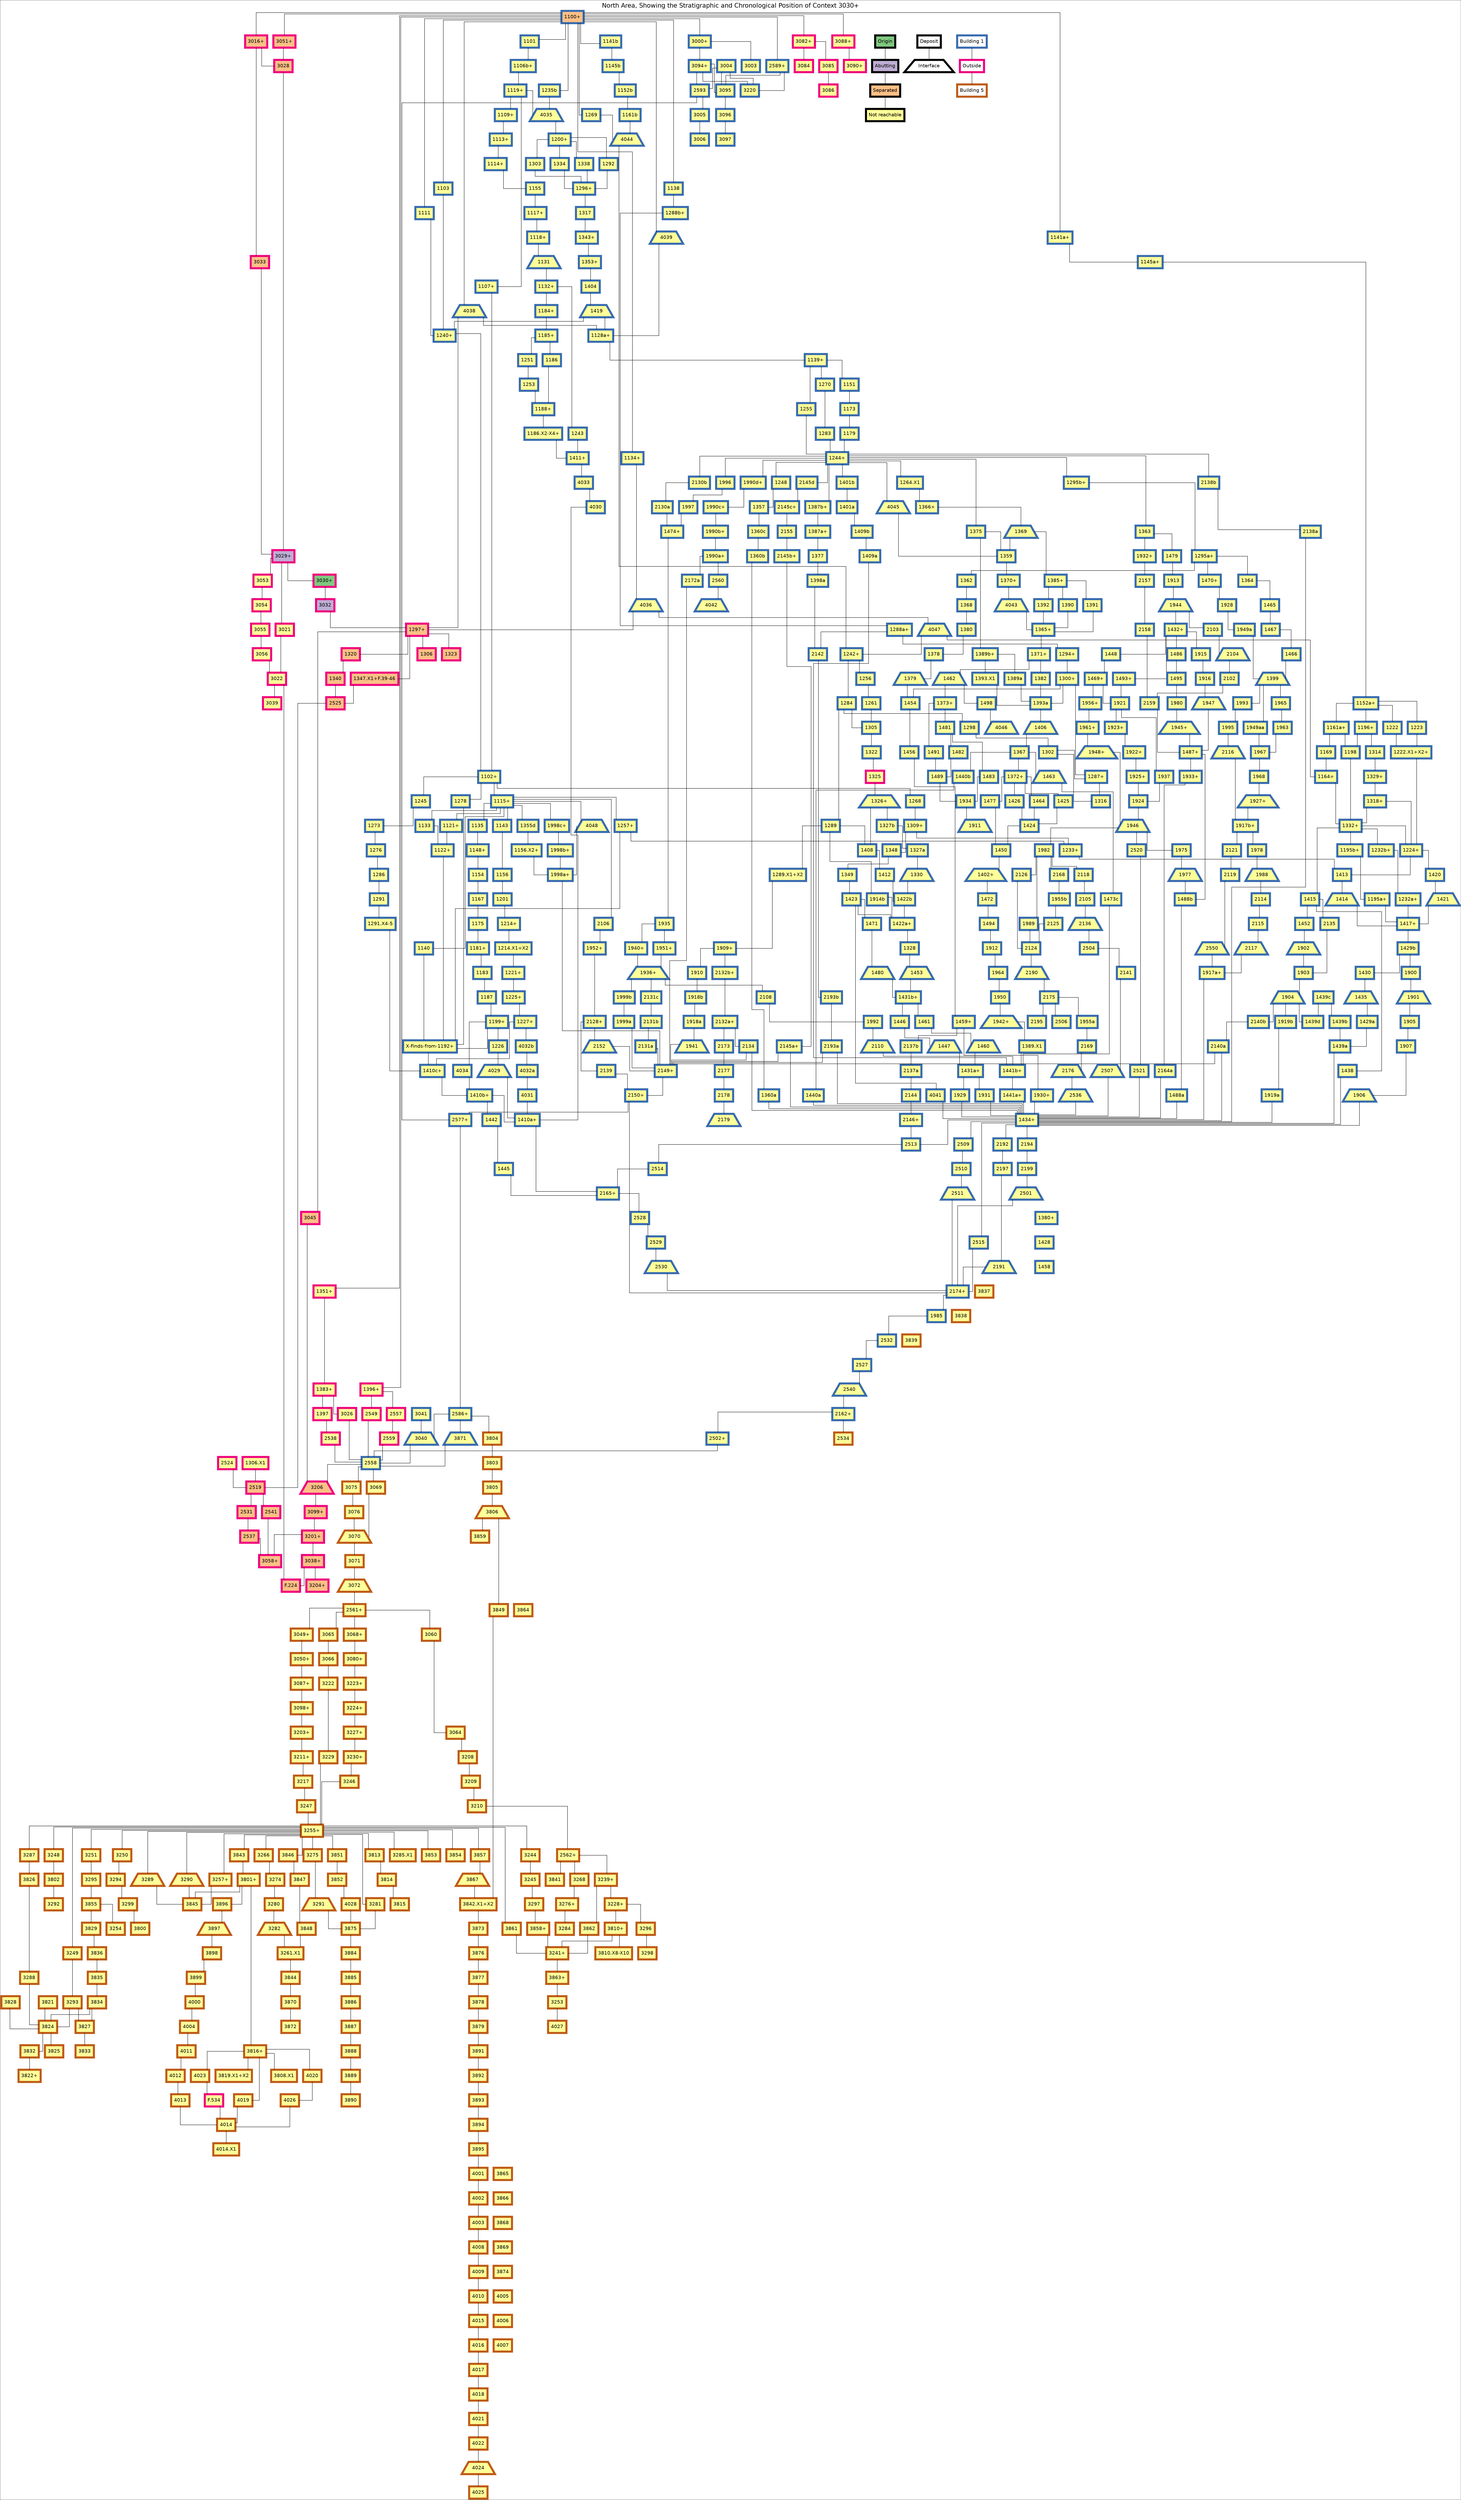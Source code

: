 digraph to_dot {
  style=" ";
  colorscheme="accent7";
  dpi=" ";
  URL="NIL";
  margin=" ";
  bgcolor="/x11/white";
  fontname="helvetica";
  fontsize="18";
  fontcolor="/x11/black";
  splines="ortho";
  page=" ";
  size=" ";
  ratio=" ";
  label="North Area, Showing the Stratigraphic and Chronological Position of Context 3030+";
  labelloc="t";
  "1297+" [shape="box"] [style="filled"] [fontname="helvetica"] [fontsize="14"] [colorscheme="accent7"] [color="6"] [fillcolor="3"] [fontcolor="/x11/black"] [penwidth="6.0"] [URL=""];
  "1306" [shape="box"] [style="filled"] [fontname="helvetica"] [fontsize="14"] [colorscheme="accent7"] [color="6"] [fillcolor="3"] [fontcolor="/x11/black"] [penwidth="6.0"] [URL=""];
  "1306.X1" [shape="box"] [style="filled"] [fontname="helvetica"] [fontsize="14"] [colorscheme="accent7"] [color="6"] [fillcolor="4"] [fontcolor="/x11/black"] [penwidth="6.0"] [URL=""];
  "1320" [shape="box"] [style="filled"] [fontname="helvetica"] [fontsize="14"] [colorscheme="accent7"] [color="6"] [fillcolor="3"] [fontcolor="/x11/black"] [penwidth="6.0"] [URL=""];
  "1323" [shape="box"] [style="filled"] [fontname="helvetica"] [fontsize="14"] [colorscheme="accent7"] [color="6"] [fillcolor="3"] [fontcolor="/x11/black"] [penwidth="6.0"] [URL=""];
  "1325" [shape="box"] [style="filled"] [fontname="helvetica"] [fontsize="14"] [colorscheme="accent7"] [color="6"] [fillcolor="4"] [fontcolor="/x11/black"] [penwidth="6.0"] [URL=""];
  "1340" [shape="box"] [style="filled"] [fontname="helvetica"] [fontsize="14"] [colorscheme="accent7"] [color="6"] [fillcolor="3"] [fontcolor="/x11/black"] [penwidth="6.0"] [URL=""];
  "1347.X1+F.39-46" [shape="box"] [style="filled"] [fontname="helvetica"] [fontsize="14"] [colorscheme="accent7"] [color="6"] [fillcolor="3"] [fontcolor="/x11/black"] [penwidth="6.0"] [URL=""];
  "1351+" [shape="box"] [style="filled"] [fontname="helvetica"] [fontsize="14"] [colorscheme="accent7"] [color="6"] [fillcolor="4"] [fontcolor="/x11/black"] [penwidth="6.0"] [URL=""];
  "1383+" [shape="box"] [style="filled"] [fontname="helvetica"] [fontsize="14"] [colorscheme="accent7"] [color="6"] [fillcolor="4"] [fontcolor="/x11/black"] [penwidth="6.0"] [URL=""];
  "1396+" [shape="box"] [style="filled"] [fontname="helvetica"] [fontsize="14"] [colorscheme="accent7"] [color="6"] [fillcolor="4"] [fontcolor="/x11/black"] [penwidth="6.0"] [URL=""];
  "1397" [shape="box"] [style="filled"] [fontname="helvetica"] [fontsize="14"] [colorscheme="accent7"] [color="6"] [fillcolor="4"] [fontcolor="/x11/black"] [penwidth="6.0"] [URL=""];
  "2519" [shape="box"] [style="filled"] [fontname="helvetica"] [fontsize="14"] [colorscheme="accent7"] [color="6"] [fillcolor="3"] [fontcolor="/x11/black"] [penwidth="6.0"] [URL=""];
  "2524" [shape="box"] [style="filled"] [fontname="helvetica"] [fontsize="14"] [colorscheme="accent7"] [color="6"] [fillcolor="4"] [fontcolor="/x11/black"] [penwidth="6.0"] [URL=""];
  "2525" [shape="box"] [style="filled"] [fontname="helvetica"] [fontsize="14"] [colorscheme="accent7"] [color="6"] [fillcolor="3"] [fontcolor="/x11/black"] [penwidth="6.0"] [URL=""];
  "2531" [shape="box"] [style="filled"] [fontname="helvetica"] [fontsize="14"] [colorscheme="accent7"] [color="6"] [fillcolor="3"] [fontcolor="/x11/black"] [penwidth="6.0"] [URL=""];
  "2537" [shape="box"] [style="filled"] [fontname="helvetica"] [fontsize="14"] [colorscheme="accent7"] [color="6"] [fillcolor="3"] [fontcolor="/x11/black"] [penwidth="6.0"] [URL=""];
  "2538" [shape="box"] [style="filled"] [fontname="helvetica"] [fontsize="14"] [colorscheme="accent7"] [color="6"] [fillcolor="4"] [fontcolor="/x11/black"] [penwidth="6.0"] [URL=""];
  "2541" [shape="box"] [style="filled"] [fontname="helvetica"] [fontsize="14"] [colorscheme="accent7"] [color="6"] [fillcolor="3"] [fontcolor="/x11/black"] [penwidth="6.0"] [URL=""];
  "2549" [shape="box"] [style="filled"] [fontname="helvetica"] [fontsize="14"] [colorscheme="accent7"] [color="6"] [fillcolor="4"] [fontcolor="/x11/black"] [penwidth="6.0"] [URL=""];
  "2557" [shape="box"] [style="filled"] [fontname="helvetica"] [fontsize="14"] [colorscheme="accent7"] [color="6"] [fillcolor="4"] [fontcolor="/x11/black"] [penwidth="6.0"] [URL=""];
  "2559" [shape="box"] [style="filled"] [fontname="helvetica"] [fontsize="14"] [colorscheme="accent7"] [color="6"] [fillcolor="4"] [fontcolor="/x11/black"] [penwidth="6.0"] [URL=""];
  "3016+" [shape="box"] [style="filled"] [fontname="helvetica"] [fontsize="14"] [colorscheme="accent7"] [color="6"] [fillcolor="3"] [fontcolor="/x11/black"] [penwidth="6.0"] [URL=""];
  "3021" [shape="box"] [style="filled"] [fontname="helvetica"] [fontsize="14"] [colorscheme="accent7"] [color="6"] [fillcolor="4"] [fontcolor="/x11/black"] [penwidth="6.0"] [URL=""];
  "3022" [shape="box"] [style="filled"] [fontname="helvetica"] [fontsize="14"] [colorscheme="accent7"] [color="6"] [fillcolor="4"] [fontcolor="/x11/black"] [penwidth="6.0"] [URL=""];
  "3026" [shape="box"] [style="filled"] [fontname="helvetica"] [fontsize="14"] [colorscheme="accent7"] [color="6"] [fillcolor="4"] [fontcolor="/x11/black"] [penwidth="6.0"] [URL=""];
  "3028" [shape="box"] [style="filled"] [fontname="helvetica"] [fontsize="14"] [colorscheme="accent7"] [color="6"] [fillcolor="3"] [fontcolor="/x11/black"] [penwidth="6.0"] [URL=""];
  "3029+" [shape="box"] [style="filled"] [fontname="helvetica"] [fontsize="14"] [colorscheme="accent7"] [color="6"] [fillcolor="2"] [fontcolor="/x11/black"] [penwidth="6.0"] [URL=""];
  "3030+" [shape="box"] [style="filled"] [fontname="helvetica"] [fontsize="14"] [colorscheme="accent7"] [color="6"] [fillcolor="1"] [fontcolor="/x11/black"] [penwidth="6.0"] [URL=""];
  "3032" [shape="box"] [style="filled"] [fontname="helvetica"] [fontsize="14"] [colorscheme="accent7"] [color="6"] [fillcolor="2"] [fontcolor="/x11/black"] [penwidth="6.0"] [URL=""];
  "3033" [shape="box"] [style="filled"] [fontname="helvetica"] [fontsize="14"] [colorscheme="accent7"] [color="6"] [fillcolor="3"] [fontcolor="/x11/black"] [penwidth="6.0"] [URL=""];
  "3038+" [shape="box"] [style="filled"] [fontname="helvetica"] [fontsize="14"] [colorscheme="accent7"] [color="6"] [fillcolor="3"] [fontcolor="/x11/black"] [penwidth="6.0"] [URL=""];
  "3039" [shape="box"] [style="filled"] [fontname="helvetica"] [fontsize="14"] [colorscheme="accent7"] [color="6"] [fillcolor="4"] [fontcolor="/x11/black"] [penwidth="6.0"] [URL=""];
  "3045" [shape="box"] [style="filled"] [fontname="helvetica"] [fontsize="14"] [colorscheme="accent7"] [color="6"] [fillcolor="3"] [fontcolor="/x11/black"] [penwidth="6.0"] [URL=""];
  "3051+" [shape="box"] [style="filled"] [fontname="helvetica"] [fontsize="14"] [colorscheme="accent7"] [color="6"] [fillcolor="3"] [fontcolor="/x11/black"] [penwidth="6.0"] [URL=""];
  "3053" [shape="box"] [style="filled"] [fontname="helvetica"] [fontsize="14"] [colorscheme="accent7"] [color="6"] [fillcolor="4"] [fontcolor="/x11/black"] [penwidth="6.0"] [URL=""];
  "3054" [shape="box"] [style="filled"] [fontname="helvetica"] [fontsize="14"] [colorscheme="accent7"] [color="6"] [fillcolor="4"] [fontcolor="/x11/black"] [penwidth="6.0"] [URL=""];
  "3055" [shape="box"] [style="filled"] [fontname="helvetica"] [fontsize="14"] [colorscheme="accent7"] [color="6"] [fillcolor="4"] [fontcolor="/x11/black"] [penwidth="6.0"] [URL=""];
  "3056" [shape="box"] [style="filled"] [fontname="helvetica"] [fontsize="14"] [colorscheme="accent7"] [color="6"] [fillcolor="4"] [fontcolor="/x11/black"] [penwidth="6.0"] [URL=""];
  "3058+" [shape="box"] [style="filled"] [fontname="helvetica"] [fontsize="14"] [colorscheme="accent7"] [color="6"] [fillcolor="3"] [fontcolor="/x11/black"] [penwidth="6.0"] [URL=""];
  "3082+" [shape="box"] [style="filled"] [fontname="helvetica"] [fontsize="14"] [colorscheme="accent7"] [color="6"] [fillcolor="4"] [fontcolor="/x11/black"] [penwidth="6.0"] [URL=""];
  "3084" [shape="box"] [style="filled"] [fontname="helvetica"] [fontsize="14"] [colorscheme="accent7"] [color="6"] [fillcolor="4"] [fontcolor="/x11/black"] [penwidth="6.0"] [URL=""];
  "3085" [shape="box"] [style="filled"] [fontname="helvetica"] [fontsize="14"] [colorscheme="accent7"] [color="6"] [fillcolor="4"] [fontcolor="/x11/black"] [penwidth="6.0"] [URL=""];
  "3086" [shape="box"] [style="filled"] [fontname="helvetica"] [fontsize="14"] [colorscheme="accent7"] [color="6"] [fillcolor="4"] [fontcolor="/x11/black"] [penwidth="6.0"] [URL=""];
  "3088+" [shape="box"] [style="filled"] [fontname="helvetica"] [fontsize="14"] [colorscheme="accent7"] [color="6"] [fillcolor="4"] [fontcolor="/x11/black"] [penwidth="6.0"] [URL=""];
  "3090+" [shape="box"] [style="filled"] [fontname="helvetica"] [fontsize="14"] [colorscheme="accent7"] [color="6"] [fillcolor="4"] [fontcolor="/x11/black"] [penwidth="6.0"] [URL=""];
  "3099+" [shape="box"] [style="filled"] [fontname="helvetica"] [fontsize="14"] [colorscheme="accent7"] [color="6"] [fillcolor="3"] [fontcolor="/x11/black"] [penwidth="6.0"] [URL=""];
  "3201+" [shape="box"] [style="filled"] [fontname="helvetica"] [fontsize="14"] [colorscheme="accent7"] [color="6"] [fillcolor="3"] [fontcolor="/x11/black"] [penwidth="6.0"] [URL=""];
  "3204+" [shape="box"] [style="filled"] [fontname="helvetica"] [fontsize="14"] [colorscheme="accent7"] [color="6"] [fillcolor="3"] [fontcolor="/x11/black"] [penwidth="6.0"] [URL=""];
  "3206" [shape="trapezium"] [style="filled"] [fontname="helvetica"] [fontsize="14"] [colorscheme="accent7"] [color="6"] [fillcolor="3"] [fontcolor="/x11/black"] [penwidth="6.0"] [URL=""];
  "F.224" [shape="box"] [style="filled"] [fontname="helvetica"] [fontsize="14"] [colorscheme="accent7"] [color="6"] [fillcolor="3"] [fontcolor="/x11/black"] [penwidth="6.0"] [URL=""];
  "F.534" [shape="box"] [style="filled"] [fontname="helvetica"] [fontsize="14"] [colorscheme="accent7"] [color="6"] [fillcolor="4"] [fontcolor="/x11/black"] [penwidth="6.0"] [URL=""];
  "1100+" [shape="box"] [style="filled"] [fontname="helvetica"] [fontsize="14"] [colorscheme="accent7"] [color="5"] [fillcolor="3"] [fontcolor="/x11/black"] [penwidth="6.0"] [URL=""];
  "1101" [shape="box"] [style="filled"] [fontname="helvetica"] [fontsize="14"] [colorscheme="accent7"] [color="5"] [fillcolor="4"] [fontcolor="/x11/black"] [penwidth="6.0"] [URL=""];
  "1102+" [shape="box"] [style="filled"] [fontname="helvetica"] [fontsize="14"] [colorscheme="accent7"] [color="5"] [fillcolor="4"] [fontcolor="/x11/black"] [penwidth="6.0"] [URL=""];
  "1103" [shape="box"] [style="filled"] [fontname="helvetica"] [fontsize="14"] [colorscheme="accent7"] [color="5"] [fillcolor="4"] [fontcolor="/x11/black"] [penwidth="6.0"] [URL=""];
  "1106b+" [shape="box"] [style="filled"] [fontname="helvetica"] [fontsize="14"] [colorscheme="accent7"] [color="5"] [fillcolor="4"] [fontcolor="/x11/black"] [penwidth="6.0"] [URL=""];
  "1107+" [shape="box"] [style="filled"] [fontname="helvetica"] [fontsize="14"] [colorscheme="accent7"] [color="5"] [fillcolor="4"] [fontcolor="/x11/black"] [penwidth="6.0"] [URL=""];
  "1109+" [shape="box"] [style="filled"] [fontname="helvetica"] [fontsize="14"] [colorscheme="accent7"] [color="5"] [fillcolor="4"] [fontcolor="/x11/black"] [penwidth="6.0"] [URL=""];
  "1111" [shape="box"] [style="filled"] [fontname="helvetica"] [fontsize="14"] [colorscheme="accent7"] [color="5"] [fillcolor="4"] [fontcolor="/x11/black"] [penwidth="6.0"] [URL=""];
  "1113+" [shape="box"] [style="filled"] [fontname="helvetica"] [fontsize="14"] [colorscheme="accent7"] [color="5"] [fillcolor="4"] [fontcolor="/x11/black"] [penwidth="6.0"] [URL=""];
  "1114+" [shape="box"] [style="filled"] [fontname="helvetica"] [fontsize="14"] [colorscheme="accent7"] [color="5"] [fillcolor="4"] [fontcolor="/x11/black"] [penwidth="6.0"] [URL=""];
  "1115+" [shape="box"] [style="filled"] [fontname="helvetica"] [fontsize="14"] [colorscheme="accent7"] [color="5"] [fillcolor="4"] [fontcolor="/x11/black"] [penwidth="6.0"] [URL=""];
  "1117+" [shape="box"] [style="filled"] [fontname="helvetica"] [fontsize="14"] [colorscheme="accent7"] [color="5"] [fillcolor="4"] [fontcolor="/x11/black"] [penwidth="6.0"] [URL=""];
  "1118+" [shape="box"] [style="filled"] [fontname="helvetica"] [fontsize="14"] [colorscheme="accent7"] [color="5"] [fillcolor="4"] [fontcolor="/x11/black"] [penwidth="6.0"] [URL=""];
  "1119+" [shape="box"] [style="filled"] [fontname="helvetica"] [fontsize="14"] [colorscheme="accent7"] [color="5"] [fillcolor="4"] [fontcolor="/x11/black"] [penwidth="6.0"] [URL=""];
  "1121+" [shape="box"] [style="filled"] [fontname="helvetica"] [fontsize="14"] [colorscheme="accent7"] [color="5"] [fillcolor="4"] [fontcolor="/x11/black"] [penwidth="6.0"] [URL=""];
  "1122+" [shape="box"] [style="filled"] [fontname="helvetica"] [fontsize="14"] [colorscheme="accent7"] [color="5"] [fillcolor="4"] [fontcolor="/x11/black"] [penwidth="6.0"] [URL=""];
  "1128a+" [shape="box"] [style="filled"] [fontname="helvetica"] [fontsize="14"] [colorscheme="accent7"] [color="5"] [fillcolor="4"] [fontcolor="/x11/black"] [penwidth="6.0"] [URL=""];
  "1131" [shape="trapezium"] [style="filled"] [fontname="helvetica"] [fontsize="14"] [colorscheme="accent7"] [color="5"] [fillcolor="4"] [fontcolor="/x11/black"] [penwidth="6.0"] [URL=""];
  "1132+" [shape="box"] [style="filled"] [fontname="helvetica"] [fontsize="14"] [colorscheme="accent7"] [color="5"] [fillcolor="4"] [fontcolor="/x11/black"] [penwidth="6.0"] [URL=""];
  "1133" [shape="box"] [style="filled"] [fontname="helvetica"] [fontsize="14"] [colorscheme="accent7"] [color="5"] [fillcolor="4"] [fontcolor="/x11/black"] [penwidth="6.0"] [URL=""];
  "1134+" [shape="box"] [style="filled"] [fontname="helvetica"] [fontsize="14"] [colorscheme="accent7"] [color="5"] [fillcolor="4"] [fontcolor="/x11/black"] [penwidth="6.0"] [URL=""];
  "1135" [shape="box"] [style="filled"] [fontname="helvetica"] [fontsize="14"] [colorscheme="accent7"] [color="5"] [fillcolor="4"] [fontcolor="/x11/black"] [penwidth="6.0"] [URL=""];
  "1138" [shape="box"] [style="filled"] [fontname="helvetica"] [fontsize="14"] [colorscheme="accent7"] [color="5"] [fillcolor="4"] [fontcolor="/x11/black"] [penwidth="6.0"] [URL=""];
  "1139+" [shape="box"] [style="filled"] [fontname="helvetica"] [fontsize="14"] [colorscheme="accent7"] [color="5"] [fillcolor="4"] [fontcolor="/x11/black"] [penwidth="6.0"] [URL=""];
  "1140" [shape="box"] [style="filled"] [fontname="helvetica"] [fontsize="14"] [colorscheme="accent7"] [color="5"] [fillcolor="4"] [fontcolor="/x11/black"] [penwidth="6.0"] [URL=""];
  "1141a+" [shape="box"] [style="filled"] [fontname="helvetica"] [fontsize="14"] [colorscheme="accent7"] [color="5"] [fillcolor="4"] [fontcolor="/x11/black"] [penwidth="6.0"] [URL=""];
  "1141b" [shape="box"] [style="filled"] [fontname="helvetica"] [fontsize="14"] [colorscheme="accent7"] [color="5"] [fillcolor="4"] [fontcolor="/x11/black"] [penwidth="6.0"] [URL=""];
  "1143" [shape="box"] [style="filled"] [fontname="helvetica"] [fontsize="14"] [colorscheme="accent7"] [color="5"] [fillcolor="4"] [fontcolor="/x11/black"] [penwidth="6.0"] [URL=""];
  "1145a+" [shape="box"] [style="filled"] [fontname="helvetica"] [fontsize="14"] [colorscheme="accent7"] [color="5"] [fillcolor="4"] [fontcolor="/x11/black"] [penwidth="6.0"] [URL=""];
  "1145b" [shape="box"] [style="filled"] [fontname="helvetica"] [fontsize="14"] [colorscheme="accent7"] [color="5"] [fillcolor="4"] [fontcolor="/x11/black"] [penwidth="6.0"] [URL=""];
  "1148+" [shape="box"] [style="filled"] [fontname="helvetica"] [fontsize="14"] [colorscheme="accent7"] [color="5"] [fillcolor="4"] [fontcolor="/x11/black"] [penwidth="6.0"] [URL=""];
  "1151" [shape="box"] [style="filled"] [fontname="helvetica"] [fontsize="14"] [colorscheme="accent7"] [color="5"] [fillcolor="4"] [fontcolor="/x11/black"] [penwidth="6.0"] [URL=""];
  "1152a+" [shape="box"] [style="filled"] [fontname="helvetica"] [fontsize="14"] [colorscheme="accent7"] [color="5"] [fillcolor="4"] [fontcolor="/x11/black"] [penwidth="6.0"] [URL=""];
  "1152b" [shape="box"] [style="filled"] [fontname="helvetica"] [fontsize="14"] [colorscheme="accent7"] [color="5"] [fillcolor="4"] [fontcolor="/x11/black"] [penwidth="6.0"] [URL=""];
  "1154" [shape="box"] [style="filled"] [fontname="helvetica"] [fontsize="14"] [colorscheme="accent7"] [color="5"] [fillcolor="4"] [fontcolor="/x11/black"] [penwidth="6.0"] [URL=""];
  "1155" [shape="box"] [style="filled"] [fontname="helvetica"] [fontsize="14"] [colorscheme="accent7"] [color="5"] [fillcolor="4"] [fontcolor="/x11/black"] [penwidth="6.0"] [URL=""];
  "1156" [shape="box"] [style="filled"] [fontname="helvetica"] [fontsize="14"] [colorscheme="accent7"] [color="5"] [fillcolor="4"] [fontcolor="/x11/black"] [penwidth="6.0"] [URL=""];
  "1156.X2+" [shape="box"] [style="filled"] [fontname="helvetica"] [fontsize="14"] [colorscheme="accent7"] [color="5"] [fillcolor="4"] [fontcolor="/x11/black"] [penwidth="6.0"] [URL=""];
  "1161a+" [shape="box"] [style="filled"] [fontname="helvetica"] [fontsize="14"] [colorscheme="accent7"] [color="5"] [fillcolor="4"] [fontcolor="/x11/black"] [penwidth="6.0"] [URL=""];
  "1161b" [shape="box"] [style="filled"] [fontname="helvetica"] [fontsize="14"] [colorscheme="accent7"] [color="5"] [fillcolor="4"] [fontcolor="/x11/black"] [penwidth="6.0"] [URL=""];
  "1164+" [shape="box"] [style="filled"] [fontname="helvetica"] [fontsize="14"] [colorscheme="accent7"] [color="5"] [fillcolor="4"] [fontcolor="/x11/black"] [penwidth="6.0"] [URL=""];
  "1167" [shape="box"] [style="filled"] [fontname="helvetica"] [fontsize="14"] [colorscheme="accent7"] [color="5"] [fillcolor="4"] [fontcolor="/x11/black"] [penwidth="6.0"] [URL=""];
  "1169" [shape="box"] [style="filled"] [fontname="helvetica"] [fontsize="14"] [colorscheme="accent7"] [color="5"] [fillcolor="4"] [fontcolor="/x11/black"] [penwidth="6.0"] [URL=""];
  "1173" [shape="box"] [style="filled"] [fontname="helvetica"] [fontsize="14"] [colorscheme="accent7"] [color="5"] [fillcolor="4"] [fontcolor="/x11/black"] [penwidth="6.0"] [URL=""];
  "1175" [shape="box"] [style="filled"] [fontname="helvetica"] [fontsize="14"] [colorscheme="accent7"] [color="5"] [fillcolor="4"] [fontcolor="/x11/black"] [penwidth="6.0"] [URL=""];
  "1179" [shape="box"] [style="filled"] [fontname="helvetica"] [fontsize="14"] [colorscheme="accent7"] [color="5"] [fillcolor="4"] [fontcolor="/x11/black"] [penwidth="6.0"] [URL=""];
  "1181+" [shape="box"] [style="filled"] [fontname="helvetica"] [fontsize="14"] [colorscheme="accent7"] [color="5"] [fillcolor="4"] [fontcolor="/x11/black"] [penwidth="6.0"] [URL=""];
  "1183" [shape="box"] [style="filled"] [fontname="helvetica"] [fontsize="14"] [colorscheme="accent7"] [color="5"] [fillcolor="4"] [fontcolor="/x11/black"] [penwidth="6.0"] [URL=""];
  "1184+" [shape="box"] [style="filled"] [fontname="helvetica"] [fontsize="14"] [colorscheme="accent7"] [color="5"] [fillcolor="4"] [fontcolor="/x11/black"] [penwidth="6.0"] [URL=""];
  "1185+" [shape="box"] [style="filled"] [fontname="helvetica"] [fontsize="14"] [colorscheme="accent7"] [color="5"] [fillcolor="4"] [fontcolor="/x11/black"] [penwidth="6.0"] [URL=""];
  "1186" [shape="box"] [style="filled"] [fontname="helvetica"] [fontsize="14"] [colorscheme="accent7"] [color="5"] [fillcolor="4"] [fontcolor="/x11/black"] [penwidth="6.0"] [URL=""];
  "1186.X2-X4+" [shape="box"] [style="filled"] [fontname="helvetica"] [fontsize="14"] [colorscheme="accent7"] [color="5"] [fillcolor="4"] [fontcolor="/x11/black"] [penwidth="6.0"] [URL=""];
  "1187" [shape="box"] [style="filled"] [fontname="helvetica"] [fontsize="14"] [colorscheme="accent7"] [color="5"] [fillcolor="4"] [fontcolor="/x11/black"] [penwidth="6.0"] [URL=""];
  "1188+" [shape="box"] [style="filled"] [fontname="helvetica"] [fontsize="14"] [colorscheme="accent7"] [color="5"] [fillcolor="4"] [fontcolor="/x11/black"] [penwidth="6.0"] [URL=""];
  "1195a+" [shape="box"] [style="filled"] [fontname="helvetica"] [fontsize="14"] [colorscheme="accent7"] [color="5"] [fillcolor="4"] [fontcolor="/x11/black"] [penwidth="6.0"] [URL=""];
  "1195b+" [shape="box"] [style="filled"] [fontname="helvetica"] [fontsize="14"] [colorscheme="accent7"] [color="5"] [fillcolor="4"] [fontcolor="/x11/black"] [penwidth="6.0"] [URL=""];
  "1196+" [shape="box"] [style="filled"] [fontname="helvetica"] [fontsize="14"] [colorscheme="accent7"] [color="5"] [fillcolor="4"] [fontcolor="/x11/black"] [penwidth="6.0"] [URL=""];
  "1198" [shape="box"] [style="filled"] [fontname="helvetica"] [fontsize="14"] [colorscheme="accent7"] [color="5"] [fillcolor="4"] [fontcolor="/x11/black"] [penwidth="6.0"] [URL=""];
  "1199+" [shape="box"] [style="filled"] [fontname="helvetica"] [fontsize="14"] [colorscheme="accent7"] [color="5"] [fillcolor="4"] [fontcolor="/x11/black"] [penwidth="6.0"] [URL=""];
  "1200+" [shape="box"] [style="filled"] [fontname="helvetica"] [fontsize="14"] [colorscheme="accent7"] [color="5"] [fillcolor="4"] [fontcolor="/x11/black"] [penwidth="6.0"] [URL=""];
  "1201" [shape="box"] [style="filled"] [fontname="helvetica"] [fontsize="14"] [colorscheme="accent7"] [color="5"] [fillcolor="4"] [fontcolor="/x11/black"] [penwidth="6.0"] [URL=""];
  "1214+" [shape="box"] [style="filled"] [fontname="helvetica"] [fontsize="14"] [colorscheme="accent7"] [color="5"] [fillcolor="4"] [fontcolor="/x11/black"] [penwidth="6.0"] [URL=""];
  "1214.X1+X2" [shape="box"] [style="filled"] [fontname="helvetica"] [fontsize="14"] [colorscheme="accent7"] [color="5"] [fillcolor="4"] [fontcolor="/x11/black"] [penwidth="6.0"] [URL=""];
  "1221+" [shape="box"] [style="filled"] [fontname="helvetica"] [fontsize="14"] [colorscheme="accent7"] [color="5"] [fillcolor="4"] [fontcolor="/x11/black"] [penwidth="6.0"] [URL=""];
  "1222" [shape="box"] [style="filled"] [fontname="helvetica"] [fontsize="14"] [colorscheme="accent7"] [color="5"] [fillcolor="4"] [fontcolor="/x11/black"] [penwidth="6.0"] [URL=""];
  "1222.X1+X2+" [shape="box"] [style="filled"] [fontname="helvetica"] [fontsize="14"] [colorscheme="accent7"] [color="5"] [fillcolor="4"] [fontcolor="/x11/black"] [penwidth="6.0"] [URL=""];
  "1223" [shape="box"] [style="filled"] [fontname="helvetica"] [fontsize="14"] [colorscheme="accent7"] [color="5"] [fillcolor="4"] [fontcolor="/x11/black"] [penwidth="6.0"] [URL=""];
  "1224+" [shape="box"] [style="filled"] [fontname="helvetica"] [fontsize="14"] [colorscheme="accent7"] [color="5"] [fillcolor="4"] [fontcolor="/x11/black"] [penwidth="6.0"] [URL=""];
  "1225+" [shape="box"] [style="filled"] [fontname="helvetica"] [fontsize="14"] [colorscheme="accent7"] [color="5"] [fillcolor="4"] [fontcolor="/x11/black"] [penwidth="6.0"] [URL=""];
  "1226" [shape="box"] [style="filled"] [fontname="helvetica"] [fontsize="14"] [colorscheme="accent7"] [color="5"] [fillcolor="4"] [fontcolor="/x11/black"] [penwidth="6.0"] [URL=""];
  "1227+" [shape="box"] [style="filled"] [fontname="helvetica"] [fontsize="14"] [colorscheme="accent7"] [color="5"] [fillcolor="4"] [fontcolor="/x11/black"] [penwidth="6.0"] [URL=""];
  "1232a+" [shape="box"] [style="filled"] [fontname="helvetica"] [fontsize="14"] [colorscheme="accent7"] [color="5"] [fillcolor="4"] [fontcolor="/x11/black"] [penwidth="6.0"] [URL=""];
  "1232b+" [shape="box"] [style="filled"] [fontname="helvetica"] [fontsize="14"] [colorscheme="accent7"] [color="5"] [fillcolor="4"] [fontcolor="/x11/black"] [penwidth="6.0"] [URL=""];
  "1233+" [shape="box"] [style="filled"] [fontname="helvetica"] [fontsize="14"] [colorscheme="accent7"] [color="5"] [fillcolor="4"] [fontcolor="/x11/black"] [penwidth="6.0"] [URL=""];
  "1235b" [shape="box"] [style="filled"] [fontname="helvetica"] [fontsize="14"] [colorscheme="accent7"] [color="5"] [fillcolor="4"] [fontcolor="/x11/black"] [penwidth="6.0"] [URL=""];
  "1240+" [shape="box"] [style="filled"] [fontname="helvetica"] [fontsize="14"] [colorscheme="accent7"] [color="5"] [fillcolor="4"] [fontcolor="/x11/black"] [penwidth="6.0"] [URL=""];
  "1242+" [shape="box"] [style="filled"] [fontname="helvetica"] [fontsize="14"] [colorscheme="accent7"] [color="5"] [fillcolor="4"] [fontcolor="/x11/black"] [penwidth="6.0"] [URL=""];
  "1243" [shape="box"] [style="filled"] [fontname="helvetica"] [fontsize="14"] [colorscheme="accent7"] [color="5"] [fillcolor="4"] [fontcolor="/x11/black"] [penwidth="6.0"] [URL=""];
  "1244+" [shape="box"] [style="filled"] [fontname="helvetica"] [fontsize="14"] [colorscheme="accent7"] [color="5"] [fillcolor="4"] [fontcolor="/x11/black"] [penwidth="6.0"] [URL=""];
  "1245" [shape="box"] [style="filled"] [fontname="helvetica"] [fontsize="14"] [colorscheme="accent7"] [color="5"] [fillcolor="4"] [fontcolor="/x11/black"] [penwidth="6.0"] [URL=""];
  "1248" [shape="box"] [style="filled"] [fontname="helvetica"] [fontsize="14"] [colorscheme="accent7"] [color="5"] [fillcolor="4"] [fontcolor="/x11/black"] [penwidth="6.0"] [URL=""];
  "1251" [shape="box"] [style="filled"] [fontname="helvetica"] [fontsize="14"] [colorscheme="accent7"] [color="5"] [fillcolor="4"] [fontcolor="/x11/black"] [penwidth="6.0"] [URL=""];
  "1253" [shape="box"] [style="filled"] [fontname="helvetica"] [fontsize="14"] [colorscheme="accent7"] [color="5"] [fillcolor="4"] [fontcolor="/x11/black"] [penwidth="6.0"] [URL=""];
  "1255" [shape="box"] [style="filled"] [fontname="helvetica"] [fontsize="14"] [colorscheme="accent7"] [color="5"] [fillcolor="4"] [fontcolor="/x11/black"] [penwidth="6.0"] [URL=""];
  "1256" [shape="box"] [style="filled"] [fontname="helvetica"] [fontsize="14"] [colorscheme="accent7"] [color="5"] [fillcolor="4"] [fontcolor="/x11/black"] [penwidth="6.0"] [URL=""];
  "1257+" [shape="box"] [style="filled"] [fontname="helvetica"] [fontsize="14"] [colorscheme="accent7"] [color="5"] [fillcolor="4"] [fontcolor="/x11/black"] [penwidth="6.0"] [URL=""];
  "1261" [shape="box"] [style="filled"] [fontname="helvetica"] [fontsize="14"] [colorscheme="accent7"] [color="5"] [fillcolor="4"] [fontcolor="/x11/black"] [penwidth="6.0"] [URL=""];
  "1264.X1" [shape="box"] [style="filled"] [fontname="helvetica"] [fontsize="14"] [colorscheme="accent7"] [color="5"] [fillcolor="4"] [fontcolor="/x11/black"] [penwidth="6.0"] [URL=""];
  "1268" [shape="box"] [style="filled"] [fontname="helvetica"] [fontsize="14"] [colorscheme="accent7"] [color="5"] [fillcolor="4"] [fontcolor="/x11/black"] [penwidth="6.0"] [URL=""];
  "1269" [shape="box"] [style="filled"] [fontname="helvetica"] [fontsize="14"] [colorscheme="accent7"] [color="5"] [fillcolor="4"] [fontcolor="/x11/black"] [penwidth="6.0"] [URL=""];
  "1270" [shape="box"] [style="filled"] [fontname="helvetica"] [fontsize="14"] [colorscheme="accent7"] [color="5"] [fillcolor="4"] [fontcolor="/x11/black"] [penwidth="6.0"] [URL=""];
  "1273" [shape="box"] [style="filled"] [fontname="helvetica"] [fontsize="14"] [colorscheme="accent7"] [color="5"] [fillcolor="4"] [fontcolor="/x11/black"] [penwidth="6.0"] [URL=""];
  "1276" [shape="box"] [style="filled"] [fontname="helvetica"] [fontsize="14"] [colorscheme="accent7"] [color="5"] [fillcolor="4"] [fontcolor="/x11/black"] [penwidth="6.0"] [URL=""];
  "1278" [shape="box"] [style="filled"] [fontname="helvetica"] [fontsize="14"] [colorscheme="accent7"] [color="5"] [fillcolor="4"] [fontcolor="/x11/black"] [penwidth="6.0"] [URL=""];
  "1283" [shape="box"] [style="filled"] [fontname="helvetica"] [fontsize="14"] [colorscheme="accent7"] [color="5"] [fillcolor="4"] [fontcolor="/x11/black"] [penwidth="6.0"] [URL=""];
  "1284" [shape="box"] [style="filled"] [fontname="helvetica"] [fontsize="14"] [colorscheme="accent7"] [color="5"] [fillcolor="4"] [fontcolor="/x11/black"] [penwidth="6.0"] [URL=""];
  "1286" [shape="box"] [style="filled"] [fontname="helvetica"] [fontsize="14"] [colorscheme="accent7"] [color="5"] [fillcolor="4"] [fontcolor="/x11/black"] [penwidth="6.0"] [URL=""];
  "1287+" [shape="box"] [style="filled"] [fontname="helvetica"] [fontsize="14"] [colorscheme="accent7"] [color="5"] [fillcolor="4"] [fontcolor="/x11/black"] [penwidth="6.0"] [URL=""];
  "1288a+" [shape="box"] [style="filled"] [fontname="helvetica"] [fontsize="14"] [colorscheme="accent7"] [color="5"] [fillcolor="4"] [fontcolor="/x11/black"] [penwidth="6.0"] [URL=""];
  "1288b+" [shape="box"] [style="filled"] [fontname="helvetica"] [fontsize="14"] [colorscheme="accent7"] [color="5"] [fillcolor="4"] [fontcolor="/x11/black"] [penwidth="6.0"] [URL=""];
  "1289" [shape="box"] [style="filled"] [fontname="helvetica"] [fontsize="14"] [colorscheme="accent7"] [color="5"] [fillcolor="4"] [fontcolor="/x11/black"] [penwidth="6.0"] [URL=""];
  "1289.X1+X2" [shape="box"] [style="filled"] [fontname="helvetica"] [fontsize="14"] [colorscheme="accent7"] [color="5"] [fillcolor="4"] [fontcolor="/x11/black"] [penwidth="6.0"] [URL=""];
  "1291" [shape="box"] [style="filled"] [fontname="helvetica"] [fontsize="14"] [colorscheme="accent7"] [color="5"] [fillcolor="4"] [fontcolor="/x11/black"] [penwidth="6.0"] [URL=""];
  "1291.X4-5" [shape="box"] [style="filled"] [fontname="helvetica"] [fontsize="14"] [colorscheme="accent7"] [color="5"] [fillcolor="4"] [fontcolor="/x11/black"] [penwidth="6.0"] [URL=""];
  "1292" [shape="box"] [style="filled"] [fontname="helvetica"] [fontsize="14"] [colorscheme="accent7"] [color="5"] [fillcolor="4"] [fontcolor="/x11/black"] [penwidth="6.0"] [URL=""];
  "1294+" [shape="box"] [style="filled"] [fontname="helvetica"] [fontsize="14"] [colorscheme="accent7"] [color="5"] [fillcolor="4"] [fontcolor="/x11/black"] [penwidth="6.0"] [URL=""];
  "1295a+" [shape="box"] [style="filled"] [fontname="helvetica"] [fontsize="14"] [colorscheme="accent7"] [color="5"] [fillcolor="4"] [fontcolor="/x11/black"] [penwidth="6.0"] [URL=""];
  "1295b+" [shape="box"] [style="filled"] [fontname="helvetica"] [fontsize="14"] [colorscheme="accent7"] [color="5"] [fillcolor="4"] [fontcolor="/x11/black"] [penwidth="6.0"] [URL=""];
  "1296+" [shape="box"] [style="filled"] [fontname="helvetica"] [fontsize="14"] [colorscheme="accent7"] [color="5"] [fillcolor="4"] [fontcolor="/x11/black"] [penwidth="6.0"] [URL=""];
  "1298" [shape="box"] [style="filled"] [fontname="helvetica"] [fontsize="14"] [colorscheme="accent7"] [color="5"] [fillcolor="4"] [fontcolor="/x11/black"] [penwidth="6.0"] [URL=""];
  "1300+" [shape="box"] [style="filled"] [fontname="helvetica"] [fontsize="14"] [colorscheme="accent7"] [color="5"] [fillcolor="4"] [fontcolor="/x11/black"] [penwidth="6.0"] [URL=""];
  "1302" [shape="box"] [style="filled"] [fontname="helvetica"] [fontsize="14"] [colorscheme="accent7"] [color="5"] [fillcolor="4"] [fontcolor="/x11/black"] [penwidth="6.0"] [URL=""];
  "1303" [shape="box"] [style="filled"] [fontname="helvetica"] [fontsize="14"] [colorscheme="accent7"] [color="5"] [fillcolor="4"] [fontcolor="/x11/black"] [penwidth="6.0"] [URL=""];
  "1305" [shape="box"] [style="filled"] [fontname="helvetica"] [fontsize="14"] [colorscheme="accent7"] [color="5"] [fillcolor="4"] [fontcolor="/x11/black"] [penwidth="6.0"] [URL=""];
  "1309+" [shape="box"] [style="filled"] [fontname="helvetica"] [fontsize="14"] [colorscheme="accent7"] [color="5"] [fillcolor="4"] [fontcolor="/x11/black"] [penwidth="6.0"] [URL=""];
  "1314" [shape="box"] [style="filled"] [fontname="helvetica"] [fontsize="14"] [colorscheme="accent7"] [color="5"] [fillcolor="4"] [fontcolor="/x11/black"] [penwidth="6.0"] [URL=""];
  "1316" [shape="box"] [style="filled"] [fontname="helvetica"] [fontsize="14"] [colorscheme="accent7"] [color="5"] [fillcolor="4"] [fontcolor="/x11/black"] [penwidth="6.0"] [URL=""];
  "1317" [shape="box"] [style="filled"] [fontname="helvetica"] [fontsize="14"] [colorscheme="accent7"] [color="5"] [fillcolor="4"] [fontcolor="/x11/black"] [penwidth="6.0"] [URL=""];
  "1318+" [shape="box"] [style="filled"] [fontname="helvetica"] [fontsize="14"] [colorscheme="accent7"] [color="5"] [fillcolor="4"] [fontcolor="/x11/black"] [penwidth="6.0"] [URL=""];
  "1322" [shape="box"] [style="filled"] [fontname="helvetica"] [fontsize="14"] [colorscheme="accent7"] [color="5"] [fillcolor="4"] [fontcolor="/x11/black"] [penwidth="6.0"] [URL=""];
  "1326+" [shape="trapezium"] [style="filled"] [fontname="helvetica"] [fontsize="14"] [colorscheme="accent7"] [color="5"] [fillcolor="4"] [fontcolor="/x11/black"] [penwidth="6.0"] [URL=""];
  "1327a" [shape="box"] [style="filled"] [fontname="helvetica"] [fontsize="14"] [colorscheme="accent7"] [color="5"] [fillcolor="4"] [fontcolor="/x11/black"] [penwidth="6.0"] [URL=""];
  "1327b" [shape="box"] [style="filled"] [fontname="helvetica"] [fontsize="14"] [colorscheme="accent7"] [color="5"] [fillcolor="4"] [fontcolor="/x11/black"] [penwidth="6.0"] [URL=""];
  "1328" [shape="box"] [style="filled"] [fontname="helvetica"] [fontsize="14"] [colorscheme="accent7"] [color="5"] [fillcolor="4"] [fontcolor="/x11/black"] [penwidth="6.0"] [URL=""];
  "1329+" [shape="box"] [style="filled"] [fontname="helvetica"] [fontsize="14"] [colorscheme="accent7"] [color="5"] [fillcolor="4"] [fontcolor="/x11/black"] [penwidth="6.0"] [URL=""];
  "1330" [shape="trapezium"] [style="filled"] [fontname="helvetica"] [fontsize="14"] [colorscheme="accent7"] [color="5"] [fillcolor="4"] [fontcolor="/x11/black"] [penwidth="6.0"] [URL=""];
  "1332+" [shape="box"] [style="filled"] [fontname="helvetica"] [fontsize="14"] [colorscheme="accent7"] [color="5"] [fillcolor="4"] [fontcolor="/x11/black"] [penwidth="6.0"] [URL=""];
  "1334" [shape="box"] [style="filled"] [fontname="helvetica"] [fontsize="14"] [colorscheme="accent7"] [color="5"] [fillcolor="4"] [fontcolor="/x11/black"] [penwidth="6.0"] [URL=""];
  "1338" [shape="box"] [style="filled"] [fontname="helvetica"] [fontsize="14"] [colorscheme="accent7"] [color="5"] [fillcolor="4"] [fontcolor="/x11/black"] [penwidth="6.0"] [URL=""];
  "1343+" [shape="box"] [style="filled"] [fontname="helvetica"] [fontsize="14"] [colorscheme="accent7"] [color="5"] [fillcolor="4"] [fontcolor="/x11/black"] [penwidth="6.0"] [URL=""];
  "1348" [shape="box"] [style="filled"] [fontname="helvetica"] [fontsize="14"] [colorscheme="accent7"] [color="5"] [fillcolor="4"] [fontcolor="/x11/black"] [penwidth="6.0"] [URL=""];
  "1349" [shape="box"] [style="filled"] [fontname="helvetica"] [fontsize="14"] [colorscheme="accent7"] [color="5"] [fillcolor="4"] [fontcolor="/x11/black"] [penwidth="6.0"] [URL=""];
  "1353+" [shape="box"] [style="filled"] [fontname="helvetica"] [fontsize="14"] [colorscheme="accent7"] [color="5"] [fillcolor="4"] [fontcolor="/x11/black"] [penwidth="6.0"] [URL=""];
  "1355d" [shape="box"] [style="filled"] [fontname="helvetica"] [fontsize="14"] [colorscheme="accent7"] [color="5"] [fillcolor="4"] [fontcolor="/x11/black"] [penwidth="6.0"] [URL=""];
  "1357" [shape="box"] [style="filled"] [fontname="helvetica"] [fontsize="14"] [colorscheme="accent7"] [color="5"] [fillcolor="4"] [fontcolor="/x11/black"] [penwidth="6.0"] [URL=""];
  "1359" [shape="box"] [style="filled"] [fontname="helvetica"] [fontsize="14"] [colorscheme="accent7"] [color="5"] [fillcolor="4"] [fontcolor="/x11/black"] [penwidth="6.0"] [URL=""];
  "1360a" [shape="box"] [style="filled"] [fontname="helvetica"] [fontsize="14"] [colorscheme="accent7"] [color="5"] [fillcolor="4"] [fontcolor="/x11/black"] [penwidth="6.0"] [URL=""];
  "1360b" [shape="box"] [style="filled"] [fontname="helvetica"] [fontsize="14"] [colorscheme="accent7"] [color="5"] [fillcolor="4"] [fontcolor="/x11/black"] [penwidth="6.0"] [URL=""];
  "1360c" [shape="box"] [style="filled"] [fontname="helvetica"] [fontsize="14"] [colorscheme="accent7"] [color="5"] [fillcolor="4"] [fontcolor="/x11/black"] [penwidth="6.0"] [URL=""];
  "1362" [shape="box"] [style="filled"] [fontname="helvetica"] [fontsize="14"] [colorscheme="accent7"] [color="5"] [fillcolor="4"] [fontcolor="/x11/black"] [penwidth="6.0"] [URL=""];
  "1363" [shape="box"] [style="filled"] [fontname="helvetica"] [fontsize="14"] [colorscheme="accent7"] [color="5"] [fillcolor="4"] [fontcolor="/x11/black"] [penwidth="6.0"] [URL=""];
  "1364" [shape="box"] [style="filled"] [fontname="helvetica"] [fontsize="14"] [colorscheme="accent7"] [color="5"] [fillcolor="4"] [fontcolor="/x11/black"] [penwidth="6.0"] [URL=""];
  "1365+" [shape="box"] [style="filled"] [fontname="helvetica"] [fontsize="14"] [colorscheme="accent7"] [color="5"] [fillcolor="4"] [fontcolor="/x11/black"] [penwidth="6.0"] [URL=""];
  "1366+" [shape="box"] [style="filled"] [fontname="helvetica"] [fontsize="14"] [colorscheme="accent7"] [color="5"] [fillcolor="4"] [fontcolor="/x11/black"] [penwidth="6.0"] [URL=""];
  "1367" [shape="box"] [style="filled"] [fontname="helvetica"] [fontsize="14"] [colorscheme="accent7"] [color="5"] [fillcolor="4"] [fontcolor="/x11/black"] [penwidth="6.0"] [URL=""];
  "1368" [shape="box"] [style="filled"] [fontname="helvetica"] [fontsize="14"] [colorscheme="accent7"] [color="5"] [fillcolor="4"] [fontcolor="/x11/black"] [penwidth="6.0"] [URL=""];
  "1369" [shape="trapezium"] [style="filled"] [fontname="helvetica"] [fontsize="14"] [colorscheme="accent7"] [color="5"] [fillcolor="4"] [fontcolor="/x11/black"] [penwidth="6.0"] [URL=""];
  "1370+" [shape="box"] [style="filled"] [fontname="helvetica"] [fontsize="14"] [colorscheme="accent7"] [color="5"] [fillcolor="4"] [fontcolor="/x11/black"] [penwidth="6.0"] [URL=""];
  "1371+" [shape="box"] [style="filled"] [fontname="helvetica"] [fontsize="14"] [colorscheme="accent7"] [color="5"] [fillcolor="4"] [fontcolor="/x11/black"] [penwidth="6.0"] [URL=""];
  "1372+" [shape="box"] [style="filled"] [fontname="helvetica"] [fontsize="14"] [colorscheme="accent7"] [color="5"] [fillcolor="4"] [fontcolor="/x11/black"] [penwidth="6.0"] [URL=""];
  "1373+" [shape="box"] [style="filled"] [fontname="helvetica"] [fontsize="14"] [colorscheme="accent7"] [color="5"] [fillcolor="4"] [fontcolor="/x11/black"] [penwidth="6.0"] [URL=""];
  "1375" [shape="box"] [style="filled"] [fontname="helvetica"] [fontsize="14"] [colorscheme="accent7"] [color="5"] [fillcolor="4"] [fontcolor="/x11/black"] [penwidth="6.0"] [URL=""];
  "1377" [shape="box"] [style="filled"] [fontname="helvetica"] [fontsize="14"] [colorscheme="accent7"] [color="5"] [fillcolor="4"] [fontcolor="/x11/black"] [penwidth="6.0"] [URL=""];
  "1378" [shape="box"] [style="filled"] [fontname="helvetica"] [fontsize="14"] [colorscheme="accent7"] [color="5"] [fillcolor="4"] [fontcolor="/x11/black"] [penwidth="6.0"] [URL=""];
  "1379" [shape="trapezium"] [style="filled"] [fontname="helvetica"] [fontsize="14"] [colorscheme="accent7"] [color="5"] [fillcolor="4"] [fontcolor="/x11/black"] [penwidth="6.0"] [URL=""];
  "1380" [shape="box"] [style="filled"] [fontname="helvetica"] [fontsize="14"] [colorscheme="accent7"] [color="5"] [fillcolor="4"] [fontcolor="/x11/black"] [penwidth="6.0"] [URL=""];
  "1380+" [shape="box"] [style="filled"] [fontname="helvetica"] [fontsize="14"] [colorscheme="accent7"] [color="5"] [fillcolor="4"] [fontcolor="/x11/black"] [penwidth="6.0"] [URL=""];
  "1382" [shape="box"] [style="filled"] [fontname="helvetica"] [fontsize="14"] [colorscheme="accent7"] [color="5"] [fillcolor="4"] [fontcolor="/x11/black"] [penwidth="6.0"] [URL=""];
  "1385+" [shape="box"] [style="filled"] [fontname="helvetica"] [fontsize="14"] [colorscheme="accent7"] [color="5"] [fillcolor="4"] [fontcolor="/x11/black"] [penwidth="6.0"] [URL=""];
  "1387a+" [shape="box"] [style="filled"] [fontname="helvetica"] [fontsize="14"] [colorscheme="accent7"] [color="5"] [fillcolor="4"] [fontcolor="/x11/black"] [penwidth="6.0"] [URL=""];
  "1387b+" [shape="box"] [style="filled"] [fontname="helvetica"] [fontsize="14"] [colorscheme="accent7"] [color="5"] [fillcolor="4"] [fontcolor="/x11/black"] [penwidth="6.0"] [URL=""];
  "1389.X1" [shape="box"] [style="filled"] [fontname="helvetica"] [fontsize="14"] [colorscheme="accent7"] [color="5"] [fillcolor="4"] [fontcolor="/x11/black"] [penwidth="6.0"] [URL=""];
  "1389a" [shape="box"] [style="filled"] [fontname="helvetica"] [fontsize="14"] [colorscheme="accent7"] [color="5"] [fillcolor="4"] [fontcolor="/x11/black"] [penwidth="6.0"] [URL=""];
  "1389b+" [shape="box"] [style="filled"] [fontname="helvetica"] [fontsize="14"] [colorscheme="accent7"] [color="5"] [fillcolor="4"] [fontcolor="/x11/black"] [penwidth="6.0"] [URL=""];
  "1390" [shape="box"] [style="filled"] [fontname="helvetica"] [fontsize="14"] [colorscheme="accent7"] [color="5"] [fillcolor="4"] [fontcolor="/x11/black"] [penwidth="6.0"] [URL=""];
  "1391" [shape="box"] [style="filled"] [fontname="helvetica"] [fontsize="14"] [colorscheme="accent7"] [color="5"] [fillcolor="4"] [fontcolor="/x11/black"] [penwidth="6.0"] [URL=""];
  "1392" [shape="box"] [style="filled"] [fontname="helvetica"] [fontsize="14"] [colorscheme="accent7"] [color="5"] [fillcolor="4"] [fontcolor="/x11/black"] [penwidth="6.0"] [URL=""];
  "1393.X1" [shape="box"] [style="filled"] [fontname="helvetica"] [fontsize="14"] [colorscheme="accent7"] [color="5"] [fillcolor="4"] [fontcolor="/x11/black"] [penwidth="6.0"] [URL=""];
  "1393a" [shape="box"] [style="filled"] [fontname="helvetica"] [fontsize="14"] [colorscheme="accent7"] [color="5"] [fillcolor="4"] [fontcolor="/x11/black"] [penwidth="6.0"] [URL=""];
  "1398a" [shape="box"] [style="filled"] [fontname="helvetica"] [fontsize="14"] [colorscheme="accent7"] [color="5"] [fillcolor="4"] [fontcolor="/x11/black"] [penwidth="6.0"] [URL=""];
  "1399" [shape="trapezium"] [style="filled"] [fontname="helvetica"] [fontsize="14"] [colorscheme="accent7"] [color="5"] [fillcolor="4"] [fontcolor="/x11/black"] [penwidth="6.0"] [URL=""];
  "1401a" [shape="box"] [style="filled"] [fontname="helvetica"] [fontsize="14"] [colorscheme="accent7"] [color="5"] [fillcolor="4"] [fontcolor="/x11/black"] [penwidth="6.0"] [URL=""];
  "1401b" [shape="box"] [style="filled"] [fontname="helvetica"] [fontsize="14"] [colorscheme="accent7"] [color="5"] [fillcolor="4"] [fontcolor="/x11/black"] [penwidth="6.0"] [URL=""];
  "1402+" [shape="trapezium"] [style="filled"] [fontname="helvetica"] [fontsize="14"] [colorscheme="accent7"] [color="5"] [fillcolor="4"] [fontcolor="/x11/black"] [penwidth="6.0"] [URL=""];
  "1404" [shape="box"] [style="filled"] [fontname="helvetica"] [fontsize="14"] [colorscheme="accent7"] [color="5"] [fillcolor="4"] [fontcolor="/x11/black"] [penwidth="6.0"] [URL=""];
  "1406" [shape="trapezium"] [style="filled"] [fontname="helvetica"] [fontsize="14"] [colorscheme="accent7"] [color="5"] [fillcolor="4"] [fontcolor="/x11/black"] [penwidth="6.0"] [URL=""];
  "1408" [shape="box"] [style="filled"] [fontname="helvetica"] [fontsize="14"] [colorscheme="accent7"] [color="5"] [fillcolor="4"] [fontcolor="/x11/black"] [penwidth="6.0"] [URL=""];
  "1409a" [shape="box"] [style="filled"] [fontname="helvetica"] [fontsize="14"] [colorscheme="accent7"] [color="5"] [fillcolor="4"] [fontcolor="/x11/black"] [penwidth="6.0"] [URL=""];
  "1409b" [shape="box"] [style="filled"] [fontname="helvetica"] [fontsize="14"] [colorscheme="accent7"] [color="5"] [fillcolor="4"] [fontcolor="/x11/black"] [penwidth="6.0"] [URL=""];
  "1410a+" [shape="box"] [style="filled"] [fontname="helvetica"] [fontsize="14"] [colorscheme="accent7"] [color="5"] [fillcolor="4"] [fontcolor="/x11/black"] [penwidth="6.0"] [URL=""];
  "1410b+" [shape="box"] [style="filled"] [fontname="helvetica"] [fontsize="14"] [colorscheme="accent7"] [color="5"] [fillcolor="4"] [fontcolor="/x11/black"] [penwidth="6.0"] [URL=""];
  "1410c+" [shape="box"] [style="filled"] [fontname="helvetica"] [fontsize="14"] [colorscheme="accent7"] [color="5"] [fillcolor="4"] [fontcolor="/x11/black"] [penwidth="6.0"] [URL=""];
  "1411+" [shape="box"] [style="filled"] [fontname="helvetica"] [fontsize="14"] [colorscheme="accent7"] [color="5"] [fillcolor="4"] [fontcolor="/x11/black"] [penwidth="6.0"] [URL=""];
  "1412" [shape="box"] [style="filled"] [fontname="helvetica"] [fontsize="14"] [colorscheme="accent7"] [color="5"] [fillcolor="4"] [fontcolor="/x11/black"] [penwidth="6.0"] [URL=""];
  "1413" [shape="box"] [style="filled"] [fontname="helvetica"] [fontsize="14"] [colorscheme="accent7"] [color="5"] [fillcolor="4"] [fontcolor="/x11/black"] [penwidth="6.0"] [URL=""];
  "1414" [shape="trapezium"] [style="filled"] [fontname="helvetica"] [fontsize="14"] [colorscheme="accent7"] [color="5"] [fillcolor="4"] [fontcolor="/x11/black"] [penwidth="6.0"] [URL=""];
  "1415" [shape="box"] [style="filled"] [fontname="helvetica"] [fontsize="14"] [colorscheme="accent7"] [color="5"] [fillcolor="4"] [fontcolor="/x11/black"] [penwidth="6.0"] [URL=""];
  "1417+" [shape="box"] [style="filled"] [fontname="helvetica"] [fontsize="14"] [colorscheme="accent7"] [color="5"] [fillcolor="4"] [fontcolor="/x11/black"] [penwidth="6.0"] [URL=""];
  "1419" [shape="trapezium"] [style="filled"] [fontname="helvetica"] [fontsize="14"] [colorscheme="accent7"] [color="5"] [fillcolor="4"] [fontcolor="/x11/black"] [penwidth="6.0"] [URL=""];
  "1420" [shape="box"] [style="filled"] [fontname="helvetica"] [fontsize="14"] [colorscheme="accent7"] [color="5"] [fillcolor="4"] [fontcolor="/x11/black"] [penwidth="6.0"] [URL=""];
  "1421" [shape="trapezium"] [style="filled"] [fontname="helvetica"] [fontsize="14"] [colorscheme="accent7"] [color="5"] [fillcolor="4"] [fontcolor="/x11/black"] [penwidth="6.0"] [URL=""];
  "1422a+" [shape="box"] [style="filled"] [fontname="helvetica"] [fontsize="14"] [colorscheme="accent7"] [color="5"] [fillcolor="4"] [fontcolor="/x11/black"] [penwidth="6.0"] [URL=""];
  "1422b" [shape="box"] [style="filled"] [fontname="helvetica"] [fontsize="14"] [colorscheme="accent7"] [color="5"] [fillcolor="4"] [fontcolor="/x11/black"] [penwidth="6.0"] [URL=""];
  "1423" [shape="box"] [style="filled"] [fontname="helvetica"] [fontsize="14"] [colorscheme="accent7"] [color="5"] [fillcolor="4"] [fontcolor="/x11/black"] [penwidth="6.0"] [URL=""];
  "1424" [shape="box"] [style="filled"] [fontname="helvetica"] [fontsize="14"] [colorscheme="accent7"] [color="5"] [fillcolor="4"] [fontcolor="/x11/black"] [penwidth="6.0"] [URL=""];
  "1425" [shape="box"] [style="filled"] [fontname="helvetica"] [fontsize="14"] [colorscheme="accent7"] [color="5"] [fillcolor="4"] [fontcolor="/x11/black"] [penwidth="6.0"] [URL=""];
  "1426" [shape="box"] [style="filled"] [fontname="helvetica"] [fontsize="14"] [colorscheme="accent7"] [color="5"] [fillcolor="4"] [fontcolor="/x11/black"] [penwidth="6.0"] [URL=""];
  "1428" [shape="box"] [style="filled"] [fontname="helvetica"] [fontsize="14"] [colorscheme="accent7"] [color="5"] [fillcolor="4"] [fontcolor="/x11/black"] [penwidth="6.0"] [URL=""];
  "1429a" [shape="box"] [style="filled"] [fontname="helvetica"] [fontsize="14"] [colorscheme="accent7"] [color="5"] [fillcolor="4"] [fontcolor="/x11/black"] [penwidth="6.0"] [URL=""];
  "1429b" [shape="box"] [style="filled"] [fontname="helvetica"] [fontsize="14"] [colorscheme="accent7"] [color="5"] [fillcolor="4"] [fontcolor="/x11/black"] [penwidth="6.0"] [URL=""];
  "1430" [shape="box"] [style="filled"] [fontname="helvetica"] [fontsize="14"] [colorscheme="accent7"] [color="5"] [fillcolor="4"] [fontcolor="/x11/black"] [penwidth="6.0"] [URL=""];
  "1431a+" [shape="box"] [style="filled"] [fontname="helvetica"] [fontsize="14"] [colorscheme="accent7"] [color="5"] [fillcolor="4"] [fontcolor="/x11/black"] [penwidth="6.0"] [URL=""];
  "1431b+" [shape="box"] [style="filled"] [fontname="helvetica"] [fontsize="14"] [colorscheme="accent7"] [color="5"] [fillcolor="4"] [fontcolor="/x11/black"] [penwidth="6.0"] [URL=""];
  "1432+" [shape="box"] [style="filled"] [fontname="helvetica"] [fontsize="14"] [colorscheme="accent7"] [color="5"] [fillcolor="4"] [fontcolor="/x11/black"] [penwidth="6.0"] [URL=""];
  "1434+" [shape="box"] [style="filled"] [fontname="helvetica"] [fontsize="14"] [colorscheme="accent7"] [color="5"] [fillcolor="4"] [fontcolor="/x11/black"] [penwidth="6.0"] [URL=""];
  "1435" [shape="trapezium"] [style="filled"] [fontname="helvetica"] [fontsize="14"] [colorscheme="accent7"] [color="5"] [fillcolor="4"] [fontcolor="/x11/black"] [penwidth="6.0"] [URL=""];
  "1438" [shape="box"] [style="filled"] [fontname="helvetica"] [fontsize="14"] [colorscheme="accent7"] [color="5"] [fillcolor="4"] [fontcolor="/x11/black"] [penwidth="6.0"] [URL=""];
  "1439a" [shape="box"] [style="filled"] [fontname="helvetica"] [fontsize="14"] [colorscheme="accent7"] [color="5"] [fillcolor="4"] [fontcolor="/x11/black"] [penwidth="6.0"] [URL=""];
  "1439b" [shape="box"] [style="filled"] [fontname="helvetica"] [fontsize="14"] [colorscheme="accent7"] [color="5"] [fillcolor="4"] [fontcolor="/x11/black"] [penwidth="6.0"] [URL=""];
  "1439c" [shape="box"] [style="filled"] [fontname="helvetica"] [fontsize="14"] [colorscheme="accent7"] [color="5"] [fillcolor="4"] [fontcolor="/x11/black"] [penwidth="6.0"] [URL=""];
  "1439d" [shape="box"] [style="filled"] [fontname="helvetica"] [fontsize="14"] [colorscheme="accent7"] [color="5"] [fillcolor="4"] [fontcolor="/x11/black"] [penwidth="6.0"] [URL=""];
  "1440a" [shape="box"] [style="filled"] [fontname="helvetica"] [fontsize="14"] [colorscheme="accent7"] [color="5"] [fillcolor="4"] [fontcolor="/x11/black"] [penwidth="6.0"] [URL=""];
  "1440b" [shape="box"] [style="filled"] [fontname="helvetica"] [fontsize="14"] [colorscheme="accent7"] [color="5"] [fillcolor="4"] [fontcolor="/x11/black"] [penwidth="6.0"] [URL=""];
  "1441a+" [shape="box"] [style="filled"] [fontname="helvetica"] [fontsize="14"] [colorscheme="accent7"] [color="5"] [fillcolor="4"] [fontcolor="/x11/black"] [penwidth="6.0"] [URL=""];
  "1441b+" [shape="box"] [style="filled"] [fontname="helvetica"] [fontsize="14"] [colorscheme="accent7"] [color="5"] [fillcolor="4"] [fontcolor="/x11/black"] [penwidth="6.0"] [URL=""];
  "1442" [shape="box"] [style="filled"] [fontname="helvetica"] [fontsize="14"] [colorscheme="accent7"] [color="5"] [fillcolor="4"] [fontcolor="/x11/black"] [penwidth="6.0"] [URL=""];
  "1445" [shape="box"] [style="filled"] [fontname="helvetica"] [fontsize="14"] [colorscheme="accent7"] [color="5"] [fillcolor="4"] [fontcolor="/x11/black"] [penwidth="6.0"] [URL=""];
  "1446" [shape="box"] [style="filled"] [fontname="helvetica"] [fontsize="14"] [colorscheme="accent7"] [color="5"] [fillcolor="4"] [fontcolor="/x11/black"] [penwidth="6.0"] [URL=""];
  "1447" [shape="trapezium"] [style="filled"] [fontname="helvetica"] [fontsize="14"] [colorscheme="accent7"] [color="5"] [fillcolor="4"] [fontcolor="/x11/black"] [penwidth="6.0"] [URL=""];
  "1448" [shape="box"] [style="filled"] [fontname="helvetica"] [fontsize="14"] [colorscheme="accent7"] [color="5"] [fillcolor="4"] [fontcolor="/x11/black"] [penwidth="6.0"] [URL=""];
  "1450" [shape="box"] [style="filled"] [fontname="helvetica"] [fontsize="14"] [colorscheme="accent7"] [color="5"] [fillcolor="4"] [fontcolor="/x11/black"] [penwidth="6.0"] [URL=""];
  "1452" [shape="box"] [style="filled"] [fontname="helvetica"] [fontsize="14"] [colorscheme="accent7"] [color="5"] [fillcolor="4"] [fontcolor="/x11/black"] [penwidth="6.0"] [URL=""];
  "1453" [shape="trapezium"] [style="filled"] [fontname="helvetica"] [fontsize="14"] [colorscheme="accent7"] [color="5"] [fillcolor="4"] [fontcolor="/x11/black"] [penwidth="6.0"] [URL=""];
  "1454" [shape="box"] [style="filled"] [fontname="helvetica"] [fontsize="14"] [colorscheme="accent7"] [color="5"] [fillcolor="4"] [fontcolor="/x11/black"] [penwidth="6.0"] [URL=""];
  "1456" [shape="box"] [style="filled"] [fontname="helvetica"] [fontsize="14"] [colorscheme="accent7"] [color="5"] [fillcolor="4"] [fontcolor="/x11/black"] [penwidth="6.0"] [URL=""];
  "1458" [shape="box"] [style="filled"] [fontname="helvetica"] [fontsize="14"] [colorscheme="accent7"] [color="5"] [fillcolor="4"] [fontcolor="/x11/black"] [penwidth="6.0"] [URL=""];
  "1459+" [shape="box"] [style="filled"] [fontname="helvetica"] [fontsize="14"] [colorscheme="accent7"] [color="5"] [fillcolor="4"] [fontcolor="/x11/black"] [penwidth="6.0"] [URL=""];
  "1460" [shape="trapezium"] [style="filled"] [fontname="helvetica"] [fontsize="14"] [colorscheme="accent7"] [color="5"] [fillcolor="4"] [fontcolor="/x11/black"] [penwidth="6.0"] [URL=""];
  "1461" [shape="box"] [style="filled"] [fontname="helvetica"] [fontsize="14"] [colorscheme="accent7"] [color="5"] [fillcolor="4"] [fontcolor="/x11/black"] [penwidth="6.0"] [URL=""];
  "1462" [shape="trapezium"] [style="filled"] [fontname="helvetica"] [fontsize="14"] [colorscheme="accent7"] [color="5"] [fillcolor="4"] [fontcolor="/x11/black"] [penwidth="6.0"] [URL=""];
  "1463" [shape="trapezium"] [style="filled"] [fontname="helvetica"] [fontsize="14"] [colorscheme="accent7"] [color="5"] [fillcolor="4"] [fontcolor="/x11/black"] [penwidth="6.0"] [URL=""];
  "1464" [shape="box"] [style="filled"] [fontname="helvetica"] [fontsize="14"] [colorscheme="accent7"] [color="5"] [fillcolor="4"] [fontcolor="/x11/black"] [penwidth="6.0"] [URL=""];
  "1465" [shape="box"] [style="filled"] [fontname="helvetica"] [fontsize="14"] [colorscheme="accent7"] [color="5"] [fillcolor="4"] [fontcolor="/x11/black"] [penwidth="6.0"] [URL=""];
  "1466" [shape="box"] [style="filled"] [fontname="helvetica"] [fontsize="14"] [colorscheme="accent7"] [color="5"] [fillcolor="4"] [fontcolor="/x11/black"] [penwidth="6.0"] [URL=""];
  "1467" [shape="box"] [style="filled"] [fontname="helvetica"] [fontsize="14"] [colorscheme="accent7"] [color="5"] [fillcolor="4"] [fontcolor="/x11/black"] [penwidth="6.0"] [URL=""];
  "1469+" [shape="box"] [style="filled"] [fontname="helvetica"] [fontsize="14"] [colorscheme="accent7"] [color="5"] [fillcolor="4"] [fontcolor="/x11/black"] [penwidth="6.0"] [URL=""];
  "1470+" [shape="box"] [style="filled"] [fontname="helvetica"] [fontsize="14"] [colorscheme="accent7"] [color="5"] [fillcolor="4"] [fontcolor="/x11/black"] [penwidth="6.0"] [URL=""];
  "1471" [shape="box"] [style="filled"] [fontname="helvetica"] [fontsize="14"] [colorscheme="accent7"] [color="5"] [fillcolor="4"] [fontcolor="/x11/black"] [penwidth="6.0"] [URL=""];
  "1472" [shape="box"] [style="filled"] [fontname="helvetica"] [fontsize="14"] [colorscheme="accent7"] [color="5"] [fillcolor="4"] [fontcolor="/x11/black"] [penwidth="6.0"] [URL=""];
  "1473c" [shape="box"] [style="filled"] [fontname="helvetica"] [fontsize="14"] [colorscheme="accent7"] [color="5"] [fillcolor="4"] [fontcolor="/x11/black"] [penwidth="6.0"] [URL=""];
  "1474+" [shape="box"] [style="filled"] [fontname="helvetica"] [fontsize="14"] [colorscheme="accent7"] [color="5"] [fillcolor="4"] [fontcolor="/x11/black"] [penwidth="6.0"] [URL=""];
  "1477" [shape="box"] [style="filled"] [fontname="helvetica"] [fontsize="14"] [colorscheme="accent7"] [color="5"] [fillcolor="4"] [fontcolor="/x11/black"] [penwidth="6.0"] [URL=""];
  "1479" [shape="box"] [style="filled"] [fontname="helvetica"] [fontsize="14"] [colorscheme="accent7"] [color="5"] [fillcolor="4"] [fontcolor="/x11/black"] [penwidth="6.0"] [URL=""];
  "1480" [shape="trapezium"] [style="filled"] [fontname="helvetica"] [fontsize="14"] [colorscheme="accent7"] [color="5"] [fillcolor="4"] [fontcolor="/x11/black"] [penwidth="6.0"] [URL=""];
  "1481" [shape="box"] [style="filled"] [fontname="helvetica"] [fontsize="14"] [colorscheme="accent7"] [color="5"] [fillcolor="4"] [fontcolor="/x11/black"] [penwidth="6.0"] [URL=""];
  "1482" [shape="box"] [style="filled"] [fontname="helvetica"] [fontsize="14"] [colorscheme="accent7"] [color="5"] [fillcolor="4"] [fontcolor="/x11/black"] [penwidth="6.0"] [URL=""];
  "1483" [shape="box"] [style="filled"] [fontname="helvetica"] [fontsize="14"] [colorscheme="accent7"] [color="5"] [fillcolor="4"] [fontcolor="/x11/black"] [penwidth="6.0"] [URL=""];
  "1486" [shape="box"] [style="filled"] [fontname="helvetica"] [fontsize="14"] [colorscheme="accent7"] [color="5"] [fillcolor="4"] [fontcolor="/x11/black"] [penwidth="6.0"] [URL=""];
  "1487+" [shape="box"] [style="filled"] [fontname="helvetica"] [fontsize="14"] [colorscheme="accent7"] [color="5"] [fillcolor="4"] [fontcolor="/x11/black"] [penwidth="6.0"] [URL=""];
  "1488a" [shape="box"] [style="filled"] [fontname="helvetica"] [fontsize="14"] [colorscheme="accent7"] [color="5"] [fillcolor="4"] [fontcolor="/x11/black"] [penwidth="6.0"] [URL=""];
  "1488b" [shape="box"] [style="filled"] [fontname="helvetica"] [fontsize="14"] [colorscheme="accent7"] [color="5"] [fillcolor="4"] [fontcolor="/x11/black"] [penwidth="6.0"] [URL=""];
  "1489" [shape="box"] [style="filled"] [fontname="helvetica"] [fontsize="14"] [colorscheme="accent7"] [color="5"] [fillcolor="4"] [fontcolor="/x11/black"] [penwidth="6.0"] [URL=""];
  "1491" [shape="box"] [style="filled"] [fontname="helvetica"] [fontsize="14"] [colorscheme="accent7"] [color="5"] [fillcolor="4"] [fontcolor="/x11/black"] [penwidth="6.0"] [URL=""];
  "1493+" [shape="box"] [style="filled"] [fontname="helvetica"] [fontsize="14"] [colorscheme="accent7"] [color="5"] [fillcolor="4"] [fontcolor="/x11/black"] [penwidth="6.0"] [URL=""];
  "1494" [shape="box"] [style="filled"] [fontname="helvetica"] [fontsize="14"] [colorscheme="accent7"] [color="5"] [fillcolor="4"] [fontcolor="/x11/black"] [penwidth="6.0"] [URL=""];
  "1495" [shape="box"] [style="filled"] [fontname="helvetica"] [fontsize="14"] [colorscheme="accent7"] [color="5"] [fillcolor="4"] [fontcolor="/x11/black"] [penwidth="6.0"] [URL=""];
  "1498" [shape="box"] [style="filled"] [fontname="helvetica"] [fontsize="14"] [colorscheme="accent7"] [color="5"] [fillcolor="4"] [fontcolor="/x11/black"] [penwidth="6.0"] [URL=""];
  "1900" [shape="box"] [style="filled"] [fontname="helvetica"] [fontsize="14"] [colorscheme="accent7"] [color="5"] [fillcolor="4"] [fontcolor="/x11/black"] [penwidth="6.0"] [URL=""];
  "1901" [shape="trapezium"] [style="filled"] [fontname="helvetica"] [fontsize="14"] [colorscheme="accent7"] [color="5"] [fillcolor="4"] [fontcolor="/x11/black"] [penwidth="6.0"] [URL=""];
  "1902" [shape="trapezium"] [style="filled"] [fontname="helvetica"] [fontsize="14"] [colorscheme="accent7"] [color="5"] [fillcolor="4"] [fontcolor="/x11/black"] [penwidth="6.0"] [URL=""];
  "1903" [shape="box"] [style="filled"] [fontname="helvetica"] [fontsize="14"] [colorscheme="accent7"] [color="5"] [fillcolor="4"] [fontcolor="/x11/black"] [penwidth="6.0"] [URL=""];
  "1904" [shape="trapezium"] [style="filled"] [fontname="helvetica"] [fontsize="14"] [colorscheme="accent7"] [color="5"] [fillcolor="4"] [fontcolor="/x11/black"] [penwidth="6.0"] [URL=""];
  "1905" [shape="box"] [style="filled"] [fontname="helvetica"] [fontsize="14"] [colorscheme="accent7"] [color="5"] [fillcolor="4"] [fontcolor="/x11/black"] [penwidth="6.0"] [URL=""];
  "1906" [shape="trapezium"] [style="filled"] [fontname="helvetica"] [fontsize="14"] [colorscheme="accent7"] [color="5"] [fillcolor="4"] [fontcolor="/x11/black"] [penwidth="6.0"] [URL=""];
  "1907" [shape="box"] [style="filled"] [fontname="helvetica"] [fontsize="14"] [colorscheme="accent7"] [color="5"] [fillcolor="4"] [fontcolor="/x11/black"] [penwidth="6.0"] [URL=""];
  "1909+" [shape="box"] [style="filled"] [fontname="helvetica"] [fontsize="14"] [colorscheme="accent7"] [color="5"] [fillcolor="4"] [fontcolor="/x11/black"] [penwidth="6.0"] [URL=""];
  "1910" [shape="box"] [style="filled"] [fontname="helvetica"] [fontsize="14"] [colorscheme="accent7"] [color="5"] [fillcolor="4"] [fontcolor="/x11/black"] [penwidth="6.0"] [URL=""];
  "1911" [shape="trapezium"] [style="filled"] [fontname="helvetica"] [fontsize="14"] [colorscheme="accent7"] [color="5"] [fillcolor="4"] [fontcolor="/x11/black"] [penwidth="6.0"] [URL=""];
  "1912" [shape="box"] [style="filled"] [fontname="helvetica"] [fontsize="14"] [colorscheme="accent7"] [color="5"] [fillcolor="4"] [fontcolor="/x11/black"] [penwidth="6.0"] [URL=""];
  "1913" [shape="box"] [style="filled"] [fontname="helvetica"] [fontsize="14"] [colorscheme="accent7"] [color="5"] [fillcolor="4"] [fontcolor="/x11/black"] [penwidth="6.0"] [URL=""];
  "1914b" [shape="box"] [style="filled"] [fontname="helvetica"] [fontsize="14"] [colorscheme="accent7"] [color="5"] [fillcolor="4"] [fontcolor="/x11/black"] [penwidth="6.0"] [URL=""];
  "1915" [shape="box"] [style="filled"] [fontname="helvetica"] [fontsize="14"] [colorscheme="accent7"] [color="5"] [fillcolor="4"] [fontcolor="/x11/black"] [penwidth="6.0"] [URL=""];
  "1916" [shape="box"] [style="filled"] [fontname="helvetica"] [fontsize="14"] [colorscheme="accent7"] [color="5"] [fillcolor="4"] [fontcolor="/x11/black"] [penwidth="6.0"] [URL=""];
  "1917a+" [shape="box"] [style="filled"] [fontname="helvetica"] [fontsize="14"] [colorscheme="accent7"] [color="5"] [fillcolor="4"] [fontcolor="/x11/black"] [penwidth="6.0"] [URL=""];
  "1917b+" [shape="box"] [style="filled"] [fontname="helvetica"] [fontsize="14"] [colorscheme="accent7"] [color="5"] [fillcolor="4"] [fontcolor="/x11/black"] [penwidth="6.0"] [URL=""];
  "1918a" [shape="box"] [style="filled"] [fontname="helvetica"] [fontsize="14"] [colorscheme="accent7"] [color="5"] [fillcolor="4"] [fontcolor="/x11/black"] [penwidth="6.0"] [URL=""];
  "1918b" [shape="box"] [style="filled"] [fontname="helvetica"] [fontsize="14"] [colorscheme="accent7"] [color="5"] [fillcolor="4"] [fontcolor="/x11/black"] [penwidth="6.0"] [URL=""];
  "1919a" [shape="box"] [style="filled"] [fontname="helvetica"] [fontsize="14"] [colorscheme="accent7"] [color="5"] [fillcolor="4"] [fontcolor="/x11/black"] [penwidth="6.0"] [URL=""];
  "1919b" [shape="box"] [style="filled"] [fontname="helvetica"] [fontsize="14"] [colorscheme="accent7"] [color="5"] [fillcolor="4"] [fontcolor="/x11/black"] [penwidth="6.0"] [URL=""];
  "1921" [shape="box"] [style="filled"] [fontname="helvetica"] [fontsize="14"] [colorscheme="accent7"] [color="5"] [fillcolor="4"] [fontcolor="/x11/black"] [penwidth="6.0"] [URL=""];
  "1922+" [shape="box"] [style="filled"] [fontname="helvetica"] [fontsize="14"] [colorscheme="accent7"] [color="5"] [fillcolor="4"] [fontcolor="/x11/black"] [penwidth="6.0"] [URL=""];
  "1923+" [shape="box"] [style="filled"] [fontname="helvetica"] [fontsize="14"] [colorscheme="accent7"] [color="5"] [fillcolor="4"] [fontcolor="/x11/black"] [penwidth="6.0"] [URL=""];
  "1924" [shape="box"] [style="filled"] [fontname="helvetica"] [fontsize="14"] [colorscheme="accent7"] [color="5"] [fillcolor="4"] [fontcolor="/x11/black"] [penwidth="6.0"] [URL=""];
  "1925+" [shape="box"] [style="filled"] [fontname="helvetica"] [fontsize="14"] [colorscheme="accent7"] [color="5"] [fillcolor="4"] [fontcolor="/x11/black"] [penwidth="6.0"] [URL=""];
  "1927+" [shape="trapezium"] [style="filled"] [fontname="helvetica"] [fontsize="14"] [colorscheme="accent7"] [color="5"] [fillcolor="4"] [fontcolor="/x11/black"] [penwidth="6.0"] [URL=""];
  "1928" [shape="box"] [style="filled"] [fontname="helvetica"] [fontsize="14"] [colorscheme="accent7"] [color="5"] [fillcolor="4"] [fontcolor="/x11/black"] [penwidth="6.0"] [URL=""];
  "1929" [shape="box"] [style="filled"] [fontname="helvetica"] [fontsize="14"] [colorscheme="accent7"] [color="5"] [fillcolor="4"] [fontcolor="/x11/black"] [penwidth="6.0"] [URL=""];
  "1930+" [shape="box"] [style="filled"] [fontname="helvetica"] [fontsize="14"] [colorscheme="accent7"] [color="5"] [fillcolor="4"] [fontcolor="/x11/black"] [penwidth="6.0"] [URL=""];
  "1931" [shape="box"] [style="filled"] [fontname="helvetica"] [fontsize="14"] [colorscheme="accent7"] [color="5"] [fillcolor="4"] [fontcolor="/x11/black"] [penwidth="6.0"] [URL=""];
  "1932+" [shape="box"] [style="filled"] [fontname="helvetica"] [fontsize="14"] [colorscheme="accent7"] [color="5"] [fillcolor="4"] [fontcolor="/x11/black"] [penwidth="6.0"] [URL=""];
  "1933+" [shape="box"] [style="filled"] [fontname="helvetica"] [fontsize="14"] [colorscheme="accent7"] [color="5"] [fillcolor="4"] [fontcolor="/x11/black"] [penwidth="6.0"] [URL=""];
  "1934" [shape="box"] [style="filled"] [fontname="helvetica"] [fontsize="14"] [colorscheme="accent7"] [color="5"] [fillcolor="4"] [fontcolor="/x11/black"] [penwidth="6.0"] [URL=""];
  "1935" [shape="box"] [style="filled"] [fontname="helvetica"] [fontsize="14"] [colorscheme="accent7"] [color="5"] [fillcolor="4"] [fontcolor="/x11/black"] [penwidth="6.0"] [URL=""];
  "1936+" [shape="trapezium"] [style="filled"] [fontname="helvetica"] [fontsize="14"] [colorscheme="accent7"] [color="5"] [fillcolor="4"] [fontcolor="/x11/black"] [penwidth="6.0"] [URL=""];
  "1937" [shape="box"] [style="filled"] [fontname="helvetica"] [fontsize="14"] [colorscheme="accent7"] [color="5"] [fillcolor="4"] [fontcolor="/x11/black"] [penwidth="6.0"] [URL=""];
  "1940+" [shape="box"] [style="filled"] [fontname="helvetica"] [fontsize="14"] [colorscheme="accent7"] [color="5"] [fillcolor="4"] [fontcolor="/x11/black"] [penwidth="6.0"] [URL=""];
  "1941" [shape="trapezium"] [style="filled"] [fontname="helvetica"] [fontsize="14"] [colorscheme="accent7"] [color="5"] [fillcolor="4"] [fontcolor="/x11/black"] [penwidth="6.0"] [URL=""];
  "1942+" [shape="trapezium"] [style="filled"] [fontname="helvetica"] [fontsize="14"] [colorscheme="accent7"] [color="5"] [fillcolor="4"] [fontcolor="/x11/black"] [penwidth="6.0"] [URL=""];
  "1944" [shape="trapezium"] [style="filled"] [fontname="helvetica"] [fontsize="14"] [colorscheme="accent7"] [color="5"] [fillcolor="4"] [fontcolor="/x11/black"] [penwidth="6.0"] [URL=""];
  "1945+" [shape="trapezium"] [style="filled"] [fontname="helvetica"] [fontsize="14"] [colorscheme="accent7"] [color="5"] [fillcolor="4"] [fontcolor="/x11/black"] [penwidth="6.0"] [URL=""];
  "1946" [shape="trapezium"] [style="filled"] [fontname="helvetica"] [fontsize="14"] [colorscheme="accent7"] [color="5"] [fillcolor="4"] [fontcolor="/x11/black"] [penwidth="6.0"] [URL=""];
  "1947" [shape="trapezium"] [style="filled"] [fontname="helvetica"] [fontsize="14"] [colorscheme="accent7"] [color="5"] [fillcolor="4"] [fontcolor="/x11/black"] [penwidth="6.0"] [URL=""];
  "1948+" [shape="trapezium"] [style="filled"] [fontname="helvetica"] [fontsize="14"] [colorscheme="accent7"] [color="5"] [fillcolor="4"] [fontcolor="/x11/black"] [penwidth="6.0"] [URL=""];
  "1949a" [shape="box"] [style="filled"] [fontname="helvetica"] [fontsize="14"] [colorscheme="accent7"] [color="5"] [fillcolor="4"] [fontcolor="/x11/black"] [penwidth="6.0"] [URL=""];
  "1949aa" [shape="box"] [style="filled"] [fontname="helvetica"] [fontsize="14"] [colorscheme="accent7"] [color="5"] [fillcolor="4"] [fontcolor="/x11/black"] [penwidth="6.0"] [URL=""];
  "1950" [shape="box"] [style="filled"] [fontname="helvetica"] [fontsize="14"] [colorscheme="accent7"] [color="5"] [fillcolor="4"] [fontcolor="/x11/black"] [penwidth="6.0"] [URL=""];
  "1951+" [shape="box"] [style="filled"] [fontname="helvetica"] [fontsize="14"] [colorscheme="accent7"] [color="5"] [fillcolor="4"] [fontcolor="/x11/black"] [penwidth="6.0"] [URL=""];
  "1952+" [shape="box"] [style="filled"] [fontname="helvetica"] [fontsize="14"] [colorscheme="accent7"] [color="5"] [fillcolor="4"] [fontcolor="/x11/black"] [penwidth="6.0"] [URL=""];
  "1955a" [shape="box"] [style="filled"] [fontname="helvetica"] [fontsize="14"] [colorscheme="accent7"] [color="5"] [fillcolor="4"] [fontcolor="/x11/black"] [penwidth="6.0"] [URL=""];
  "1955b" [shape="box"] [style="filled"] [fontname="helvetica"] [fontsize="14"] [colorscheme="accent7"] [color="5"] [fillcolor="4"] [fontcolor="/x11/black"] [penwidth="6.0"] [URL=""];
  "1956+" [shape="box"] [style="filled"] [fontname="helvetica"] [fontsize="14"] [colorscheme="accent7"] [color="5"] [fillcolor="4"] [fontcolor="/x11/black"] [penwidth="6.0"] [URL=""];
  "1961+" [shape="box"] [style="filled"] [fontname="helvetica"] [fontsize="14"] [colorscheme="accent7"] [color="5"] [fillcolor="4"] [fontcolor="/x11/black"] [penwidth="6.0"] [URL=""];
  "1963" [shape="box"] [style="filled"] [fontname="helvetica"] [fontsize="14"] [colorscheme="accent7"] [color="5"] [fillcolor="4"] [fontcolor="/x11/black"] [penwidth="6.0"] [URL=""];
  "1964" [shape="box"] [style="filled"] [fontname="helvetica"] [fontsize="14"] [colorscheme="accent7"] [color="5"] [fillcolor="4"] [fontcolor="/x11/black"] [penwidth="6.0"] [URL=""];
  "1965" [shape="box"] [style="filled"] [fontname="helvetica"] [fontsize="14"] [colorscheme="accent7"] [color="5"] [fillcolor="4"] [fontcolor="/x11/black"] [penwidth="6.0"] [URL=""];
  "1967" [shape="box"] [style="filled"] [fontname="helvetica"] [fontsize="14"] [colorscheme="accent7"] [color="5"] [fillcolor="4"] [fontcolor="/x11/black"] [penwidth="6.0"] [URL=""];
  "1968" [shape="box"] [style="filled"] [fontname="helvetica"] [fontsize="14"] [colorscheme="accent7"] [color="5"] [fillcolor="4"] [fontcolor="/x11/black"] [penwidth="6.0"] [URL=""];
  "1975" [shape="box"] [style="filled"] [fontname="helvetica"] [fontsize="14"] [colorscheme="accent7"] [color="5"] [fillcolor="4"] [fontcolor="/x11/black"] [penwidth="6.0"] [URL=""];
  "1977" [shape="trapezium"] [style="filled"] [fontname="helvetica"] [fontsize="14"] [colorscheme="accent7"] [color="5"] [fillcolor="4"] [fontcolor="/x11/black"] [penwidth="6.0"] [URL=""];
  "1978" [shape="box"] [style="filled"] [fontname="helvetica"] [fontsize="14"] [colorscheme="accent7"] [color="5"] [fillcolor="4"] [fontcolor="/x11/black"] [penwidth="6.0"] [URL=""];
  "1980" [shape="box"] [style="filled"] [fontname="helvetica"] [fontsize="14"] [colorscheme="accent7"] [color="5"] [fillcolor="4"] [fontcolor="/x11/black"] [penwidth="6.0"] [URL=""];
  "1982" [shape="box"] [style="filled"] [fontname="helvetica"] [fontsize="14"] [colorscheme="accent7"] [color="5"] [fillcolor="4"] [fontcolor="/x11/black"] [penwidth="6.0"] [URL=""];
  "1985" [shape="box"] [style="filled"] [fontname="helvetica"] [fontsize="14"] [colorscheme="accent7"] [color="5"] [fillcolor="4"] [fontcolor="/x11/black"] [penwidth="6.0"] [URL=""];
  "1988" [shape="trapezium"] [style="filled"] [fontname="helvetica"] [fontsize="14"] [colorscheme="accent7"] [color="5"] [fillcolor="4"] [fontcolor="/x11/black"] [penwidth="6.0"] [URL=""];
  "1989" [shape="box"] [style="filled"] [fontname="helvetica"] [fontsize="14"] [colorscheme="accent7"] [color="5"] [fillcolor="4"] [fontcolor="/x11/black"] [penwidth="6.0"] [URL=""];
  "1990a+" [shape="box"] [style="filled"] [fontname="helvetica"] [fontsize="14"] [colorscheme="accent7"] [color="5"] [fillcolor="4"] [fontcolor="/x11/black"] [penwidth="6.0"] [URL=""];
  "1990b+" [shape="box"] [style="filled"] [fontname="helvetica"] [fontsize="14"] [colorscheme="accent7"] [color="5"] [fillcolor="4"] [fontcolor="/x11/black"] [penwidth="6.0"] [URL=""];
  "1990c+" [shape="box"] [style="filled"] [fontname="helvetica"] [fontsize="14"] [colorscheme="accent7"] [color="5"] [fillcolor="4"] [fontcolor="/x11/black"] [penwidth="6.0"] [URL=""];
  "1990d+" [shape="box"] [style="filled"] [fontname="helvetica"] [fontsize="14"] [colorscheme="accent7"] [color="5"] [fillcolor="4"] [fontcolor="/x11/black"] [penwidth="6.0"] [URL=""];
  "1992" [shape="box"] [style="filled"] [fontname="helvetica"] [fontsize="14"] [colorscheme="accent7"] [color="5"] [fillcolor="4"] [fontcolor="/x11/black"] [penwidth="6.0"] [URL=""];
  "1993" [shape="box"] [style="filled"] [fontname="helvetica"] [fontsize="14"] [colorscheme="accent7"] [color="5"] [fillcolor="4"] [fontcolor="/x11/black"] [penwidth="6.0"] [URL=""];
  "1995" [shape="box"] [style="filled"] [fontname="helvetica"] [fontsize="14"] [colorscheme="accent7"] [color="5"] [fillcolor="4"] [fontcolor="/x11/black"] [penwidth="6.0"] [URL=""];
  "1996" [shape="box"] [style="filled"] [fontname="helvetica"] [fontsize="14"] [colorscheme="accent7"] [color="5"] [fillcolor="4"] [fontcolor="/x11/black"] [penwidth="6.0"] [URL=""];
  "1997" [shape="box"] [style="filled"] [fontname="helvetica"] [fontsize="14"] [colorscheme="accent7"] [color="5"] [fillcolor="4"] [fontcolor="/x11/black"] [penwidth="6.0"] [URL=""];
  "1998a+" [shape="box"] [style="filled"] [fontname="helvetica"] [fontsize="14"] [colorscheme="accent7"] [color="5"] [fillcolor="4"] [fontcolor="/x11/black"] [penwidth="6.0"] [URL=""];
  "1998b+" [shape="box"] [style="filled"] [fontname="helvetica"] [fontsize="14"] [colorscheme="accent7"] [color="5"] [fillcolor="4"] [fontcolor="/x11/black"] [penwidth="6.0"] [URL=""];
  "1998c+" [shape="box"] [style="filled"] [fontname="helvetica"] [fontsize="14"] [colorscheme="accent7"] [color="5"] [fillcolor="4"] [fontcolor="/x11/black"] [penwidth="6.0"] [URL=""];
  "1999a" [shape="box"] [style="filled"] [fontname="helvetica"] [fontsize="14"] [colorscheme="accent7"] [color="5"] [fillcolor="4"] [fontcolor="/x11/black"] [penwidth="6.0"] [URL=""];
  "1999b" [shape="box"] [style="filled"] [fontname="helvetica"] [fontsize="14"] [colorscheme="accent7"] [color="5"] [fillcolor="4"] [fontcolor="/x11/black"] [penwidth="6.0"] [URL=""];
  "2102" [shape="box"] [style="filled"] [fontname="helvetica"] [fontsize="14"] [colorscheme="accent7"] [color="5"] [fillcolor="4"] [fontcolor="/x11/black"] [penwidth="6.0"] [URL=""];
  "2103" [shape="box"] [style="filled"] [fontname="helvetica"] [fontsize="14"] [colorscheme="accent7"] [color="5"] [fillcolor="4"] [fontcolor="/x11/black"] [penwidth="6.0"] [URL=""];
  "2104" [shape="trapezium"] [style="filled"] [fontname="helvetica"] [fontsize="14"] [colorscheme="accent7"] [color="5"] [fillcolor="4"] [fontcolor="/x11/black"] [penwidth="6.0"] [URL=""];
  "2105" [shape="box"] [style="filled"] [fontname="helvetica"] [fontsize="14"] [colorscheme="accent7"] [color="5"] [fillcolor="4"] [fontcolor="/x11/black"] [penwidth="6.0"] [URL=""];
  "2106" [shape="box"] [style="filled"] [fontname="helvetica"] [fontsize="14"] [colorscheme="accent7"] [color="5"] [fillcolor="4"] [fontcolor="/x11/black"] [penwidth="6.0"] [URL=""];
  "2108" [shape="box"] [style="filled"] [fontname="helvetica"] [fontsize="14"] [colorscheme="accent7"] [color="5"] [fillcolor="4"] [fontcolor="/x11/black"] [penwidth="6.0"] [URL=""];
  "2110" [shape="trapezium"] [style="filled"] [fontname="helvetica"] [fontsize="14"] [colorscheme="accent7"] [color="5"] [fillcolor="4"] [fontcolor="/x11/black"] [penwidth="6.0"] [URL=""];
  "2114" [shape="box"] [style="filled"] [fontname="helvetica"] [fontsize="14"] [colorscheme="accent7"] [color="5"] [fillcolor="4"] [fontcolor="/x11/black"] [penwidth="6.0"] [URL=""];
  "2115" [shape="box"] [style="filled"] [fontname="helvetica"] [fontsize="14"] [colorscheme="accent7"] [color="5"] [fillcolor="4"] [fontcolor="/x11/black"] [penwidth="6.0"] [URL=""];
  "2116" [shape="trapezium"] [style="filled"] [fontname="helvetica"] [fontsize="14"] [colorscheme="accent7"] [color="5"] [fillcolor="4"] [fontcolor="/x11/black"] [penwidth="6.0"] [URL=""];
  "2117" [shape="trapezium"] [style="filled"] [fontname="helvetica"] [fontsize="14"] [colorscheme="accent7"] [color="5"] [fillcolor="4"] [fontcolor="/x11/black"] [penwidth="6.0"] [URL=""];
  "2118" [shape="box"] [style="filled"] [fontname="helvetica"] [fontsize="14"] [colorscheme="accent7"] [color="5"] [fillcolor="4"] [fontcolor="/x11/black"] [penwidth="6.0"] [URL=""];
  "2119" [shape="box"] [style="filled"] [fontname="helvetica"] [fontsize="14"] [colorscheme="accent7"] [color="5"] [fillcolor="4"] [fontcolor="/x11/black"] [penwidth="6.0"] [URL=""];
  "2121" [shape="box"] [style="filled"] [fontname="helvetica"] [fontsize="14"] [colorscheme="accent7"] [color="5"] [fillcolor="4"] [fontcolor="/x11/black"] [penwidth="6.0"] [URL=""];
  "2124" [shape="box"] [style="filled"] [fontname="helvetica"] [fontsize="14"] [colorscheme="accent7"] [color="5"] [fillcolor="4"] [fontcolor="/x11/black"] [penwidth="6.0"] [URL=""];
  "2125" [shape="box"] [style="filled"] [fontname="helvetica"] [fontsize="14"] [colorscheme="accent7"] [color="5"] [fillcolor="4"] [fontcolor="/x11/black"] [penwidth="6.0"] [URL=""];
  "2126" [shape="box"] [style="filled"] [fontname="helvetica"] [fontsize="14"] [colorscheme="accent7"] [color="5"] [fillcolor="4"] [fontcolor="/x11/black"] [penwidth="6.0"] [URL=""];
  "2128+" [shape="box"] [style="filled"] [fontname="helvetica"] [fontsize="14"] [colorscheme="accent7"] [color="5"] [fillcolor="4"] [fontcolor="/x11/black"] [penwidth="6.0"] [URL=""];
  "2130a" [shape="box"] [style="filled"] [fontname="helvetica"] [fontsize="14"] [colorscheme="accent7"] [color="5"] [fillcolor="4"] [fontcolor="/x11/black"] [penwidth="6.0"] [URL=""];
  "2130b" [shape="box"] [style="filled"] [fontname="helvetica"] [fontsize="14"] [colorscheme="accent7"] [color="5"] [fillcolor="4"] [fontcolor="/x11/black"] [penwidth="6.0"] [URL=""];
  "2131a" [shape="box"] [style="filled"] [fontname="helvetica"] [fontsize="14"] [colorscheme="accent7"] [color="5"] [fillcolor="4"] [fontcolor="/x11/black"] [penwidth="6.0"] [URL=""];
  "2131b" [shape="box"] [style="filled"] [fontname="helvetica"] [fontsize="14"] [colorscheme="accent7"] [color="5"] [fillcolor="4"] [fontcolor="/x11/black"] [penwidth="6.0"] [URL=""];
  "2131c" [shape="box"] [style="filled"] [fontname="helvetica"] [fontsize="14"] [colorscheme="accent7"] [color="5"] [fillcolor="4"] [fontcolor="/x11/black"] [penwidth="6.0"] [URL=""];
  "2132a+" [shape="box"] [style="filled"] [fontname="helvetica"] [fontsize="14"] [colorscheme="accent7"] [color="5"] [fillcolor="4"] [fontcolor="/x11/black"] [penwidth="6.0"] [URL=""];
  "2132b+" [shape="box"] [style="filled"] [fontname="helvetica"] [fontsize="14"] [colorscheme="accent7"] [color="5"] [fillcolor="4"] [fontcolor="/x11/black"] [penwidth="6.0"] [URL=""];
  "2134" [shape="box"] [style="filled"] [fontname="helvetica"] [fontsize="14"] [colorscheme="accent7"] [color="5"] [fillcolor="4"] [fontcolor="/x11/black"] [penwidth="6.0"] [URL=""];
  "2135" [shape="box"] [style="filled"] [fontname="helvetica"] [fontsize="14"] [colorscheme="accent7"] [color="5"] [fillcolor="4"] [fontcolor="/x11/black"] [penwidth="6.0"] [URL=""];
  "2136" [shape="trapezium"] [style="filled"] [fontname="helvetica"] [fontsize="14"] [colorscheme="accent7"] [color="5"] [fillcolor="4"] [fontcolor="/x11/black"] [penwidth="6.0"] [URL=""];
  "2137a" [shape="box"] [style="filled"] [fontname="helvetica"] [fontsize="14"] [colorscheme="accent7"] [color="5"] [fillcolor="4"] [fontcolor="/x11/black"] [penwidth="6.0"] [URL=""];
  "2137b" [shape="box"] [style="filled"] [fontname="helvetica"] [fontsize="14"] [colorscheme="accent7"] [color="5"] [fillcolor="4"] [fontcolor="/x11/black"] [penwidth="6.0"] [URL=""];
  "2138a" [shape="box"] [style="filled"] [fontname="helvetica"] [fontsize="14"] [colorscheme="accent7"] [color="5"] [fillcolor="4"] [fontcolor="/x11/black"] [penwidth="6.0"] [URL=""];
  "2138b" [shape="box"] [style="filled"] [fontname="helvetica"] [fontsize="14"] [colorscheme="accent7"] [color="5"] [fillcolor="4"] [fontcolor="/x11/black"] [penwidth="6.0"] [URL=""];
  "2139" [shape="box"] [style="filled"] [fontname="helvetica"] [fontsize="14"] [colorscheme="accent7"] [color="5"] [fillcolor="4"] [fontcolor="/x11/black"] [penwidth="6.0"] [URL=""];
  "2140a" [shape="box"] [style="filled"] [fontname="helvetica"] [fontsize="14"] [colorscheme="accent7"] [color="5"] [fillcolor="4"] [fontcolor="/x11/black"] [penwidth="6.0"] [URL=""];
  "2140b" [shape="box"] [style="filled"] [fontname="helvetica"] [fontsize="14"] [colorscheme="accent7"] [color="5"] [fillcolor="4"] [fontcolor="/x11/black"] [penwidth="6.0"] [URL=""];
  "2141" [shape="box"] [style="filled"] [fontname="helvetica"] [fontsize="14"] [colorscheme="accent7"] [color="5"] [fillcolor="4"] [fontcolor="/x11/black"] [penwidth="6.0"] [URL=""];
  "2142" [shape="box"] [style="filled"] [fontname="helvetica"] [fontsize="14"] [colorscheme="accent7"] [color="5"] [fillcolor="4"] [fontcolor="/x11/black"] [penwidth="6.0"] [URL=""];
  "2144" [shape="box"] [style="filled"] [fontname="helvetica"] [fontsize="14"] [colorscheme="accent7"] [color="5"] [fillcolor="4"] [fontcolor="/x11/black"] [penwidth="6.0"] [URL=""];
  "2145a+" [shape="box"] [style="filled"] [fontname="helvetica"] [fontsize="14"] [colorscheme="accent7"] [color="5"] [fillcolor="4"] [fontcolor="/x11/black"] [penwidth="6.0"] [URL=""];
  "2145b+" [shape="box"] [style="filled"] [fontname="helvetica"] [fontsize="14"] [colorscheme="accent7"] [color="5"] [fillcolor="4"] [fontcolor="/x11/black"] [penwidth="6.0"] [URL=""];
  "2145c+" [shape="box"] [style="filled"] [fontname="helvetica"] [fontsize="14"] [colorscheme="accent7"] [color="5"] [fillcolor="4"] [fontcolor="/x11/black"] [penwidth="6.0"] [URL=""];
  "2145d" [shape="box"] [style="filled"] [fontname="helvetica"] [fontsize="14"] [colorscheme="accent7"] [color="5"] [fillcolor="4"] [fontcolor="/x11/black"] [penwidth="6.0"] [URL=""];
  "2146+" [shape="box"] [style="filled"] [fontname="helvetica"] [fontsize="14"] [colorscheme="accent7"] [color="5"] [fillcolor="4"] [fontcolor="/x11/black"] [penwidth="6.0"] [URL=""];
  "2149+" [shape="box"] [style="filled"] [fontname="helvetica"] [fontsize="14"] [colorscheme="accent7"] [color="5"] [fillcolor="4"] [fontcolor="/x11/black"] [penwidth="6.0"] [URL=""];
  "2150+" [shape="box"] [style="filled"] [fontname="helvetica"] [fontsize="14"] [colorscheme="accent7"] [color="5"] [fillcolor="4"] [fontcolor="/x11/black"] [penwidth="6.0"] [URL=""];
  "2152" [shape="trapezium"] [style="filled"] [fontname="helvetica"] [fontsize="14"] [colorscheme="accent7"] [color="5"] [fillcolor="4"] [fontcolor="/x11/black"] [penwidth="6.0"] [URL=""];
  "2155" [shape="box"] [style="filled"] [fontname="helvetica"] [fontsize="14"] [colorscheme="accent7"] [color="5"] [fillcolor="4"] [fontcolor="/x11/black"] [penwidth="6.0"] [URL=""];
  "2157" [shape="box"] [style="filled"] [fontname="helvetica"] [fontsize="14"] [colorscheme="accent7"] [color="5"] [fillcolor="4"] [fontcolor="/x11/black"] [penwidth="6.0"] [URL=""];
  "2158" [shape="box"] [style="filled"] [fontname="helvetica"] [fontsize="14"] [colorscheme="accent7"] [color="5"] [fillcolor="4"] [fontcolor="/x11/black"] [penwidth="6.0"] [URL=""];
  "2159" [shape="box"] [style="filled"] [fontname="helvetica"] [fontsize="14"] [colorscheme="accent7"] [color="5"] [fillcolor="4"] [fontcolor="/x11/black"] [penwidth="6.0"] [URL=""];
  "2162+" [shape="box"] [style="filled"] [fontname="helvetica"] [fontsize="14"] [colorscheme="accent7"] [color="5"] [fillcolor="4"] [fontcolor="/x11/black"] [penwidth="6.0"] [URL=""];
  "2164a" [shape="box"] [style="filled"] [fontname="helvetica"] [fontsize="14"] [colorscheme="accent7"] [color="5"] [fillcolor="4"] [fontcolor="/x11/black"] [penwidth="6.0"] [URL=""];
  "2165+" [shape="box"] [style="filled"] [fontname="helvetica"] [fontsize="14"] [colorscheme="accent7"] [color="5"] [fillcolor="4"] [fontcolor="/x11/black"] [penwidth="6.0"] [URL=""];
  "2168" [shape="box"] [style="filled"] [fontname="helvetica"] [fontsize="14"] [colorscheme="accent7"] [color="5"] [fillcolor="4"] [fontcolor="/x11/black"] [penwidth="6.0"] [URL=""];
  "2169" [shape="box"] [style="filled"] [fontname="helvetica"] [fontsize="14"] [colorscheme="accent7"] [color="5"] [fillcolor="4"] [fontcolor="/x11/black"] [penwidth="6.0"] [URL=""];
  "2172a" [shape="box"] [style="filled"] [fontname="helvetica"] [fontsize="14"] [colorscheme="accent7"] [color="5"] [fillcolor="4"] [fontcolor="/x11/black"] [penwidth="6.0"] [URL=""];
  "2173" [shape="box"] [style="filled"] [fontname="helvetica"] [fontsize="14"] [colorscheme="accent7"] [color="5"] [fillcolor="4"] [fontcolor="/x11/black"] [penwidth="6.0"] [URL=""];
  "2174+" [shape="box"] [style="filled"] [fontname="helvetica"] [fontsize="14"] [colorscheme="accent7"] [color="5"] [fillcolor="4"] [fontcolor="/x11/black"] [penwidth="6.0"] [URL=""];
  "2175" [shape="box"] [style="filled"] [fontname="helvetica"] [fontsize="14"] [colorscheme="accent7"] [color="5"] [fillcolor="4"] [fontcolor="/x11/black"] [penwidth="6.0"] [URL=""];
  "2176" [shape="trapezium"] [style="filled"] [fontname="helvetica"] [fontsize="14"] [colorscheme="accent7"] [color="5"] [fillcolor="4"] [fontcolor="/x11/black"] [penwidth="6.0"] [URL=""];
  "2177" [shape="box"] [style="filled"] [fontname="helvetica"] [fontsize="14"] [colorscheme="accent7"] [color="5"] [fillcolor="4"] [fontcolor="/x11/black"] [penwidth="6.0"] [URL=""];
  "2178" [shape="box"] [style="filled"] [fontname="helvetica"] [fontsize="14"] [colorscheme="accent7"] [color="5"] [fillcolor="4"] [fontcolor="/x11/black"] [penwidth="6.0"] [URL=""];
  "2179" [shape="trapezium"] [style="filled"] [fontname="helvetica"] [fontsize="14"] [colorscheme="accent7"] [color="5"] [fillcolor="4"] [fontcolor="/x11/black"] [penwidth="6.0"] [URL=""];
  "2190" [shape="trapezium"] [style="filled"] [fontname="helvetica"] [fontsize="14"] [colorscheme="accent7"] [color="5"] [fillcolor="4"] [fontcolor="/x11/black"] [penwidth="6.0"] [URL=""];
  "2191" [shape="trapezium"] [style="filled"] [fontname="helvetica"] [fontsize="14"] [colorscheme="accent7"] [color="5"] [fillcolor="4"] [fontcolor="/x11/black"] [penwidth="6.0"] [URL=""];
  "2192" [shape="box"] [style="filled"] [fontname="helvetica"] [fontsize="14"] [colorscheme="accent7"] [color="5"] [fillcolor="4"] [fontcolor="/x11/black"] [penwidth="6.0"] [URL=""];
  "2193a" [shape="box"] [style="filled"] [fontname="helvetica"] [fontsize="14"] [colorscheme="accent7"] [color="5"] [fillcolor="4"] [fontcolor="/x11/black"] [penwidth="6.0"] [URL=""];
  "2193b" [shape="box"] [style="filled"] [fontname="helvetica"] [fontsize="14"] [colorscheme="accent7"] [color="5"] [fillcolor="4"] [fontcolor="/x11/black"] [penwidth="6.0"] [URL=""];
  "2194" [shape="box"] [style="filled"] [fontname="helvetica"] [fontsize="14"] [colorscheme="accent7"] [color="5"] [fillcolor="4"] [fontcolor="/x11/black"] [penwidth="6.0"] [URL=""];
  "2195" [shape="box"] [style="filled"] [fontname="helvetica"] [fontsize="14"] [colorscheme="accent7"] [color="5"] [fillcolor="4"] [fontcolor="/x11/black"] [penwidth="6.0"] [URL=""];
  "2197" [shape="box"] [style="filled"] [fontname="helvetica"] [fontsize="14"] [colorscheme="accent7"] [color="5"] [fillcolor="4"] [fontcolor="/x11/black"] [penwidth="6.0"] [URL=""];
  "2199" [shape="box"] [style="filled"] [fontname="helvetica"] [fontsize="14"] [colorscheme="accent7"] [color="5"] [fillcolor="4"] [fontcolor="/x11/black"] [penwidth="6.0"] [URL=""];
  "2501" [shape="trapezium"] [style="filled"] [fontname="helvetica"] [fontsize="14"] [colorscheme="accent7"] [color="5"] [fillcolor="4"] [fontcolor="/x11/black"] [penwidth="6.0"] [URL=""];
  "2502+" [shape="box"] [style="filled"] [fontname="helvetica"] [fontsize="14"] [colorscheme="accent7"] [color="5"] [fillcolor="4"] [fontcolor="/x11/black"] [penwidth="6.0"] [URL=""];
  "2504" [shape="box"] [style="filled"] [fontname="helvetica"] [fontsize="14"] [colorscheme="accent7"] [color="5"] [fillcolor="4"] [fontcolor="/x11/black"] [penwidth="6.0"] [URL=""];
  "2506" [shape="box"] [style="filled"] [fontname="helvetica"] [fontsize="14"] [colorscheme="accent7"] [color="5"] [fillcolor="4"] [fontcolor="/x11/black"] [penwidth="6.0"] [URL=""];
  "2507" [shape="trapezium"] [style="filled"] [fontname="helvetica"] [fontsize="14"] [colorscheme="accent7"] [color="5"] [fillcolor="4"] [fontcolor="/x11/black"] [penwidth="6.0"] [URL=""];
  "2509" [shape="box"] [style="filled"] [fontname="helvetica"] [fontsize="14"] [colorscheme="accent7"] [color="5"] [fillcolor="4"] [fontcolor="/x11/black"] [penwidth="6.0"] [URL=""];
  "2510" [shape="box"] [style="filled"] [fontname="helvetica"] [fontsize="14"] [colorscheme="accent7"] [color="5"] [fillcolor="4"] [fontcolor="/x11/black"] [penwidth="6.0"] [URL=""];
  "2511" [shape="trapezium"] [style="filled"] [fontname="helvetica"] [fontsize="14"] [colorscheme="accent7"] [color="5"] [fillcolor="4"] [fontcolor="/x11/black"] [penwidth="6.0"] [URL=""];
  "2513" [shape="box"] [style="filled"] [fontname="helvetica"] [fontsize="14"] [colorscheme="accent7"] [color="5"] [fillcolor="4"] [fontcolor="/x11/black"] [penwidth="6.0"] [URL=""];
  "2514" [shape="box"] [style="filled"] [fontname="helvetica"] [fontsize="14"] [colorscheme="accent7"] [color="5"] [fillcolor="4"] [fontcolor="/x11/black"] [penwidth="6.0"] [URL=""];
  "2515" [shape="box"] [style="filled"] [fontname="helvetica"] [fontsize="14"] [colorscheme="accent7"] [color="5"] [fillcolor="4"] [fontcolor="/x11/black"] [penwidth="6.0"] [URL=""];
  "2520" [shape="box"] [style="filled"] [fontname="helvetica"] [fontsize="14"] [colorscheme="accent7"] [color="5"] [fillcolor="4"] [fontcolor="/x11/black"] [penwidth="6.0"] [URL=""];
  "2521" [shape="box"] [style="filled"] [fontname="helvetica"] [fontsize="14"] [colorscheme="accent7"] [color="5"] [fillcolor="4"] [fontcolor="/x11/black"] [penwidth="6.0"] [URL=""];
  "2527" [shape="box"] [style="filled"] [fontname="helvetica"] [fontsize="14"] [colorscheme="accent7"] [color="5"] [fillcolor="4"] [fontcolor="/x11/black"] [penwidth="6.0"] [URL=""];
  "2528" [shape="box"] [style="filled"] [fontname="helvetica"] [fontsize="14"] [colorscheme="accent7"] [color="5"] [fillcolor="4"] [fontcolor="/x11/black"] [penwidth="6.0"] [URL=""];
  "2529" [shape="box"] [style="filled"] [fontname="helvetica"] [fontsize="14"] [colorscheme="accent7"] [color="5"] [fillcolor="4"] [fontcolor="/x11/black"] [penwidth="6.0"] [URL=""];
  "2530" [shape="trapezium"] [style="filled"] [fontname="helvetica"] [fontsize="14"] [colorscheme="accent7"] [color="5"] [fillcolor="4"] [fontcolor="/x11/black"] [penwidth="6.0"] [URL=""];
  "2532" [shape="box"] [style="filled"] [fontname="helvetica"] [fontsize="14"] [colorscheme="accent7"] [color="5"] [fillcolor="4"] [fontcolor="/x11/black"] [penwidth="6.0"] [URL=""];
  "2536" [shape="trapezium"] [style="filled"] [fontname="helvetica"] [fontsize="14"] [colorscheme="accent7"] [color="5"] [fillcolor="4"] [fontcolor="/x11/black"] [penwidth="6.0"] [URL=""];
  "2540" [shape="trapezium"] [style="filled"] [fontname="helvetica"] [fontsize="14"] [colorscheme="accent7"] [color="5"] [fillcolor="4"] [fontcolor="/x11/black"] [penwidth="6.0"] [URL=""];
  "2550" [shape="trapezium"] [style="filled"] [fontname="helvetica"] [fontsize="14"] [colorscheme="accent7"] [color="5"] [fillcolor="4"] [fontcolor="/x11/black"] [penwidth="6.0"] [URL=""];
  "2558" [shape="box"] [style="filled"] [fontname="helvetica"] [fontsize="14"] [colorscheme="accent7"] [color="5"] [fillcolor="4"] [fontcolor="/x11/black"] [penwidth="6.0"] [URL=""];
  "2560" [shape="box"] [style="filled"] [fontname="helvetica"] [fontsize="14"] [colorscheme="accent7"] [color="5"] [fillcolor="4"] [fontcolor="/x11/black"] [penwidth="6.0"] [URL=""];
  "2577+" [shape="box"] [style="filled"] [fontname="helvetica"] [fontsize="14"] [colorscheme="accent7"] [color="5"] [fillcolor="4"] [fontcolor="/x11/black"] [penwidth="6.0"] [URL=""];
  "2586+" [shape="box"] [style="filled"] [fontname="helvetica"] [fontsize="14"] [colorscheme="accent7"] [color="5"] [fillcolor="4"] [fontcolor="/x11/black"] [penwidth="6.0"] [URL=""];
  "2589+" [shape="box"] [style="filled"] [fontname="helvetica"] [fontsize="14"] [colorscheme="accent7"] [color="5"] [fillcolor="4"] [fontcolor="/x11/black"] [penwidth="6.0"] [URL=""];
  "2593" [shape="box"] [style="filled"] [fontname="helvetica"] [fontsize="14"] [colorscheme="accent7"] [color="5"] [fillcolor="4"] [fontcolor="/x11/black"] [penwidth="6.0"] [URL=""];
  "3000+" [shape="box"] [style="filled"] [fontname="helvetica"] [fontsize="14"] [colorscheme="accent7"] [color="5"] [fillcolor="4"] [fontcolor="/x11/black"] [penwidth="6.0"] [URL=""];
  "3003" [shape="box"] [style="filled"] [fontname="helvetica"] [fontsize="14"] [colorscheme="accent7"] [color="5"] [fillcolor="4"] [fontcolor="/x11/black"] [penwidth="6.0"] [URL=""];
  "3004" [shape="box"] [style="filled"] [fontname="helvetica"] [fontsize="14"] [colorscheme="accent7"] [color="5"] [fillcolor="4"] [fontcolor="/x11/black"] [penwidth="6.0"] [URL=""];
  "3005" [shape="box"] [style="filled"] [fontname="helvetica"] [fontsize="14"] [colorscheme="accent7"] [color="5"] [fillcolor="4"] [fontcolor="/x11/black"] [penwidth="6.0"] [URL=""];
  "3006" [shape="box"] [style="filled"] [fontname="helvetica"] [fontsize="14"] [colorscheme="accent7"] [color="5"] [fillcolor="4"] [fontcolor="/x11/black"] [penwidth="6.0"] [URL=""];
  "3040" [shape="trapezium"] [style="filled"] [fontname="helvetica"] [fontsize="14"] [colorscheme="accent7"] [color="5"] [fillcolor="4"] [fontcolor="/x11/black"] [penwidth="6.0"] [URL=""];
  "3041" [shape="box"] [style="filled"] [fontname="helvetica"] [fontsize="14"] [colorscheme="accent7"] [color="5"] [fillcolor="4"] [fontcolor="/x11/black"] [penwidth="6.0"] [URL=""];
  "3094+" [shape="box"] [style="filled"] [fontname="helvetica"] [fontsize="14"] [colorscheme="accent7"] [color="5"] [fillcolor="4"] [fontcolor="/x11/black"] [penwidth="6.0"] [URL=""];
  "3095" [shape="box"] [style="filled"] [fontname="helvetica"] [fontsize="14"] [colorscheme="accent7"] [color="5"] [fillcolor="4"] [fontcolor="/x11/black"] [penwidth="6.0"] [URL=""];
  "3096" [shape="box"] [style="filled"] [fontname="helvetica"] [fontsize="14"] [colorscheme="accent7"] [color="5"] [fillcolor="4"] [fontcolor="/x11/black"] [penwidth="6.0"] [URL=""];
  "3097" [shape="box"] [style="filled"] [fontname="helvetica"] [fontsize="14"] [colorscheme="accent7"] [color="5"] [fillcolor="4"] [fontcolor="/x11/black"] [penwidth="6.0"] [URL=""];
  "3220" [shape="box"] [style="filled"] [fontname="helvetica"] [fontsize="14"] [colorscheme="accent7"] [color="5"] [fillcolor="4"] [fontcolor="/x11/black"] [penwidth="6.0"] [URL=""];
  "3871" [shape="trapezium"] [style="filled"] [fontname="helvetica"] [fontsize="14"] [colorscheme="accent7"] [color="5"] [fillcolor="4"] [fontcolor="/x11/black"] [penwidth="6.0"] [URL=""];
  "4029" [shape="trapezium"] [style="filled"] [fontname="helvetica"] [fontsize="14"] [colorscheme="accent7"] [color="5"] [fillcolor="4"] [fontcolor="/x11/black"] [penwidth="6.0"] [URL=""];
  "4030" [shape="box"] [style="filled"] [fontname="helvetica"] [fontsize="14"] [colorscheme="accent7"] [color="5"] [fillcolor="4"] [fontcolor="/x11/black"] [penwidth="6.0"] [URL=""];
  "4031" [shape="box"] [style="filled"] [fontname="helvetica"] [fontsize="14"] [colorscheme="accent7"] [color="5"] [fillcolor="4"] [fontcolor="/x11/black"] [penwidth="6.0"] [URL=""];
  "4032a" [shape="box"] [style="filled"] [fontname="helvetica"] [fontsize="14"] [colorscheme="accent7"] [color="5"] [fillcolor="4"] [fontcolor="/x11/black"] [penwidth="6.0"] [URL=""];
  "4032b" [shape="box"] [style="filled"] [fontname="helvetica"] [fontsize="14"] [colorscheme="accent7"] [color="5"] [fillcolor="4"] [fontcolor="/x11/black"] [penwidth="6.0"] [URL=""];
  "4033" [shape="box"] [style="filled"] [fontname="helvetica"] [fontsize="14"] [colorscheme="accent7"] [color="5"] [fillcolor="4"] [fontcolor="/x11/black"] [penwidth="6.0"] [URL=""];
  "4034" [shape="box"] [style="filled"] [fontname="helvetica"] [fontsize="14"] [colorscheme="accent7"] [color="5"] [fillcolor="4"] [fontcolor="/x11/black"] [penwidth="6.0"] [URL=""];
  "4035" [shape="trapezium"] [style="filled"] [fontname="helvetica"] [fontsize="14"] [colorscheme="accent7"] [color="5"] [fillcolor="4"] [fontcolor="/x11/black"] [penwidth="6.0"] [URL=""];
  "4036" [shape="trapezium"] [style="filled"] [fontname="helvetica"] [fontsize="14"] [colorscheme="accent7"] [color="5"] [fillcolor="4"] [fontcolor="/x11/black"] [penwidth="6.0"] [URL=""];
  "4038" [shape="trapezium"] [style="filled"] [fontname="helvetica"] [fontsize="14"] [colorscheme="accent7"] [color="5"] [fillcolor="4"] [fontcolor="/x11/black"] [penwidth="6.0"] [URL=""];
  "4039" [shape="trapezium"] [style="filled"] [fontname="helvetica"] [fontsize="14"] [colorscheme="accent7"] [color="5"] [fillcolor="4"] [fontcolor="/x11/black"] [penwidth="6.0"] [URL=""];
  "4041" [shape="box"] [style="filled"] [fontname="helvetica"] [fontsize="14"] [colorscheme="accent7"] [color="5"] [fillcolor="4"] [fontcolor="/x11/black"] [penwidth="6.0"] [URL=""];
  "4042" [shape="trapezium"] [style="filled"] [fontname="helvetica"] [fontsize="14"] [colorscheme="accent7"] [color="5"] [fillcolor="4"] [fontcolor="/x11/black"] [penwidth="6.0"] [URL=""];
  "4043" [shape="trapezium"] [style="filled"] [fontname="helvetica"] [fontsize="14"] [colorscheme="accent7"] [color="5"] [fillcolor="4"] [fontcolor="/x11/black"] [penwidth="6.0"] [URL=""];
  "4044" [shape="trapezium"] [style="filled"] [fontname="helvetica"] [fontsize="14"] [colorscheme="accent7"] [color="5"] [fillcolor="4"] [fontcolor="/x11/black"] [penwidth="6.0"] [URL=""];
  "4045" [shape="trapezium"] [style="filled"] [fontname="helvetica"] [fontsize="14"] [colorscheme="accent7"] [color="5"] [fillcolor="4"] [fontcolor="/x11/black"] [penwidth="6.0"] [URL=""];
  "4046" [shape="trapezium"] [style="filled"] [fontname="helvetica"] [fontsize="14"] [colorscheme="accent7"] [color="5"] [fillcolor="4"] [fontcolor="/x11/black"] [penwidth="6.0"] [URL=""];
  "4047" [shape="trapezium"] [style="filled"] [fontname="helvetica"] [fontsize="14"] [colorscheme="accent7"] [color="5"] [fillcolor="4"] [fontcolor="/x11/black"] [penwidth="6.0"] [URL=""];
  "4048" [shape="trapezium"] [style="filled"] [fontname="helvetica"] [fontsize="14"] [colorscheme="accent7"] [color="5"] [fillcolor="4"] [fontcolor="/x11/black"] [penwidth="6.0"] [URL=""];
  "X-Finds-from-1192+" [shape="box"] [style="filled"] [fontname="helvetica"] [fontsize="14"] [colorscheme="accent7"] [color="5"] [fillcolor="4"] [fontcolor="/x11/black"] [penwidth="6.0"] [URL=""];
  "2534" [shape="box"] [style="filled"] [fontname="helvetica"] [fontsize="14"] [colorscheme="accent7"] [color="7"] [fillcolor="4"] [fontcolor="/x11/black"] [penwidth="6.0"] [URL=""];
  "2561+" [shape="box"] [style="filled"] [fontname="helvetica"] [fontsize="14"] [colorscheme="accent7"] [color="7"] [fillcolor="4"] [fontcolor="/x11/black"] [penwidth="6.0"] [URL=""];
  "2562+" [shape="box"] [style="filled"] [fontname="helvetica"] [fontsize="14"] [colorscheme="accent7"] [color="7"] [fillcolor="4"] [fontcolor="/x11/black"] [penwidth="6.0"] [URL=""];
  "3049+" [shape="box"] [style="filled"] [fontname="helvetica"] [fontsize="14"] [colorscheme="accent7"] [color="7"] [fillcolor="4"] [fontcolor="/x11/black"] [penwidth="6.0"] [URL=""];
  "3050+" [shape="box"] [style="filled"] [fontname="helvetica"] [fontsize="14"] [colorscheme="accent7"] [color="7"] [fillcolor="4"] [fontcolor="/x11/black"] [penwidth="6.0"] [URL=""];
  "3060" [shape="box"] [style="filled"] [fontname="helvetica"] [fontsize="14"] [colorscheme="accent7"] [color="7"] [fillcolor="4"] [fontcolor="/x11/black"] [penwidth="6.0"] [URL=""];
  "3064" [shape="box"] [style="filled"] [fontname="helvetica"] [fontsize="14"] [colorscheme="accent7"] [color="7"] [fillcolor="4"] [fontcolor="/x11/black"] [penwidth="6.0"] [URL=""];
  "3065" [shape="box"] [style="filled"] [fontname="helvetica"] [fontsize="14"] [colorscheme="accent7"] [color="7"] [fillcolor="4"] [fontcolor="/x11/black"] [penwidth="6.0"] [URL=""];
  "3066" [shape="box"] [style="filled"] [fontname="helvetica"] [fontsize="14"] [colorscheme="accent7"] [color="7"] [fillcolor="4"] [fontcolor="/x11/black"] [penwidth="6.0"] [URL=""];
  "3068+" [shape="box"] [style="filled"] [fontname="helvetica"] [fontsize="14"] [colorscheme="accent7"] [color="7"] [fillcolor="4"] [fontcolor="/x11/black"] [penwidth="6.0"] [URL=""];
  "3069" [shape="box"] [style="filled"] [fontname="helvetica"] [fontsize="14"] [colorscheme="accent7"] [color="7"] [fillcolor="4"] [fontcolor="/x11/black"] [penwidth="6.0"] [URL=""];
  "3070" [shape="trapezium"] [style="filled"] [fontname="helvetica"] [fontsize="14"] [colorscheme="accent7"] [color="7"] [fillcolor="4"] [fontcolor="/x11/black"] [penwidth="6.0"] [URL=""];
  "3071" [shape="box"] [style="filled"] [fontname="helvetica"] [fontsize="14"] [colorscheme="accent7"] [color="7"] [fillcolor="4"] [fontcolor="/x11/black"] [penwidth="6.0"] [URL=""];
  "3072" [shape="trapezium"] [style="filled"] [fontname="helvetica"] [fontsize="14"] [colorscheme="accent7"] [color="7"] [fillcolor="4"] [fontcolor="/x11/black"] [penwidth="6.0"] [URL=""];
  "3075" [shape="box"] [style="filled"] [fontname="helvetica"] [fontsize="14"] [colorscheme="accent7"] [color="7"] [fillcolor="4"] [fontcolor="/x11/black"] [penwidth="6.0"] [URL=""];
  "3076" [shape="box"] [style="filled"] [fontname="helvetica"] [fontsize="14"] [colorscheme="accent7"] [color="7"] [fillcolor="4"] [fontcolor="/x11/black"] [penwidth="6.0"] [URL=""];
  "3080+" [shape="box"] [style="filled"] [fontname="helvetica"] [fontsize="14"] [colorscheme="accent7"] [color="7"] [fillcolor="4"] [fontcolor="/x11/black"] [penwidth="6.0"] [URL=""];
  "3087+" [shape="box"] [style="filled"] [fontname="helvetica"] [fontsize="14"] [colorscheme="accent7"] [color="7"] [fillcolor="4"] [fontcolor="/x11/black"] [penwidth="6.0"] [URL=""];
  "3098+" [shape="box"] [style="filled"] [fontname="helvetica"] [fontsize="14"] [colorscheme="accent7"] [color="7"] [fillcolor="4"] [fontcolor="/x11/black"] [penwidth="6.0"] [URL=""];
  "3203+" [shape="box"] [style="filled"] [fontname="helvetica"] [fontsize="14"] [colorscheme="accent7"] [color="7"] [fillcolor="4"] [fontcolor="/x11/black"] [penwidth="6.0"] [URL=""];
  "3208" [shape="box"] [style="filled"] [fontname="helvetica"] [fontsize="14"] [colorscheme="accent7"] [color="7"] [fillcolor="4"] [fontcolor="/x11/black"] [penwidth="6.0"] [URL=""];
  "3209" [shape="box"] [style="filled"] [fontname="helvetica"] [fontsize="14"] [colorscheme="accent7"] [color="7"] [fillcolor="4"] [fontcolor="/x11/black"] [penwidth="6.0"] [URL=""];
  "3210" [shape="box"] [style="filled"] [fontname="helvetica"] [fontsize="14"] [colorscheme="accent7"] [color="7"] [fillcolor="4"] [fontcolor="/x11/black"] [penwidth="6.0"] [URL=""];
  "3211+" [shape="box"] [style="filled"] [fontname="helvetica"] [fontsize="14"] [colorscheme="accent7"] [color="7"] [fillcolor="4"] [fontcolor="/x11/black"] [penwidth="6.0"] [URL=""];
  "3217" [shape="box"] [style="filled"] [fontname="helvetica"] [fontsize="14"] [colorscheme="accent7"] [color="7"] [fillcolor="4"] [fontcolor="/x11/black"] [penwidth="6.0"] [URL=""];
  "3222" [shape="box"] [style="filled"] [fontname="helvetica"] [fontsize="14"] [colorscheme="accent7"] [color="7"] [fillcolor="4"] [fontcolor="/x11/black"] [penwidth="6.0"] [URL=""];
  "3223+" [shape="box"] [style="filled"] [fontname="helvetica"] [fontsize="14"] [colorscheme="accent7"] [color="7"] [fillcolor="4"] [fontcolor="/x11/black"] [penwidth="6.0"] [URL=""];
  "3224+" [shape="box"] [style="filled"] [fontname="helvetica"] [fontsize="14"] [colorscheme="accent7"] [color="7"] [fillcolor="4"] [fontcolor="/x11/black"] [penwidth="6.0"] [URL=""];
  "3227+" [shape="box"] [style="filled"] [fontname="helvetica"] [fontsize="14"] [colorscheme="accent7"] [color="7"] [fillcolor="4"] [fontcolor="/x11/black"] [penwidth="6.0"] [URL=""];
  "3228+" [shape="box"] [style="filled"] [fontname="helvetica"] [fontsize="14"] [colorscheme="accent7"] [color="7"] [fillcolor="4"] [fontcolor="/x11/black"] [penwidth="6.0"] [URL=""];
  "3229" [shape="box"] [style="filled"] [fontname="helvetica"] [fontsize="14"] [colorscheme="accent7"] [color="7"] [fillcolor="4"] [fontcolor="/x11/black"] [penwidth="6.0"] [URL=""];
  "3230+" [shape="box"] [style="filled"] [fontname="helvetica"] [fontsize="14"] [colorscheme="accent7"] [color="7"] [fillcolor="4"] [fontcolor="/x11/black"] [penwidth="6.0"] [URL=""];
  "3239+" [shape="box"] [style="filled"] [fontname="helvetica"] [fontsize="14"] [colorscheme="accent7"] [color="7"] [fillcolor="4"] [fontcolor="/x11/black"] [penwidth="6.0"] [URL=""];
  "3241+" [shape="box"] [style="filled"] [fontname="helvetica"] [fontsize="14"] [colorscheme="accent7"] [color="7"] [fillcolor="4"] [fontcolor="/x11/black"] [penwidth="6.0"] [URL=""];
  "3244" [shape="box"] [style="filled"] [fontname="helvetica"] [fontsize="14"] [colorscheme="accent7"] [color="7"] [fillcolor="4"] [fontcolor="/x11/black"] [penwidth="6.0"] [URL=""];
  "3245" [shape="box"] [style="filled"] [fontname="helvetica"] [fontsize="14"] [colorscheme="accent7"] [color="7"] [fillcolor="4"] [fontcolor="/x11/black"] [penwidth="6.0"] [URL=""];
  "3246" [shape="box"] [style="filled"] [fontname="helvetica"] [fontsize="14"] [colorscheme="accent7"] [color="7"] [fillcolor="4"] [fontcolor="/x11/black"] [penwidth="6.0"] [URL=""];
  "3247" [shape="box"] [style="filled"] [fontname="helvetica"] [fontsize="14"] [colorscheme="accent7"] [color="7"] [fillcolor="4"] [fontcolor="/x11/black"] [penwidth="6.0"] [URL=""];
  "3248" [shape="box"] [style="filled"] [fontname="helvetica"] [fontsize="14"] [colorscheme="accent7"] [color="7"] [fillcolor="4"] [fontcolor="/x11/black"] [penwidth="6.0"] [URL=""];
  "3249" [shape="box"] [style="filled"] [fontname="helvetica"] [fontsize="14"] [colorscheme="accent7"] [color="7"] [fillcolor="4"] [fontcolor="/x11/black"] [penwidth="6.0"] [URL=""];
  "3250" [shape="box"] [style="filled"] [fontname="helvetica"] [fontsize="14"] [colorscheme="accent7"] [color="7"] [fillcolor="4"] [fontcolor="/x11/black"] [penwidth="6.0"] [URL=""];
  "3251" [shape="box"] [style="filled"] [fontname="helvetica"] [fontsize="14"] [colorscheme="accent7"] [color="7"] [fillcolor="4"] [fontcolor="/x11/black"] [penwidth="6.0"] [URL=""];
  "3253" [shape="box"] [style="filled"] [fontname="helvetica"] [fontsize="14"] [colorscheme="accent7"] [color="7"] [fillcolor="4"] [fontcolor="/x11/black"] [penwidth="6.0"] [URL=""];
  "3254" [shape="box"] [style="filled"] [fontname="helvetica"] [fontsize="14"] [colorscheme="accent7"] [color="7"] [fillcolor="4"] [fontcolor="/x11/black"] [penwidth="6.0"] [URL=""];
  "3255+" [shape="box"] [style="filled"] [fontname="helvetica"] [fontsize="14"] [colorscheme="accent7"] [color="7"] [fillcolor="4"] [fontcolor="/x11/black"] [penwidth="6.0"] [URL=""];
  "3257+" [shape="box"] [style="filled"] [fontname="helvetica"] [fontsize="14"] [colorscheme="accent7"] [color="7"] [fillcolor="4"] [fontcolor="/x11/black"] [penwidth="6.0"] [URL=""];
  "3261.X1" [shape="box"] [style="filled"] [fontname="helvetica"] [fontsize="14"] [colorscheme="accent7"] [color="7"] [fillcolor="4"] [fontcolor="/x11/black"] [penwidth="6.0"] [URL=""];
  "3266" [shape="box"] [style="filled"] [fontname="helvetica"] [fontsize="14"] [colorscheme="accent7"] [color="7"] [fillcolor="4"] [fontcolor="/x11/black"] [penwidth="6.0"] [URL=""];
  "3268" [shape="box"] [style="filled"] [fontname="helvetica"] [fontsize="14"] [colorscheme="accent7"] [color="7"] [fillcolor="4"] [fontcolor="/x11/black"] [penwidth="6.0"] [URL=""];
  "3274" [shape="box"] [style="filled"] [fontname="helvetica"] [fontsize="14"] [colorscheme="accent7"] [color="7"] [fillcolor="4"] [fontcolor="/x11/black"] [penwidth="6.0"] [URL=""];
  "3275" [shape="box"] [style="filled"] [fontname="helvetica"] [fontsize="14"] [colorscheme="accent7"] [color="7"] [fillcolor="4"] [fontcolor="/x11/black"] [penwidth="6.0"] [URL=""];
  "3276+" [shape="box"] [style="filled"] [fontname="helvetica"] [fontsize="14"] [colorscheme="accent7"] [color="7"] [fillcolor="4"] [fontcolor="/x11/black"] [penwidth="6.0"] [URL=""];
  "3280" [shape="box"] [style="filled"] [fontname="helvetica"] [fontsize="14"] [colorscheme="accent7"] [color="7"] [fillcolor="4"] [fontcolor="/x11/black"] [penwidth="6.0"] [URL=""];
  "3281" [shape="box"] [style="filled"] [fontname="helvetica"] [fontsize="14"] [colorscheme="accent7"] [color="7"] [fillcolor="4"] [fontcolor="/x11/black"] [penwidth="6.0"] [URL=""];
  "3282" [shape="trapezium"] [style="filled"] [fontname="helvetica"] [fontsize="14"] [colorscheme="accent7"] [color="7"] [fillcolor="4"] [fontcolor="/x11/black"] [penwidth="6.0"] [URL=""];
  "3284" [shape="box"] [style="filled"] [fontname="helvetica"] [fontsize="14"] [colorscheme="accent7"] [color="7"] [fillcolor="4"] [fontcolor="/x11/black"] [penwidth="6.0"] [URL=""];
  "3285.X1" [shape="box"] [style="filled"] [fontname="helvetica"] [fontsize="14"] [colorscheme="accent7"] [color="7"] [fillcolor="4"] [fontcolor="/x11/black"] [penwidth="6.0"] [URL=""];
  "3287" [shape="box"] [style="filled"] [fontname="helvetica"] [fontsize="14"] [colorscheme="accent7"] [color="7"] [fillcolor="4"] [fontcolor="/x11/black"] [penwidth="6.0"] [URL=""];
  "3288" [shape="box"] [style="filled"] [fontname="helvetica"] [fontsize="14"] [colorscheme="accent7"] [color="7"] [fillcolor="4"] [fontcolor="/x11/black"] [penwidth="6.0"] [URL=""];
  "3289" [shape="trapezium"] [style="filled"] [fontname="helvetica"] [fontsize="14"] [colorscheme="accent7"] [color="7"] [fillcolor="4"] [fontcolor="/x11/black"] [penwidth="6.0"] [URL=""];
  "3290" [shape="trapezium"] [style="filled"] [fontname="helvetica"] [fontsize="14"] [colorscheme="accent7"] [color="7"] [fillcolor="4"] [fontcolor="/x11/black"] [penwidth="6.0"] [URL=""];
  "3291" [shape="trapezium"] [style="filled"] [fontname="helvetica"] [fontsize="14"] [colorscheme="accent7"] [color="7"] [fillcolor="4"] [fontcolor="/x11/black"] [penwidth="6.0"] [URL=""];
  "3292" [shape="box"] [style="filled"] [fontname="helvetica"] [fontsize="14"] [colorscheme="accent7"] [color="7"] [fillcolor="4"] [fontcolor="/x11/black"] [penwidth="6.0"] [URL=""];
  "3293" [shape="box"] [style="filled"] [fontname="helvetica"] [fontsize="14"] [colorscheme="accent7"] [color="7"] [fillcolor="4"] [fontcolor="/x11/black"] [penwidth="6.0"] [URL=""];
  "3294" [shape="box"] [style="filled"] [fontname="helvetica"] [fontsize="14"] [colorscheme="accent7"] [color="7"] [fillcolor="4"] [fontcolor="/x11/black"] [penwidth="6.0"] [URL=""];
  "3295" [shape="box"] [style="filled"] [fontname="helvetica"] [fontsize="14"] [colorscheme="accent7"] [color="7"] [fillcolor="4"] [fontcolor="/x11/black"] [penwidth="6.0"] [URL=""];
  "3296" [shape="box"] [style="filled"] [fontname="helvetica"] [fontsize="14"] [colorscheme="accent7"] [color="7"] [fillcolor="4"] [fontcolor="/x11/black"] [penwidth="6.0"] [URL=""];
  "3297" [shape="box"] [style="filled"] [fontname="helvetica"] [fontsize="14"] [colorscheme="accent7"] [color="7"] [fillcolor="4"] [fontcolor="/x11/black"] [penwidth="6.0"] [URL=""];
  "3298" [shape="box"] [style="filled"] [fontname="helvetica"] [fontsize="14"] [colorscheme="accent7"] [color="7"] [fillcolor="4"] [fontcolor="/x11/black"] [penwidth="6.0"] [URL=""];
  "3299" [shape="box"] [style="filled"] [fontname="helvetica"] [fontsize="14"] [colorscheme="accent7"] [color="7"] [fillcolor="4"] [fontcolor="/x11/black"] [penwidth="6.0"] [URL=""];
  "3800" [shape="box"] [style="filled"] [fontname="helvetica"] [fontsize="14"] [colorscheme="accent7"] [color="7"] [fillcolor="4"] [fontcolor="/x11/black"] [penwidth="6.0"] [URL=""];
  "3801+" [shape="box"] [style="filled"] [fontname="helvetica"] [fontsize="14"] [colorscheme="accent7"] [color="7"] [fillcolor="4"] [fontcolor="/x11/black"] [penwidth="6.0"] [URL=""];
  "3802" [shape="box"] [style="filled"] [fontname="helvetica"] [fontsize="14"] [colorscheme="accent7"] [color="7"] [fillcolor="4"] [fontcolor="/x11/black"] [penwidth="6.0"] [URL=""];
  "3803" [shape="box"] [style="filled"] [fontname="helvetica"] [fontsize="14"] [colorscheme="accent7"] [color="7"] [fillcolor="4"] [fontcolor="/x11/black"] [penwidth="6.0"] [URL=""];
  "3804" [shape="box"] [style="filled"] [fontname="helvetica"] [fontsize="14"] [colorscheme="accent7"] [color="7"] [fillcolor="4"] [fontcolor="/x11/black"] [penwidth="6.0"] [URL=""];
  "3805" [shape="box"] [style="filled"] [fontname="helvetica"] [fontsize="14"] [colorscheme="accent7"] [color="7"] [fillcolor="4"] [fontcolor="/x11/black"] [penwidth="6.0"] [URL=""];
  "3806" [shape="trapezium"] [style="filled"] [fontname="helvetica"] [fontsize="14"] [colorscheme="accent7"] [color="7"] [fillcolor="4"] [fontcolor="/x11/black"] [penwidth="6.0"] [URL=""];
  "3808.X1" [shape="box"] [style="filled"] [fontname="helvetica"] [fontsize="14"] [colorscheme="accent7"] [color="7"] [fillcolor="4"] [fontcolor="/x11/black"] [penwidth="6.0"] [URL=""];
  "3810+" [shape="box"] [style="filled"] [fontname="helvetica"] [fontsize="14"] [colorscheme="accent7"] [color="7"] [fillcolor="4"] [fontcolor="/x11/black"] [penwidth="6.0"] [URL=""];
  "3810.X8-X10" [shape="box"] [style="filled"] [fontname="helvetica"] [fontsize="14"] [colorscheme="accent7"] [color="7"] [fillcolor="4"] [fontcolor="/x11/black"] [penwidth="6.0"] [URL=""];
  "3813" [shape="box"] [style="filled"] [fontname="helvetica"] [fontsize="14"] [colorscheme="accent7"] [color="7"] [fillcolor="4"] [fontcolor="/x11/black"] [penwidth="6.0"] [URL=""];
  "3814" [shape="box"] [style="filled"] [fontname="helvetica"] [fontsize="14"] [colorscheme="accent7"] [color="7"] [fillcolor="4"] [fontcolor="/x11/black"] [penwidth="6.0"] [URL=""];
  "3815" [shape="box"] [style="filled"] [fontname="helvetica"] [fontsize="14"] [colorscheme="accent7"] [color="7"] [fillcolor="4"] [fontcolor="/x11/black"] [penwidth="6.0"] [URL=""];
  "3816+" [shape="box"] [style="filled"] [fontname="helvetica"] [fontsize="14"] [colorscheme="accent7"] [color="7"] [fillcolor="4"] [fontcolor="/x11/black"] [penwidth="6.0"] [URL=""];
  "3819.X1+X2" [shape="box"] [style="filled"] [fontname="helvetica"] [fontsize="14"] [colorscheme="accent7"] [color="7"] [fillcolor="4"] [fontcolor="/x11/black"] [penwidth="6.0"] [URL=""];
  "3821" [shape="box"] [style="filled"] [fontname="helvetica"] [fontsize="14"] [colorscheme="accent7"] [color="7"] [fillcolor="4"] [fontcolor="/x11/black"] [penwidth="6.0"] [URL=""];
  "3822+" [shape="box"] [style="filled"] [fontname="helvetica"] [fontsize="14"] [colorscheme="accent7"] [color="7"] [fillcolor="4"] [fontcolor="/x11/black"] [penwidth="6.0"] [URL=""];
  "3824" [shape="box"] [style="filled"] [fontname="helvetica"] [fontsize="14"] [colorscheme="accent7"] [color="7"] [fillcolor="4"] [fontcolor="/x11/black"] [penwidth="6.0"] [URL=""];
  "3825" [shape="box"] [style="filled"] [fontname="helvetica"] [fontsize="14"] [colorscheme="accent7"] [color="7"] [fillcolor="4"] [fontcolor="/x11/black"] [penwidth="6.0"] [URL=""];
  "3826" [shape="box"] [style="filled"] [fontname="helvetica"] [fontsize="14"] [colorscheme="accent7"] [color="7"] [fillcolor="4"] [fontcolor="/x11/black"] [penwidth="6.0"] [URL=""];
  "3827" [shape="box"] [style="filled"] [fontname="helvetica"] [fontsize="14"] [colorscheme="accent7"] [color="7"] [fillcolor="4"] [fontcolor="/x11/black"] [penwidth="6.0"] [URL=""];
  "3828" [shape="box"] [style="filled"] [fontname="helvetica"] [fontsize="14"] [colorscheme="accent7"] [color="7"] [fillcolor="4"] [fontcolor="/x11/black"] [penwidth="6.0"] [URL=""];
  "3829" [shape="box"] [style="filled"] [fontname="helvetica"] [fontsize="14"] [colorscheme="accent7"] [color="7"] [fillcolor="4"] [fontcolor="/x11/black"] [penwidth="6.0"] [URL=""];
  "3832" [shape="box"] [style="filled"] [fontname="helvetica"] [fontsize="14"] [colorscheme="accent7"] [color="7"] [fillcolor="4"] [fontcolor="/x11/black"] [penwidth="6.0"] [URL=""];
  "3833" [shape="box"] [style="filled"] [fontname="helvetica"] [fontsize="14"] [colorscheme="accent7"] [color="7"] [fillcolor="4"] [fontcolor="/x11/black"] [penwidth="6.0"] [URL=""];
  "3834" [shape="box"] [style="filled"] [fontname="helvetica"] [fontsize="14"] [colorscheme="accent7"] [color="7"] [fillcolor="4"] [fontcolor="/x11/black"] [penwidth="6.0"] [URL=""];
  "3835" [shape="box"] [style="filled"] [fontname="helvetica"] [fontsize="14"] [colorscheme="accent7"] [color="7"] [fillcolor="4"] [fontcolor="/x11/black"] [penwidth="6.0"] [URL=""];
  "3836" [shape="box"] [style="filled"] [fontname="helvetica"] [fontsize="14"] [colorscheme="accent7"] [color="7"] [fillcolor="4"] [fontcolor="/x11/black"] [penwidth="6.0"] [URL=""];
  "3837" [shape="box"] [style="filled"] [fontname="helvetica"] [fontsize="14"] [colorscheme="accent7"] [color="7"] [fillcolor="4"] [fontcolor="/x11/black"] [penwidth="6.0"] [URL=""];
  "3838" [shape="box"] [style="filled"] [fontname="helvetica"] [fontsize="14"] [colorscheme="accent7"] [color="7"] [fillcolor="4"] [fontcolor="/x11/black"] [penwidth="6.0"] [URL=""];
  "3839" [shape="box"] [style="filled"] [fontname="helvetica"] [fontsize="14"] [colorscheme="accent7"] [color="7"] [fillcolor="4"] [fontcolor="/x11/black"] [penwidth="6.0"] [URL=""];
  "3841" [shape="box"] [style="filled"] [fontname="helvetica"] [fontsize="14"] [colorscheme="accent7"] [color="7"] [fillcolor="4"] [fontcolor="/x11/black"] [penwidth="6.0"] [URL=""];
  "3842.X1+X2" [shape="box"] [style="filled"] [fontname="helvetica"] [fontsize="14"] [colorscheme="accent7"] [color="7"] [fillcolor="4"] [fontcolor="/x11/black"] [penwidth="6.0"] [URL=""];
  "3843" [shape="box"] [style="filled"] [fontname="helvetica"] [fontsize="14"] [colorscheme="accent7"] [color="7"] [fillcolor="4"] [fontcolor="/x11/black"] [penwidth="6.0"] [URL=""];
  "3844" [shape="box"] [style="filled"] [fontname="helvetica"] [fontsize="14"] [colorscheme="accent7"] [color="7"] [fillcolor="4"] [fontcolor="/x11/black"] [penwidth="6.0"] [URL=""];
  "3845" [shape="box"] [style="filled"] [fontname="helvetica"] [fontsize="14"] [colorscheme="accent7"] [color="7"] [fillcolor="4"] [fontcolor="/x11/black"] [penwidth="6.0"] [URL=""];
  "3846" [shape="box"] [style="filled"] [fontname="helvetica"] [fontsize="14"] [colorscheme="accent7"] [color="7"] [fillcolor="4"] [fontcolor="/x11/black"] [penwidth="6.0"] [URL=""];
  "3847" [shape="box"] [style="filled"] [fontname="helvetica"] [fontsize="14"] [colorscheme="accent7"] [color="7"] [fillcolor="4"] [fontcolor="/x11/black"] [penwidth="6.0"] [URL=""];
  "3848" [shape="box"] [style="filled"] [fontname="helvetica"] [fontsize="14"] [colorscheme="accent7"] [color="7"] [fillcolor="4"] [fontcolor="/x11/black"] [penwidth="6.0"] [URL=""];
  "3849" [shape="box"] [style="filled"] [fontname="helvetica"] [fontsize="14"] [colorscheme="accent7"] [color="7"] [fillcolor="4"] [fontcolor="/x11/black"] [penwidth="6.0"] [URL=""];
  "3851" [shape="box"] [style="filled"] [fontname="helvetica"] [fontsize="14"] [colorscheme="accent7"] [color="7"] [fillcolor="4"] [fontcolor="/x11/black"] [penwidth="6.0"] [URL=""];
  "3852" [shape="box"] [style="filled"] [fontname="helvetica"] [fontsize="14"] [colorscheme="accent7"] [color="7"] [fillcolor="4"] [fontcolor="/x11/black"] [penwidth="6.0"] [URL=""];
  "3853" [shape="box"] [style="filled"] [fontname="helvetica"] [fontsize="14"] [colorscheme="accent7"] [color="7"] [fillcolor="4"] [fontcolor="/x11/black"] [penwidth="6.0"] [URL=""];
  "3854" [shape="box"] [style="filled"] [fontname="helvetica"] [fontsize="14"] [colorscheme="accent7"] [color="7"] [fillcolor="4"] [fontcolor="/x11/black"] [penwidth="6.0"] [URL=""];
  "3855" [shape="box"] [style="filled"] [fontname="helvetica"] [fontsize="14"] [colorscheme="accent7"] [color="7"] [fillcolor="4"] [fontcolor="/x11/black"] [penwidth="6.0"] [URL=""];
  "3857" [shape="box"] [style="filled"] [fontname="helvetica"] [fontsize="14"] [colorscheme="accent7"] [color="7"] [fillcolor="4"] [fontcolor="/x11/black"] [penwidth="6.0"] [URL=""];
  "3858+" [shape="box"] [style="filled"] [fontname="helvetica"] [fontsize="14"] [colorscheme="accent7"] [color="7"] [fillcolor="4"] [fontcolor="/x11/black"] [penwidth="6.0"] [URL=""];
  "3859" [shape="box"] [style="filled"] [fontname="helvetica"] [fontsize="14"] [colorscheme="accent7"] [color="7"] [fillcolor="4"] [fontcolor="/x11/black"] [penwidth="6.0"] [URL=""];
  "3861" [shape="box"] [style="filled"] [fontname="helvetica"] [fontsize="14"] [colorscheme="accent7"] [color="7"] [fillcolor="4"] [fontcolor="/x11/black"] [penwidth="6.0"] [URL=""];
  "3862" [shape="box"] [style="filled"] [fontname="helvetica"] [fontsize="14"] [colorscheme="accent7"] [color="7"] [fillcolor="4"] [fontcolor="/x11/black"] [penwidth="6.0"] [URL=""];
  "3863+" [shape="box"] [style="filled"] [fontname="helvetica"] [fontsize="14"] [colorscheme="accent7"] [color="7"] [fillcolor="4"] [fontcolor="/x11/black"] [penwidth="6.0"] [URL=""];
  "3864" [shape="box"] [style="filled"] [fontname="helvetica"] [fontsize="14"] [colorscheme="accent7"] [color="7"] [fillcolor="4"] [fontcolor="/x11/black"] [penwidth="6.0"] [URL=""];
  "3865" [shape="box"] [style="filled"] [fontname="helvetica"] [fontsize="14"] [colorscheme="accent7"] [color="7"] [fillcolor="4"] [fontcolor="/x11/black"] [penwidth="6.0"] [URL=""];
  "3866" [shape="box"] [style="filled"] [fontname="helvetica"] [fontsize="14"] [colorscheme="accent7"] [color="7"] [fillcolor="4"] [fontcolor="/x11/black"] [penwidth="6.0"] [URL=""];
  "3867" [shape="trapezium"] [style="filled"] [fontname="helvetica"] [fontsize="14"] [colorscheme="accent7"] [color="7"] [fillcolor="4"] [fontcolor="/x11/black"] [penwidth="6.0"] [URL=""];
  "3868" [shape="box"] [style="filled"] [fontname="helvetica"] [fontsize="14"] [colorscheme="accent7"] [color="7"] [fillcolor="4"] [fontcolor="/x11/black"] [penwidth="6.0"] [URL=""];
  "3869" [shape="box"] [style="filled"] [fontname="helvetica"] [fontsize="14"] [colorscheme="accent7"] [color="7"] [fillcolor="4"] [fontcolor="/x11/black"] [penwidth="6.0"] [URL=""];
  "3870" [shape="box"] [style="filled"] [fontname="helvetica"] [fontsize="14"] [colorscheme="accent7"] [color="7"] [fillcolor="4"] [fontcolor="/x11/black"] [penwidth="6.0"] [URL=""];
  "3872" [shape="box"] [style="filled"] [fontname="helvetica"] [fontsize="14"] [colorscheme="accent7"] [color="7"] [fillcolor="4"] [fontcolor="/x11/black"] [penwidth="6.0"] [URL=""];
  "3873" [shape="box"] [style="filled"] [fontname="helvetica"] [fontsize="14"] [colorscheme="accent7"] [color="7"] [fillcolor="4"] [fontcolor="/x11/black"] [penwidth="6.0"] [URL=""];
  "3874" [shape="box"] [style="filled"] [fontname="helvetica"] [fontsize="14"] [colorscheme="accent7"] [color="7"] [fillcolor="4"] [fontcolor="/x11/black"] [penwidth="6.0"] [URL=""];
  "3875" [shape="box"] [style="filled"] [fontname="helvetica"] [fontsize="14"] [colorscheme="accent7"] [color="7"] [fillcolor="4"] [fontcolor="/x11/black"] [penwidth="6.0"] [URL=""];
  "3876" [shape="box"] [style="filled"] [fontname="helvetica"] [fontsize="14"] [colorscheme="accent7"] [color="7"] [fillcolor="4"] [fontcolor="/x11/black"] [penwidth="6.0"] [URL=""];
  "3877" [shape="box"] [style="filled"] [fontname="helvetica"] [fontsize="14"] [colorscheme="accent7"] [color="7"] [fillcolor="4"] [fontcolor="/x11/black"] [penwidth="6.0"] [URL=""];
  "3878" [shape="box"] [style="filled"] [fontname="helvetica"] [fontsize="14"] [colorscheme="accent7"] [color="7"] [fillcolor="4"] [fontcolor="/x11/black"] [penwidth="6.0"] [URL=""];
  "3879" [shape="box"] [style="filled"] [fontname="helvetica"] [fontsize="14"] [colorscheme="accent7"] [color="7"] [fillcolor="4"] [fontcolor="/x11/black"] [penwidth="6.0"] [URL=""];
  "3884" [shape="box"] [style="filled"] [fontname="helvetica"] [fontsize="14"] [colorscheme="accent7"] [color="7"] [fillcolor="4"] [fontcolor="/x11/black"] [penwidth="6.0"] [URL=""];
  "3885" [shape="box"] [style="filled"] [fontname="helvetica"] [fontsize="14"] [colorscheme="accent7"] [color="7"] [fillcolor="4"] [fontcolor="/x11/black"] [penwidth="6.0"] [URL=""];
  "3886" [shape="box"] [style="filled"] [fontname="helvetica"] [fontsize="14"] [colorscheme="accent7"] [color="7"] [fillcolor="4"] [fontcolor="/x11/black"] [penwidth="6.0"] [URL=""];
  "3887" [shape="box"] [style="filled"] [fontname="helvetica"] [fontsize="14"] [colorscheme="accent7"] [color="7"] [fillcolor="4"] [fontcolor="/x11/black"] [penwidth="6.0"] [URL=""];
  "3888" [shape="box"] [style="filled"] [fontname="helvetica"] [fontsize="14"] [colorscheme="accent7"] [color="7"] [fillcolor="4"] [fontcolor="/x11/black"] [penwidth="6.0"] [URL=""];
  "3889" [shape="box"] [style="filled"] [fontname="helvetica"] [fontsize="14"] [colorscheme="accent7"] [color="7"] [fillcolor="4"] [fontcolor="/x11/black"] [penwidth="6.0"] [URL=""];
  "3890" [shape="box"] [style="filled"] [fontname="helvetica"] [fontsize="14"] [colorscheme="accent7"] [color="7"] [fillcolor="4"] [fontcolor="/x11/black"] [penwidth="6.0"] [URL=""];
  "3891" [shape="box"] [style="filled"] [fontname="helvetica"] [fontsize="14"] [colorscheme="accent7"] [color="7"] [fillcolor="4"] [fontcolor="/x11/black"] [penwidth="6.0"] [URL=""];
  "3892" [shape="box"] [style="filled"] [fontname="helvetica"] [fontsize="14"] [colorscheme="accent7"] [color="7"] [fillcolor="4"] [fontcolor="/x11/black"] [penwidth="6.0"] [URL=""];
  "3893" [shape="box"] [style="filled"] [fontname="helvetica"] [fontsize="14"] [colorscheme="accent7"] [color="7"] [fillcolor="4"] [fontcolor="/x11/black"] [penwidth="6.0"] [URL=""];
  "3894" [shape="box"] [style="filled"] [fontname="helvetica"] [fontsize="14"] [colorscheme="accent7"] [color="7"] [fillcolor="4"] [fontcolor="/x11/black"] [penwidth="6.0"] [URL=""];
  "3895" [shape="box"] [style="filled"] [fontname="helvetica"] [fontsize="14"] [colorscheme="accent7"] [color="7"] [fillcolor="4"] [fontcolor="/x11/black"] [penwidth="6.0"] [URL=""];
  "3896" [shape="box"] [style="filled"] [fontname="helvetica"] [fontsize="14"] [colorscheme="accent7"] [color="7"] [fillcolor="4"] [fontcolor="/x11/black"] [penwidth="6.0"] [URL=""];
  "3897" [shape="trapezium"] [style="filled"] [fontname="helvetica"] [fontsize="14"] [colorscheme="accent7"] [color="7"] [fillcolor="4"] [fontcolor="/x11/black"] [penwidth="6.0"] [URL=""];
  "3898" [shape="box"] [style="filled"] [fontname="helvetica"] [fontsize="14"] [colorscheme="accent7"] [color="7"] [fillcolor="4"] [fontcolor="/x11/black"] [penwidth="6.0"] [URL=""];
  "3899" [shape="box"] [style="filled"] [fontname="helvetica"] [fontsize="14"] [colorscheme="accent7"] [color="7"] [fillcolor="4"] [fontcolor="/x11/black"] [penwidth="6.0"] [URL=""];
  "4000" [shape="box"] [style="filled"] [fontname="helvetica"] [fontsize="14"] [colorscheme="accent7"] [color="7"] [fillcolor="4"] [fontcolor="/x11/black"] [penwidth="6.0"] [URL=""];
  "4001" [shape="box"] [style="filled"] [fontname="helvetica"] [fontsize="14"] [colorscheme="accent7"] [color="7"] [fillcolor="4"] [fontcolor="/x11/black"] [penwidth="6.0"] [URL=""];
  "4002" [shape="box"] [style="filled"] [fontname="helvetica"] [fontsize="14"] [colorscheme="accent7"] [color="7"] [fillcolor="4"] [fontcolor="/x11/black"] [penwidth="6.0"] [URL=""];
  "4003" [shape="box"] [style="filled"] [fontname="helvetica"] [fontsize="14"] [colorscheme="accent7"] [color="7"] [fillcolor="4"] [fontcolor="/x11/black"] [penwidth="6.0"] [URL=""];
  "4004" [shape="box"] [style="filled"] [fontname="helvetica"] [fontsize="14"] [colorscheme="accent7"] [color="7"] [fillcolor="4"] [fontcolor="/x11/black"] [penwidth="6.0"] [URL=""];
  "4005" [shape="box"] [style="filled"] [fontname="helvetica"] [fontsize="14"] [colorscheme="accent7"] [color="7"] [fillcolor="4"] [fontcolor="/x11/black"] [penwidth="6.0"] [URL=""];
  "4006" [shape="box"] [style="filled"] [fontname="helvetica"] [fontsize="14"] [colorscheme="accent7"] [color="7"] [fillcolor="4"] [fontcolor="/x11/black"] [penwidth="6.0"] [URL=""];
  "4007" [shape="box"] [style="filled"] [fontname="helvetica"] [fontsize="14"] [colorscheme="accent7"] [color="7"] [fillcolor="4"] [fontcolor="/x11/black"] [penwidth="6.0"] [URL=""];
  "4008" [shape="box"] [style="filled"] [fontname="helvetica"] [fontsize="14"] [colorscheme="accent7"] [color="7"] [fillcolor="4"] [fontcolor="/x11/black"] [penwidth="6.0"] [URL=""];
  "4009" [shape="box"] [style="filled"] [fontname="helvetica"] [fontsize="14"] [colorscheme="accent7"] [color="7"] [fillcolor="4"] [fontcolor="/x11/black"] [penwidth="6.0"] [URL=""];
  "4010" [shape="box"] [style="filled"] [fontname="helvetica"] [fontsize="14"] [colorscheme="accent7"] [color="7"] [fillcolor="4"] [fontcolor="/x11/black"] [penwidth="6.0"] [URL=""];
  "4011" [shape="box"] [style="filled"] [fontname="helvetica"] [fontsize="14"] [colorscheme="accent7"] [color="7"] [fillcolor="4"] [fontcolor="/x11/black"] [penwidth="6.0"] [URL=""];
  "4012" [shape="box"] [style="filled"] [fontname="helvetica"] [fontsize="14"] [colorscheme="accent7"] [color="7"] [fillcolor="4"] [fontcolor="/x11/black"] [penwidth="6.0"] [URL=""];
  "4013" [shape="box"] [style="filled"] [fontname="helvetica"] [fontsize="14"] [colorscheme="accent7"] [color="7"] [fillcolor="4"] [fontcolor="/x11/black"] [penwidth="6.0"] [URL=""];
  "4014" [shape="box"] [style="filled"] [fontname="helvetica"] [fontsize="14"] [colorscheme="accent7"] [color="7"] [fillcolor="4"] [fontcolor="/x11/black"] [penwidth="6.0"] [URL=""];
  "4014.X1" [shape="box"] [style="filled"] [fontname="helvetica"] [fontsize="14"] [colorscheme="accent7"] [color="7"] [fillcolor="4"] [fontcolor="/x11/black"] [penwidth="6.0"] [URL=""];
  "4015" [shape="box"] [style="filled"] [fontname="helvetica"] [fontsize="14"] [colorscheme="accent7"] [color="7"] [fillcolor="4"] [fontcolor="/x11/black"] [penwidth="6.0"] [URL=""];
  "4016" [shape="box"] [style="filled"] [fontname="helvetica"] [fontsize="14"] [colorscheme="accent7"] [color="7"] [fillcolor="4"] [fontcolor="/x11/black"] [penwidth="6.0"] [URL=""];
  "4017" [shape="box"] [style="filled"] [fontname="helvetica"] [fontsize="14"] [colorscheme="accent7"] [color="7"] [fillcolor="4"] [fontcolor="/x11/black"] [penwidth="6.0"] [URL=""];
  "4018" [shape="box"] [style="filled"] [fontname="helvetica"] [fontsize="14"] [colorscheme="accent7"] [color="7"] [fillcolor="4"] [fontcolor="/x11/black"] [penwidth="6.0"] [URL=""];
  "4019" [shape="box"] [style="filled"] [fontname="helvetica"] [fontsize="14"] [colorscheme="accent7"] [color="7"] [fillcolor="4"] [fontcolor="/x11/black"] [penwidth="6.0"] [URL=""];
  "4020" [shape="box"] [style="filled"] [fontname="helvetica"] [fontsize="14"] [colorscheme="accent7"] [color="7"] [fillcolor="4"] [fontcolor="/x11/black"] [penwidth="6.0"] [URL=""];
  "4021" [shape="box"] [style="filled"] [fontname="helvetica"] [fontsize="14"] [colorscheme="accent7"] [color="7"] [fillcolor="4"] [fontcolor="/x11/black"] [penwidth="6.0"] [URL=""];
  "4022" [shape="box"] [style="filled"] [fontname="helvetica"] [fontsize="14"] [colorscheme="accent7"] [color="7"] [fillcolor="4"] [fontcolor="/x11/black"] [penwidth="6.0"] [URL=""];
  "4023" [shape="box"] [style="filled"] [fontname="helvetica"] [fontsize="14"] [colorscheme="accent7"] [color="7"] [fillcolor="4"] [fontcolor="/x11/black"] [penwidth="6.0"] [URL=""];
  "4024" [shape="trapezium"] [style="filled"] [fontname="helvetica"] [fontsize="14"] [colorscheme="accent7"] [color="7"] [fillcolor="4"] [fontcolor="/x11/black"] [penwidth="6.0"] [URL=""];
  "4025" [shape="box"] [style="filled"] [fontname="helvetica"] [fontsize="14"] [colorscheme="accent7"] [color="7"] [fillcolor="4"] [fontcolor="/x11/black"] [penwidth="6.0"] [URL=""];
  "4026" [shape="box"] [style="filled"] [fontname="helvetica"] [fontsize="14"] [colorscheme="accent7"] [color="7"] [fillcolor="4"] [fontcolor="/x11/black"] [penwidth="6.0"] [URL=""];
  "4027" [shape="box"] [style="filled"] [fontname="helvetica"] [fontsize="14"] [colorscheme="accent7"] [color="7"] [fillcolor="4"] [fontcolor="/x11/black"] [penwidth="6.0"] [URL=""];
  "4028" [shape="box"] [style="filled"] [fontname="helvetica"] [fontsize="14"] [colorscheme="accent7"] [color="7"] [fillcolor="4"] [fontcolor="/x11/black"] [penwidth="6.0"] [URL=""];
  "Separated" [shape="box"] [style="filled"] [fontname="helvetica"] [fontsize="14"] [colorscheme="accent7"] [color="/x11/black"] [fillcolor="3"] [fontcolor="/x11/black"] [penwidth="6.0"] [URL=""];
  "Not reachable" [shape="box"] [style="filled"] [fontname="helvetica"] [fontsize="14"] [colorscheme="accent7"] [color="/x11/black"] [fillcolor="4"] [fontcolor="/x11/black"] [penwidth="6.0"] [URL=""];
  "Origin" [shape="box"] [style="filled"] [fontname="helvetica"] [fontsize="14"] [colorscheme="accent7"] [color="/x11/black"] [fillcolor="1"] [fontcolor="/x11/black"] [penwidth="6.0"] [URL=""];
  "Abutting" [shape="box"] [style="filled"] [fontname="helvetica"] [fontsize="14"] [colorscheme="accent7"] [color="/x11/black"] [fillcolor="2"] [fontcolor="/x11/black"] [penwidth="6.0"] [URL=""];
  "Deposit" [shape="box"] [style="filled"] [fontname="helvetica"] [fontsize="14"] [colorscheme="accent7"] [color="/x11/black"] [fillcolor="/x11/white"] [fontcolor="/x11/black"] [penwidth="6.0"] [URL=""];
  "Interface" [shape="trapezium"] [style="filled"] [fontname="helvetica"] [fontsize="14"] [colorscheme="accent7"] [color="/x11/black"] [fillcolor="/x11/white"] [fontcolor="/x11/black"] [penwidth="6.0"] [URL=""];
  "Building 1" [shape="box"] [style="filled"] [fontname="helvetica"] [fontsize="14"] [colorscheme="accent7"] [color="5"] [fillcolor="/x11/white"] [fontcolor="/x11/black"] [penwidth="6.0"] [URL=""];
  "Outside" [shape="box"] [style="filled"] [fontname="helvetica"] [fontsize="14"] [colorscheme="accent7"] [color="6"] [fillcolor="/x11/white"] [fontcolor="/x11/black"] [penwidth="6.0"] [URL=""];
  "Building 5" [shape="box"] [style="filled"] [fontname="helvetica"] [fontsize="14"] [colorscheme="accent7"] [color="7"] [fillcolor="/x11/white"] [fontcolor="/x11/black"] [penwidth="6.0"] [URL=""];
 "1100+" -> "1101"  [style="solid"] [arrowhead="none"] [colorscheme="accent7"] [color="/x11/black"] [fontname="helvetica"] [fontsize="14"] [fontcolor="/x11/black"] [URL=""];
 "1100+" -> "1235b"  [style="solid"] [arrowhead="none"] [colorscheme="accent7"] [color="/x11/black"] [fontname="helvetica"] [fontsize="14"] [fontcolor="/x11/black"] [URL=""];
 "1100+" -> "1111"  [style="solid"] [arrowhead="none"] [colorscheme="accent7"] [color="/x11/black"] [fontname="helvetica"] [fontsize="14"] [fontcolor="/x11/black"] [URL=""];
 "1100+" -> "1103"  [style="solid"] [arrowhead="none"] [colorscheme="accent7"] [color="/x11/black"] [fontname="helvetica"] [fontsize="14"] [fontcolor="/x11/black"] [URL=""];
 "1100+" -> "1134+"  [style="solid"] [arrowhead="none"] [colorscheme="accent7"] [color="/x11/black"] [fontname="helvetica"] [fontsize="14"] [fontcolor="/x11/black"] [URL=""];
 "1100+" -> "1138"  [style="solid"] [arrowhead="none"] [colorscheme="accent7"] [color="/x11/black"] [fontname="helvetica"] [fontsize="14"] [fontcolor="/x11/black"] [URL=""];
 "1100+" -> "4039"  [style="solid"] [arrowhead="none"] [colorscheme="accent7"] [color="/x11/black"] [fontname="helvetica"] [fontsize="14"] [fontcolor="/x11/black"] [URL=""];
 "1100+" -> "4038"  [style="solid"] [arrowhead="none"] [colorscheme="accent7"] [color="/x11/black"] [fontname="helvetica"] [fontsize="14"] [fontcolor="/x11/black"] [URL=""];
 "1100+" -> "3051+"  [style="solid"] [arrowhead="none"] [colorscheme="accent7"] [color="/x11/black"] [fontname="helvetica"] [fontsize="14"] [fontcolor="/x11/black"] [URL=""];
 "1100+" -> "3088+"  [style="solid"] [arrowhead="none"] [colorscheme="accent7"] [color="/x11/black"] [fontname="helvetica"] [fontsize="14"] [fontcolor="/x11/black"] [URL=""];
 "1100+" -> "3082+"  [style="solid"] [arrowhead="none"] [colorscheme="accent7"] [color="/x11/black"] [fontname="helvetica"] [fontsize="14"] [fontcolor="/x11/black"] [URL=""];
 "3088+" -> "3090+"  [style="solid"] [arrowhead="none"] [colorscheme="accent7"] [color="/x11/black"] [fontname="helvetica"] [fontsize="14"] [fontcolor="/x11/black"] [URL=""];
 "3082+" -> "3085"  [style="solid"] [arrowhead="none"] [colorscheme="accent7"] [color="/x11/black"] [fontname="helvetica"] [fontsize="14"] [fontcolor="/x11/black"] [URL=""];
 "3082+" -> "3084"  [style="solid"] [arrowhead="none"] [colorscheme="accent7"] [color="/x11/black"] [fontname="helvetica"] [fontsize="14"] [fontcolor="/x11/black"] [URL=""];
 "3085" -> "3086"  [style="solid"] [arrowhead="none"] [colorscheme="accent7"] [color="/x11/black"] [fontname="helvetica"] [fontsize="14"] [fontcolor="/x11/black"] [URL=""];
 "1101" -> "1106b+"  [style="solid"] [arrowhead="none"] [colorscheme="accent7"] [color="/x11/black"] [fontname="helvetica"] [fontsize="14"] [fontcolor="/x11/black"] [URL=""];
 "1106b+" -> "1119+"  [style="solid"] [arrowhead="none"] [colorscheme="accent7"] [color="/x11/black"] [fontname="helvetica"] [fontsize="14"] [fontcolor="/x11/black"] [URL=""];
 "1119+" -> "1109+"  [style="solid"] [arrowhead="none"] [colorscheme="accent7"] [color="/x11/black"] [fontname="helvetica"] [fontsize="14"] [fontcolor="/x11/black"] [URL=""];
 "1109+" -> "1113+"  [style="solid"] [arrowhead="none"] [colorscheme="accent7"] [color="/x11/black"] [fontname="helvetica"] [fontsize="14"] [fontcolor="/x11/black"] [URL=""];
 "1113+" -> "1114+"  [style="solid"] [arrowhead="none"] [colorscheme="accent7"] [color="/x11/black"] [fontname="helvetica"] [fontsize="14"] [fontcolor="/x11/black"] [URL=""];
 "1114+" -> "1155"  [style="solid"] [arrowhead="none"] [colorscheme="accent7"] [color="/x11/black"] [fontname="helvetica"] [fontsize="14"] [fontcolor="/x11/black"] [URL=""];
 "1155" -> "1117+"  [style="solid"] [arrowhead="none"] [colorscheme="accent7"] [color="/x11/black"] [fontname="helvetica"] [fontsize="14"] [fontcolor="/x11/black"] [URL=""];
 "1117+" -> "1118+"  [style="solid"] [arrowhead="none"] [colorscheme="accent7"] [color="/x11/black"] [fontname="helvetica"] [fontsize="14"] [fontcolor="/x11/black"] [URL=""];
 "1118+" -> "1131"  [style="solid"] [arrowhead="none"] [colorscheme="accent7"] [color="/x11/black"] [fontname="helvetica"] [fontsize="14"] [fontcolor="/x11/black"] [URL=""];
 "1131" -> "1132+"  [style="solid"] [arrowhead="none"] [colorscheme="accent7"] [color="/x11/black"] [fontname="helvetica"] [fontsize="14"] [fontcolor="/x11/black"] [URL=""];
 "1132+" -> "1184+"  [style="solid"] [arrowhead="none"] [colorscheme="accent7"] [color="/x11/black"] [fontname="helvetica"] [fontsize="14"] [fontcolor="/x11/black"] [URL=""];
 "1184+" -> "1185+"  [style="solid"] [arrowhead="none"] [colorscheme="accent7"] [color="/x11/black"] [fontname="helvetica"] [fontsize="14"] [fontcolor="/x11/black"] [URL=""];
 "1185+" -> "1251"  [style="solid"] [arrowhead="none"] [colorscheme="accent7"] [color="/x11/black"] [fontname="helvetica"] [fontsize="14"] [fontcolor="/x11/black"] [URL=""];
 "1251" -> "1253"  [style="solid"] [arrowhead="none"] [colorscheme="accent7"] [color="/x11/black"] [fontname="helvetica"] [fontsize="14"] [fontcolor="/x11/black"] [URL=""];
 "1185+" -> "1186"  [style="solid"] [arrowhead="none"] [colorscheme="accent7"] [color="/x11/black"] [fontname="helvetica"] [fontsize="14"] [fontcolor="/x11/black"] [URL=""];
 "1186" -> "1188+"  [style="solid"] [arrowhead="none"] [colorscheme="accent7"] [color="/x11/black"] [fontname="helvetica"] [fontsize="14"] [fontcolor="/x11/black"] [URL=""];
 "1253" -> "1188+"  [style="solid"] [arrowhead="none"] [colorscheme="accent7"] [color="/x11/black"] [fontname="helvetica"] [fontsize="14"] [fontcolor="/x11/black"] [URL=""];
 "1188+" -> "1186.X2-X4+"  [style="solid"] [arrowhead="none"] [colorscheme="accent7"] [color="/x11/black"] [fontname="helvetica"] [fontsize="14"] [fontcolor="/x11/black"] [URL=""];
 "1186.X2-X4+" -> "1411+"  [style="solid"] [arrowhead="none"] [colorscheme="accent7"] [color="/x11/black"] [fontname="helvetica"] [fontsize="14"] [fontcolor="/x11/black"] [URL=""];
 "1243" -> "1411+"  [style="solid"] [arrowhead="none"] [colorscheme="accent7"] [color="/x11/black"] [fontname="helvetica"] [fontsize="14"] [fontcolor="/x11/black"] [URL=""];
 "1411+" -> "4033"  [style="solid"] [arrowhead="none"] [colorscheme="accent7"] [color="/x11/black"] [fontname="helvetica"] [fontsize="14"] [fontcolor="/x11/black"] [URL=""];
 "4033" -> "4030"  [style="solid"] [arrowhead="none"] [colorscheme="accent7"] [color="/x11/black"] [fontname="helvetica"] [fontsize="14"] [fontcolor="/x11/black"] [URL=""];
 "4030" -> "1410a+"  [style="solid"] [arrowhead="none"] [colorscheme="accent7"] [color="/x11/black"] [fontname="helvetica"] [fontsize="14"] [fontcolor="/x11/black"] [URL=""];
 "1132+" -> "1243"  [style="solid"] [arrowhead="none"] [colorscheme="accent7"] [color="/x11/black"] [fontname="helvetica"] [fontsize="14"] [fontcolor="/x11/black"] [URL=""];
 "1100+" -> "3000+"  [style="solid"] [arrowhead="none"] [colorscheme="accent7"] [color="/x11/black"] [fontname="helvetica"] [fontsize="14"] [fontcolor="/x11/black"] [URL=""];
 "1100+" -> "2589+"  [style="solid"] [arrowhead="none"] [colorscheme="accent7"] [color="/x11/black"] [fontname="helvetica"] [fontsize="14"] [fontcolor="/x11/black"] [URL=""];
 "3000+" -> "3003"  [style="solid"] [arrowhead="none"] [colorscheme="accent7"] [color="/x11/black"] [fontname="helvetica"] [fontsize="14"] [fontcolor="/x11/black"] [URL=""];
 "3000+" -> "3094+"  [style="solid"] [arrowhead="none"] [colorscheme="accent7"] [color="/x11/black"] [fontname="helvetica"] [fontsize="14"] [fontcolor="/x11/black"] [URL=""];
 "3004" -> "3220"  [style="solid"] [arrowhead="none"] [colorscheme="accent7"] [color="/x11/black"] [fontname="helvetica"] [fontsize="14"] [fontcolor="/x11/black"] [URL=""];
 "3094+" -> "3220"  [style="solid"] [arrowhead="none"] [colorscheme="accent7"] [color="/x11/black"] [fontname="helvetica"] [fontsize="14"] [fontcolor="/x11/black"] [URL=""];
 "2589+" -> "3220"  [style="solid"] [arrowhead="none"] [colorscheme="accent7"] [color="/x11/black"] [fontname="helvetica"] [fontsize="14"] [fontcolor="/x11/black"] [URL=""];
 "3094+" -> "2593"  [style="solid"] [arrowhead="none"] [colorscheme="accent7"] [color="/x11/black"] [fontname="helvetica"] [fontsize="14"] [fontcolor="/x11/black"] [URL=""];
 "3004" -> "2593"  [style="solid"] [arrowhead="none"] [colorscheme="accent7"] [color="/x11/black"] [fontname="helvetica"] [fontsize="14"] [fontcolor="/x11/black"] [URL=""];
 "3094+" -> "3095"  [style="solid"] [arrowhead="none"] [colorscheme="accent7"] [color="/x11/black"] [fontname="helvetica"] [fontsize="14"] [fontcolor="/x11/black"] [URL=""];
 "3004" -> "3095"  [style="solid"] [arrowhead="none"] [colorscheme="accent7"] [color="/x11/black"] [fontname="helvetica"] [fontsize="14"] [fontcolor="/x11/black"] [URL=""];
 "2589+" -> "3095"  [style="solid"] [arrowhead="none"] [colorscheme="accent7"] [color="/x11/black"] [fontname="helvetica"] [fontsize="14"] [fontcolor="/x11/black"] [URL=""];
 "3095" -> "3096"  [style="solid"] [arrowhead="none"] [colorscheme="accent7"] [color="/x11/black"] [fontname="helvetica"] [fontsize="14"] [fontcolor="/x11/black"] [URL=""];
 "3096" -> "3097"  [style="solid"] [arrowhead="none"] [colorscheme="accent7"] [color="/x11/black"] [fontname="helvetica"] [fontsize="14"] [fontcolor="/x11/black"] [URL=""];
 "2593" -> "3005"  [style="solid"] [arrowhead="none"] [colorscheme="accent7"] [color="/x11/black"] [fontname="helvetica"] [fontsize="14"] [fontcolor="/x11/black"] [URL=""];
 "3005" -> "3006"  [style="solid"] [arrowhead="none"] [colorscheme="accent7"] [color="/x11/black"] [fontname="helvetica"] [fontsize="14"] [fontcolor="/x11/black"] [URL=""];
 "1119+" -> "4035"  [style="solid"] [arrowhead="none"] [colorscheme="accent7"] [color="/x11/black"] [fontname="helvetica"] [fontsize="14"] [fontcolor="/x11/black"] [URL=""];
 "1235b" -> "4035"  [style="solid"] [arrowhead="none"] [colorscheme="accent7"] [color="/x11/black"] [fontname="helvetica"] [fontsize="14"] [fontcolor="/x11/black"] [URL=""];
 "4035" -> "1200+"  [style="solid"] [arrowhead="none"] [colorscheme="accent7"] [color="/x11/black"] [fontname="helvetica"] [fontsize="14"] [fontcolor="/x11/black"] [URL=""];
 "1200+" -> "1292"  [style="solid"] [arrowhead="none"] [colorscheme="accent7"] [color="/x11/black"] [fontname="helvetica"] [fontsize="14"] [fontcolor="/x11/black"] [URL=""];
 "1200+" -> "1303"  [style="solid"] [arrowhead="none"] [colorscheme="accent7"] [color="/x11/black"] [fontname="helvetica"] [fontsize="14"] [fontcolor="/x11/black"] [URL=""];
 "1200+" -> "1334"  [style="solid"] [arrowhead="none"] [colorscheme="accent7"] [color="/x11/black"] [fontname="helvetica"] [fontsize="14"] [fontcolor="/x11/black"] [URL=""];
 "1200+" -> "1338"  [style="solid"] [arrowhead="none"] [colorscheme="accent7"] [color="/x11/black"] [fontname="helvetica"] [fontsize="14"] [fontcolor="/x11/black"] [URL=""];
 "1292" -> "1296+"  [style="solid"] [arrowhead="none"] [colorscheme="accent7"] [color="/x11/black"] [fontname="helvetica"] [fontsize="14"] [fontcolor="/x11/black"] [URL=""];
 "1303" -> "1296+"  [style="solid"] [arrowhead="none"] [colorscheme="accent7"] [color="/x11/black"] [fontname="helvetica"] [fontsize="14"] [fontcolor="/x11/black"] [URL=""];
 "1334" -> "1296+"  [style="solid"] [arrowhead="none"] [colorscheme="accent7"] [color="/x11/black"] [fontname="helvetica"] [fontsize="14"] [fontcolor="/x11/black"] [URL=""];
 "1338" -> "1296+"  [style="solid"] [arrowhead="none"] [colorscheme="accent7"] [color="/x11/black"] [fontname="helvetica"] [fontsize="14"] [fontcolor="/x11/black"] [URL=""];
 "1296+" -> "1317"  [style="solid"] [arrowhead="none"] [colorscheme="accent7"] [color="/x11/black"] [fontname="helvetica"] [fontsize="14"] [fontcolor="/x11/black"] [URL=""];
 "1317" -> "1343+"  [style="solid"] [arrowhead="none"] [colorscheme="accent7"] [color="/x11/black"] [fontname="helvetica"] [fontsize="14"] [fontcolor="/x11/black"] [URL=""];
 "1343+" -> "1353+"  [style="solid"] [arrowhead="none"] [colorscheme="accent7"] [color="/x11/black"] [fontname="helvetica"] [fontsize="14"] [fontcolor="/x11/black"] [URL=""];
 "1353+" -> "1404"  [style="solid"] [arrowhead="none"] [colorscheme="accent7"] [color="/x11/black"] [fontname="helvetica"] [fontsize="14"] [fontcolor="/x11/black"] [URL=""];
 "1404" -> "1419"  [style="solid"] [arrowhead="none"] [colorscheme="accent7"] [color="/x11/black"] [fontname="helvetica"] [fontsize="14"] [fontcolor="/x11/black"] [URL=""];
 "1419" -> "1240+"  [style="solid"] [arrowhead="none"] [colorscheme="accent7"] [color="/x11/black"] [fontname="helvetica"] [fontsize="14"] [fontcolor="/x11/black"] [URL=""];
 "1111" -> "1240+"  [style="solid"] [arrowhead="none"] [colorscheme="accent7"] [color="/x11/black"] [fontname="helvetica"] [fontsize="14"] [fontcolor="/x11/black"] [URL=""];
 "1103" -> "1240+"  [style="solid"] [arrowhead="none"] [colorscheme="accent7"] [color="/x11/black"] [fontname="helvetica"] [fontsize="14"] [fontcolor="/x11/black"] [URL=""];
 "1240+" -> "1102+"  [style="solid"] [arrowhead="none"] [colorscheme="accent7"] [color="/x11/black"] [fontname="helvetica"] [fontsize="14"] [fontcolor="/x11/black"] [URL=""];
 "1107+" -> "1102+"  [style="solid"] [arrowhead="none"] [colorscheme="accent7"] [color="/x11/black"] [fontname="helvetica"] [fontsize="14"] [fontcolor="/x11/black"] [URL=""];
 "1102+" -> "1115+"  [style="solid"] [arrowhead="none"] [colorscheme="accent7"] [color="/x11/black"] [fontname="helvetica"] [fontsize="14"] [fontcolor="/x11/black"] [URL=""];
 "1115+" -> "1135"  [style="solid"] [arrowhead="none"] [colorscheme="accent7"] [color="/x11/black"] [fontname="helvetica"] [fontsize="14"] [fontcolor="/x11/black"] [URL=""];
 "1135" -> "1148+"  [style="solid"] [arrowhead="none"] [colorscheme="accent7"] [color="/x11/black"] [fontname="helvetica"] [fontsize="14"] [fontcolor="/x11/black"] [URL=""];
 "1148+" -> "1154"  [style="solid"] [arrowhead="none"] [colorscheme="accent7"] [color="/x11/black"] [fontname="helvetica"] [fontsize="14"] [fontcolor="/x11/black"] [URL=""];
 "1154" -> "1167"  [style="solid"] [arrowhead="none"] [colorscheme="accent7"] [color="/x11/black"] [fontname="helvetica"] [fontsize="14"] [fontcolor="/x11/black"] [URL=""];
 "1167" -> "1175"  [style="solid"] [arrowhead="none"] [colorscheme="accent7"] [color="/x11/black"] [fontname="helvetica"] [fontsize="14"] [fontcolor="/x11/black"] [URL=""];
 "1175" -> "1181+"  [style="solid"] [arrowhead="none"] [colorscheme="accent7"] [color="/x11/black"] [fontname="helvetica"] [fontsize="14"] [fontcolor="/x11/black"] [URL=""];
 "1102+" -> "1245"  [style="solid"] [arrowhead="none"] [colorscheme="accent7"] [color="/x11/black"] [fontname="helvetica"] [fontsize="14"] [fontcolor="/x11/black"] [URL=""];
 "1245" -> "1273"  [style="solid"] [arrowhead="none"] [colorscheme="accent7"] [color="/x11/black"] [fontname="helvetica"] [fontsize="14"] [fontcolor="/x11/black"] [URL=""];
 "1115+" -> "1140"  [style="solid"] [arrowhead="none"] [colorscheme="accent7"] [color="/x11/black"] [fontname="helvetica"] [fontsize="14"] [fontcolor="/x11/black"] [URL=""];
 "1115+" -> "1133"  [style="solid"] [arrowhead="none"] [colorscheme="accent7"] [color="/x11/black"] [fontname="helvetica"] [fontsize="14"] [fontcolor="/x11/black"] [URL=""];
 "1115+" -> "1121+"  [style="solid"] [arrowhead="none"] [colorscheme="accent7"] [color="/x11/black"] [fontname="helvetica"] [fontsize="14"] [fontcolor="/x11/black"] [URL=""];
 "1121+" -> "1122+"  [style="solid"] [arrowhead="none"] [colorscheme="accent7"] [color="/x11/black"] [fontname="helvetica"] [fontsize="14"] [fontcolor="/x11/black"] [URL=""];
 "1133" -> "1122+"  [style="solid"] [arrowhead="none"] [colorscheme="accent7"] [color="/x11/black"] [fontname="helvetica"] [fontsize="14"] [fontcolor="/x11/black"] [URL=""];
 "1115+" -> "1143"  [style="solid"] [arrowhead="none"] [colorscheme="accent7"] [color="/x11/black"] [fontname="helvetica"] [fontsize="14"] [fontcolor="/x11/black"] [URL=""];
 "1143" -> "1156"  [style="solid"] [arrowhead="none"] [colorscheme="accent7"] [color="/x11/black"] [fontname="helvetica"] [fontsize="14"] [fontcolor="/x11/black"] [URL=""];
 "1156" -> "1201"  [style="solid"] [arrowhead="none"] [colorscheme="accent7"] [color="/x11/black"] [fontname="helvetica"] [fontsize="14"] [fontcolor="/x11/black"] [URL=""];
 "1201" -> "1214+"  [style="solid"] [arrowhead="none"] [colorscheme="accent7"] [color="/x11/black"] [fontname="helvetica"] [fontsize="14"] [fontcolor="/x11/black"] [URL=""];
 "1214+" -> "1214.X1+X2"  [style="solid"] [arrowhead="none"] [colorscheme="accent7"] [color="/x11/black"] [fontname="helvetica"] [fontsize="14"] [fontcolor="/x11/black"] [URL=""];
 "1214.X1+X2" -> "1221+"  [style="solid"] [arrowhead="none"] [colorscheme="accent7"] [color="/x11/black"] [fontname="helvetica"] [fontsize="14"] [fontcolor="/x11/black"] [URL=""];
 "1115+" -> "4048"  [style="solid"] [arrowhead="none"] [colorscheme="accent7"] [color="/x11/black"] [fontname="helvetica"] [fontsize="14"] [fontcolor="/x11/black"] [URL=""];
 "1102+" -> "1268"  [style="solid"] [arrowhead="none"] [colorscheme="accent7"] [color="/x11/black"] [fontname="helvetica"] [fontsize="14"] [fontcolor="/x11/black"] [URL=""];
 "1115+" -> "1355d"  [style="solid"] [arrowhead="none"] [colorscheme="accent7"] [color="/x11/black"] [fontname="helvetica"] [fontsize="14"] [fontcolor="/x11/black"] [URL=""];
 "1102+" -> "1278"  [style="solid"] [arrowhead="none"] [colorscheme="accent7"] [color="/x11/black"] [fontname="helvetica"] [fontsize="14"] [fontcolor="/x11/black"] [URL=""];
 "1355d" -> "1156.X2+"  [style="solid"] [arrowhead="none"] [colorscheme="accent7"] [color="/x11/black"] [fontname="helvetica"] [fontsize="14"] [fontcolor="/x11/black"] [URL=""];
 "1273" -> "1276"  [style="solid"] [arrowhead="none"] [colorscheme="accent7"] [color="/x11/black"] [fontname="helvetica"] [fontsize="14"] [fontcolor="/x11/black"] [URL=""];
 "1276" -> "1286"  [style="solid"] [arrowhead="none"] [colorscheme="accent7"] [color="/x11/black"] [fontname="helvetica"] [fontsize="14"] [fontcolor="/x11/black"] [URL=""];
 "1286" -> "1291"  [style="solid"] [arrowhead="none"] [colorscheme="accent7"] [color="/x11/black"] [fontname="helvetica"] [fontsize="14"] [fontcolor="/x11/black"] [URL=""];
 "1181+" -> "1183"  [style="solid"] [arrowhead="none"] [colorscheme="accent7"] [color="/x11/black"] [fontname="helvetica"] [fontsize="14"] [fontcolor="/x11/black"] [URL=""];
 "1183" -> "1187"  [style="solid"] [arrowhead="none"] [colorscheme="accent7"] [color="/x11/black"] [fontname="helvetica"] [fontsize="14"] [fontcolor="/x11/black"] [URL=""];
 "1187" -> "1199+"  [style="solid"] [arrowhead="none"] [colorscheme="accent7"] [color="/x11/black"] [fontname="helvetica"] [fontsize="14"] [fontcolor="/x11/black"] [URL=""];
 "1115+" -> "1257+"  [style="solid"] [arrowhead="none"] [colorscheme="accent7"] [color="/x11/black"] [fontname="helvetica"] [fontsize="14"] [fontcolor="/x11/black"] [URL=""];
 "1221+" -> "1225+"  [style="solid"] [arrowhead="none"] [colorscheme="accent7"] [color="/x11/black"] [fontname="helvetica"] [fontsize="14"] [fontcolor="/x11/black"] [URL=""];
 "1225+" -> "1227+"  [style="solid"] [arrowhead="none"] [colorscheme="accent7"] [color="/x11/black"] [fontname="helvetica"] [fontsize="14"] [fontcolor="/x11/black"] [URL=""];
 "1199+" -> "X-Finds-from-1192+"  [style="solid"] [arrowhead="none"] [colorscheme="accent7"] [color="/x11/black"] [fontname="helvetica"] [fontsize="14"] [fontcolor="/x11/black"] [URL=""];
 "1278" -> "X-Finds-from-1192+"  [style="solid"] [arrowhead="none"] [colorscheme="accent7"] [color="/x11/black"] [fontname="helvetica"] [fontsize="14"] [fontcolor="/x11/black"] [URL=""];
 "1257+" -> "X-Finds-from-1192+"  [style="solid"] [arrowhead="none"] [colorscheme="accent7"] [color="/x11/black"] [fontname="helvetica"] [fontsize="14"] [fontcolor="/x11/black"] [URL=""];
 "1140" -> "X-Finds-from-1192+"  [style="solid"] [arrowhead="none"] [colorscheme="accent7"] [color="/x11/black"] [fontname="helvetica"] [fontsize="14"] [fontcolor="/x11/black"] [URL=""];
 "1122+" -> "X-Finds-from-1192+"  [style="solid"] [arrowhead="none"] [colorscheme="accent7"] [color="/x11/black"] [fontname="helvetica"] [fontsize="14"] [fontcolor="/x11/black"] [URL=""];
 "1291" -> "1291.X4-5"  [style="solid"] [arrowhead="none"] [colorscheme="accent7"] [color="/x11/black"] [fontname="helvetica"] [fontsize="14"] [fontcolor="/x11/black"] [URL=""];
 "1115+" -> "1998c+"  [style="solid"] [arrowhead="none"] [colorscheme="accent7"] [color="/x11/black"] [fontname="helvetica"] [fontsize="14"] [fontcolor="/x11/black"] [URL=""];
 "1199+" -> "4034"  [style="solid"] [arrowhead="none"] [colorscheme="accent7"] [color="/x11/black"] [fontname="helvetica"] [fontsize="14"] [fontcolor="/x11/black"] [URL=""];
 "1199+" -> "1226"  [style="solid"] [arrowhead="none"] [colorscheme="accent7"] [color="/x11/black"] [fontname="helvetica"] [fontsize="14"] [fontcolor="/x11/black"] [URL=""];
 "1291.X4-5" -> "1410c+"  [style="solid"] [arrowhead="none"] [colorscheme="accent7"] [color="/x11/black"] [fontname="helvetica"] [fontsize="14"] [fontcolor="/x11/black"] [URL=""];
 "X-Finds-from-1192+" -> "1410c+"  [style="solid"] [arrowhead="none"] [colorscheme="accent7"] [color="/x11/black"] [fontname="helvetica"] [fontsize="14"] [fontcolor="/x11/black"] [URL=""];
 "1227+" -> "1410c+"  [style="solid"] [arrowhead="none"] [colorscheme="accent7"] [color="/x11/black"] [fontname="helvetica"] [fontsize="14"] [fontcolor="/x11/black"] [URL=""];
 "1227+" -> "4032b"  [style="solid"] [arrowhead="none"] [colorscheme="accent7"] [color="/x11/black"] [fontname="helvetica"] [fontsize="14"] [fontcolor="/x11/black"] [URL=""];
 "1226" -> "4029"  [style="solid"] [arrowhead="none"] [colorscheme="accent7"] [color="/x11/black"] [fontname="helvetica"] [fontsize="14"] [fontcolor="/x11/black"] [URL=""];
 "1998c+" -> "1998b+"  [style="solid"] [arrowhead="none"] [colorscheme="accent7"] [color="/x11/black"] [fontname="helvetica"] [fontsize="14"] [fontcolor="/x11/black"] [URL=""];
 "1998b+" -> "1998a+"  [style="solid"] [arrowhead="none"] [colorscheme="accent7"] [color="/x11/black"] [fontname="helvetica"] [fontsize="14"] [fontcolor="/x11/black"] [URL=""];
 "4048" -> "1998a+"  [style="solid"] [arrowhead="none"] [colorscheme="accent7"] [color="/x11/black"] [fontname="helvetica"] [fontsize="14"] [fontcolor="/x11/black"] [URL=""];
 "1156.X2+" -> "1998a+"  [style="solid"] [arrowhead="none"] [colorscheme="accent7"] [color="/x11/black"] [fontname="helvetica"] [fontsize="14"] [fontcolor="/x11/black"] [URL=""];
 "4029" -> "1410a+"  [style="solid"] [arrowhead="none"] [colorscheme="accent7"] [color="/x11/black"] [fontname="helvetica"] [fontsize="14"] [fontcolor="/x11/black"] [URL=""];
 "1410b+" -> "1410a+"  [style="solid"] [arrowhead="none"] [colorscheme="accent7"] [color="/x11/black"] [fontname="helvetica"] [fontsize="14"] [fontcolor="/x11/black"] [URL=""];
 "4031" -> "1410a+"  [style="solid"] [arrowhead="none"] [colorscheme="accent7"] [color="/x11/black"] [fontname="helvetica"] [fontsize="14"] [fontcolor="/x11/black"] [URL=""];
 "4034" -> "1410b+"  [style="solid"] [arrowhead="none"] [colorscheme="accent7"] [color="/x11/black"] [fontname="helvetica"] [fontsize="14"] [fontcolor="/x11/black"] [URL=""];
 "1410c+" -> "1410b+"  [style="solid"] [arrowhead="none"] [colorscheme="accent7"] [color="/x11/black"] [fontname="helvetica"] [fontsize="14"] [fontcolor="/x11/black"] [URL=""];
 "1410b+" -> "1442"  [style="solid"] [arrowhead="none"] [colorscheme="accent7"] [color="/x11/black"] [fontname="helvetica"] [fontsize="14"] [fontcolor="/x11/black"] [URL=""];
 "1442" -> "1445"  [style="solid"] [arrowhead="none"] [colorscheme="accent7"] [color="/x11/black"] [fontname="helvetica"] [fontsize="14"] [fontcolor="/x11/black"] [URL=""];
 "4032a" -> "4031"  [style="solid"] [arrowhead="none"] [colorscheme="accent7"] [color="/x11/black"] [fontname="helvetica"] [fontsize="14"] [fontcolor="/x11/black"] [URL=""];
 "4032b" -> "4032a"  [style="solid"] [arrowhead="none"] [colorscheme="accent7"] [color="/x11/black"] [fontname="helvetica"] [fontsize="14"] [fontcolor="/x11/black"] [URL=""];
 "1998a+" -> "2149+"  [style="solid"] [arrowhead="none"] [colorscheme="accent7"] [color="/x11/black"] [fontname="helvetica"] [fontsize="14"] [fontcolor="/x11/black"] [URL=""];
 "1115+" -> "2106"  [style="solid"] [arrowhead="none"] [colorscheme="accent7"] [color="/x11/black"] [fontname="helvetica"] [fontsize="14"] [fontcolor="/x11/black"] [URL=""];
 "2106" -> "1952+"  [style="solid"] [arrowhead="none"] [colorscheme="accent7"] [color="/x11/black"] [fontname="helvetica"] [fontsize="14"] [fontcolor="/x11/black"] [URL=""];
 "1952+" -> "2128+"  [style="solid"] [arrowhead="none"] [colorscheme="accent7"] [color="/x11/black"] [fontname="helvetica"] [fontsize="14"] [fontcolor="/x11/black"] [URL=""];
 "2128+" -> "2152"  [style="solid"] [arrowhead="none"] [colorscheme="accent7"] [color="/x11/black"] [fontname="helvetica"] [fontsize="14"] [fontcolor="/x11/black"] [URL=""];
 "2128+" -> "2139"  [style="solid"] [arrowhead="none"] [colorscheme="accent7"] [color="/x11/black"] [fontname="helvetica"] [fontsize="14"] [fontcolor="/x11/black"] [URL=""];
 "2152" -> "2149+"  [style="solid"] [arrowhead="none"] [colorscheme="accent7"] [color="/x11/black"] [fontname="helvetica"] [fontsize="14"] [fontcolor="/x11/black"] [URL=""];
 "1268" -> "1309+"  [style="solid"] [arrowhead="none"] [colorscheme="accent7"] [color="/x11/black"] [fontname="helvetica"] [fontsize="14"] [fontcolor="/x11/black"] [URL=""];
 "1309+" -> "1233+"  [style="solid"] [arrowhead="none"] [colorscheme="accent7"] [color="/x11/black"] [fontname="helvetica"] [fontsize="14"] [fontcolor="/x11/black"] [URL=""];
 "1257+" -> "1233+"  [style="solid"] [arrowhead="none"] [colorscheme="accent7"] [color="/x11/black"] [fontname="helvetica"] [fontsize="14"] [fontcolor="/x11/black"] [URL=""];
 "1100+" -> "1141a+"  [style="solid"] [arrowhead="none"] [colorscheme="accent7"] [color="/x11/black"] [fontname="helvetica"] [fontsize="14"] [fontcolor="/x11/black"] [URL=""];
 "1141a+" -> "1145a+"  [style="solid"] [arrowhead="none"] [colorscheme="accent7"] [color="/x11/black"] [fontname="helvetica"] [fontsize="14"] [fontcolor="/x11/black"] [URL=""];
 "1145a+" -> "1152a+"  [style="solid"] [arrowhead="none"] [colorscheme="accent7"] [color="/x11/black"] [fontname="helvetica"] [fontsize="14"] [fontcolor="/x11/black"] [URL=""];
 "1152a+" -> "1222"  [style="solid"] [arrowhead="none"] [colorscheme="accent7"] [color="/x11/black"] [fontname="helvetica"] [fontsize="14"] [fontcolor="/x11/black"] [URL=""];
 "1152a+" -> "1223"  [style="solid"] [arrowhead="none"] [colorscheme="accent7"] [color="/x11/black"] [fontname="helvetica"] [fontsize="14"] [fontcolor="/x11/black"] [URL=""];
 "1222" -> "1222.X1+X2+"  [style="solid"] [arrowhead="none"] [colorscheme="accent7"] [color="/x11/black"] [fontname="helvetica"] [fontsize="14"] [fontcolor="/x11/black"] [URL=""];
 "1223" -> "1222.X1+X2+"  [style="solid"] [arrowhead="none"] [colorscheme="accent7"] [color="/x11/black"] [fontname="helvetica"] [fontsize="14"] [fontcolor="/x11/black"] [URL=""];
 "1152a+" -> "1196+"  [style="solid"] [arrowhead="none"] [colorscheme="accent7"] [color="/x11/black"] [fontname="helvetica"] [fontsize="14"] [fontcolor="/x11/black"] [URL=""];
 "1152a+" -> "1161a+"  [style="solid"] [arrowhead="none"] [colorscheme="accent7"] [color="/x11/black"] [fontname="helvetica"] [fontsize="14"] [fontcolor="/x11/black"] [URL=""];
 "1196+" -> "1314"  [style="solid"] [arrowhead="none"] [colorscheme="accent7"] [color="/x11/black"] [fontname="helvetica"] [fontsize="14"] [fontcolor="/x11/black"] [URL=""];
 "1314" -> "1329+"  [style="solid"] [arrowhead="none"] [colorscheme="accent7"] [color="/x11/black"] [fontname="helvetica"] [fontsize="14"] [fontcolor="/x11/black"] [URL=""];
 "1329+" -> "1318+"  [style="solid"] [arrowhead="none"] [colorscheme="accent7"] [color="/x11/black"] [fontname="helvetica"] [fontsize="14"] [fontcolor="/x11/black"] [URL=""];
 "1196+" -> "1198"  [style="solid"] [arrowhead="none"] [colorscheme="accent7"] [color="/x11/black"] [fontname="helvetica"] [fontsize="14"] [fontcolor="/x11/black"] [URL=""];
 "1161a+" -> "1198"  [style="solid"] [arrowhead="none"] [colorscheme="accent7"] [color="/x11/black"] [fontname="helvetica"] [fontsize="14"] [fontcolor="/x11/black"] [URL=""];
 "1161a+" -> "1169"  [style="solid"] [arrowhead="none"] [colorscheme="accent7"] [color="/x11/black"] [fontname="helvetica"] [fontsize="14"] [fontcolor="/x11/black"] [URL=""];
 "1169" -> "1164+"  [style="solid"] [arrowhead="none"] [colorscheme="accent7"] [color="/x11/black"] [fontname="helvetica"] [fontsize="14"] [fontcolor="/x11/black"] [URL=""];
 "1134+" -> "4036"  [style="solid"] [arrowhead="none"] [colorscheme="accent7"] [color="/x11/black"] [fontname="helvetica"] [fontsize="14"] [fontcolor="/x11/black"] [URL=""];
 "4036" -> "4047"  [style="solid"] [arrowhead="none"] [colorscheme="accent7"] [color="/x11/black"] [fontname="helvetica"] [fontsize="14"] [fontcolor="/x11/black"] [URL=""];
 "4047" -> "1164+"  [style="solid"] [arrowhead="none"] [colorscheme="accent7"] [color="/x11/black"] [fontname="helvetica"] [fontsize="14"] [fontcolor="/x11/black"] [URL=""];
 "1318+" -> "1332+"  [style="solid"] [arrowhead="none"] [colorscheme="accent7"] [color="/x11/black"] [fontname="helvetica"] [fontsize="14"] [fontcolor="/x11/black"] [URL=""];
 "1198" -> "1332+"  [style="solid"] [arrowhead="none"] [colorscheme="accent7"] [color="/x11/black"] [fontname="helvetica"] [fontsize="14"] [fontcolor="/x11/black"] [URL=""];
 "1164+" -> "1332+"  [style="solid"] [arrowhead="none"] [colorscheme="accent7"] [color="/x11/black"] [fontname="helvetica"] [fontsize="14"] [fontcolor="/x11/black"] [URL=""];
 "1332+" -> "1224+"  [style="solid"] [arrowhead="none"] [colorscheme="accent7"] [color="/x11/black"] [fontname="helvetica"] [fontsize="14"] [fontcolor="/x11/black"] [URL=""];
 "1318+" -> "1224+"  [style="solid"] [arrowhead="none"] [colorscheme="accent7"] [color="/x11/black"] [fontname="helvetica"] [fontsize="14"] [fontcolor="/x11/black"] [URL=""];
 "1222.X1+X2+" -> "1224+"  [style="solid"] [arrowhead="none"] [colorscheme="accent7"] [color="/x11/black"] [fontname="helvetica"] [fontsize="14"] [fontcolor="/x11/black"] [URL=""];
 "1332+" -> "1195b+"  [style="solid"] [arrowhead="none"] [colorscheme="accent7"] [color="/x11/black"] [fontname="helvetica"] [fontsize="14"] [fontcolor="/x11/black"] [URL=""];
 "1332+" -> "1232b+"  [style="solid"] [arrowhead="none"] [colorscheme="accent7"] [color="/x11/black"] [fontname="helvetica"] [fontsize="14"] [fontcolor="/x11/black"] [URL=""];
 "1332+" -> "1415"  [style="solid"] [arrowhead="none"] [colorscheme="accent7"] [color="/x11/black"] [fontname="helvetica"] [fontsize="14"] [fontcolor="/x11/black"] [URL=""];
 "1415" -> "1452"  [style="solid"] [arrowhead="none"] [colorscheme="accent7"] [color="/x11/black"] [fontname="helvetica"] [fontsize="14"] [fontcolor="/x11/black"] [URL=""];
 "1452" -> "1902"  [style="solid"] [arrowhead="none"] [colorscheme="accent7"] [color="/x11/black"] [fontname="helvetica"] [fontsize="14"] [fontcolor="/x11/black"] [URL=""];
 "1415" -> "2135"  [style="solid"] [arrowhead="none"] [colorscheme="accent7"] [color="/x11/black"] [fontname="helvetica"] [fontsize="14"] [fontcolor="/x11/black"] [URL=""];
 "1902" -> "1903"  [style="solid"] [arrowhead="none"] [colorscheme="accent7"] [color="/x11/black"] [fontname="helvetica"] [fontsize="14"] [fontcolor="/x11/black"] [URL=""];
 "2135" -> "1903"  [style="solid"] [arrowhead="none"] [colorscheme="accent7"] [color="/x11/black"] [fontname="helvetica"] [fontsize="14"] [fontcolor="/x11/black"] [URL=""];
 "1903" -> "1904"  [style="solid"] [arrowhead="none"] [colorscheme="accent7"] [color="/x11/black"] [fontname="helvetica"] [fontsize="14"] [fontcolor="/x11/black"] [URL=""];
 "1195b+" -> "1195a+"  [style="solid"] [arrowhead="none"] [colorscheme="accent7"] [color="/x11/black"] [fontname="helvetica"] [fontsize="14"] [fontcolor="/x11/black"] [URL=""];
 "1232b+" -> "1232a+"  [style="solid"] [arrowhead="none"] [colorscheme="accent7"] [color="/x11/black"] [fontname="helvetica"] [fontsize="14"] [fontcolor="/x11/black"] [URL=""];
 "1224+" -> "1413"  [style="solid"] [arrowhead="none"] [colorscheme="accent7"] [color="/x11/black"] [fontname="helvetica"] [fontsize="14"] [fontcolor="/x11/black"] [URL=""];
 "1233+" -> "1413"  [style="solid"] [arrowhead="none"] [colorscheme="accent7"] [color="/x11/black"] [fontname="helvetica"] [fontsize="14"] [fontcolor="/x11/black"] [URL=""];
 "1413" -> "1414"  [style="solid"] [arrowhead="none"] [colorscheme="accent7"] [color="/x11/black"] [fontname="helvetica"] [fontsize="14"] [fontcolor="/x11/black"] [URL=""];
 "1224+" -> "1420"  [style="solid"] [arrowhead="none"] [colorscheme="accent7"] [color="/x11/black"] [fontname="helvetica"] [fontsize="14"] [fontcolor="/x11/black"] [URL=""];
 "1420" -> "1421"  [style="solid"] [arrowhead="none"] [colorscheme="accent7"] [color="/x11/black"] [fontname="helvetica"] [fontsize="14"] [fontcolor="/x11/black"] [URL=""];
 "1414" -> "1417+"  [style="solid"] [arrowhead="none"] [colorscheme="accent7"] [color="/x11/black"] [fontname="helvetica"] [fontsize="14"] [fontcolor="/x11/black"] [URL=""];
 "1421" -> "1417+"  [style="solid"] [arrowhead="none"] [colorscheme="accent7"] [color="/x11/black"] [fontname="helvetica"] [fontsize="14"] [fontcolor="/x11/black"] [URL=""];
 "1195a+" -> "1417+"  [style="solid"] [arrowhead="none"] [colorscheme="accent7"] [color="/x11/black"] [fontname="helvetica"] [fontsize="14"] [fontcolor="/x11/black"] [URL=""];
 "1232a+" -> "1417+"  [style="solid"] [arrowhead="none"] [colorscheme="accent7"] [color="/x11/black"] [fontname="helvetica"] [fontsize="14"] [fontcolor="/x11/black"] [URL=""];
 "1417+" -> "1429b"  [style="solid"] [arrowhead="none"] [colorscheme="accent7"] [color="/x11/black"] [fontname="helvetica"] [fontsize="14"] [fontcolor="/x11/black"] [URL=""];
 "1904" -> "1439d"  [style="solid"] [arrowhead="none"] [colorscheme="accent7"] [color="/x11/black"] [fontname="helvetica"] [fontsize="14"] [fontcolor="/x11/black"] [URL=""];
 "1904" -> "1919b"  [style="solid"] [arrowhead="none"] [colorscheme="accent7"] [color="/x11/black"] [fontname="helvetica"] [fontsize="14"] [fontcolor="/x11/black"] [URL=""];
 "1904" -> "2140b"  [style="solid"] [arrowhead="none"] [colorscheme="accent7"] [color="/x11/black"] [fontname="helvetica"] [fontsize="14"] [fontcolor="/x11/black"] [URL=""];
 "1439c" -> "1439d"  [style="solid"] [arrowhead="none"] [colorscheme="accent7"] [color="/x11/black"] [fontname="helvetica"] [fontsize="14"] [fontcolor="/x11/black"] [URL=""];
 "1429b" -> "1900"  [style="solid"] [arrowhead="none"] [colorscheme="accent7"] [color="/x11/black"] [fontname="helvetica"] [fontsize="14"] [fontcolor="/x11/black"] [URL=""];
 "1429b" -> "1430"  [style="solid"] [arrowhead="none"] [colorscheme="accent7"] [color="/x11/black"] [fontname="helvetica"] [fontsize="14"] [fontcolor="/x11/black"] [URL=""];
 "1900" -> "1901"  [style="solid"] [arrowhead="none"] [colorscheme="accent7"] [color="/x11/black"] [fontname="helvetica"] [fontsize="14"] [fontcolor="/x11/black"] [URL=""];
 "1901" -> "1905"  [style="solid"] [arrowhead="none"] [colorscheme="accent7"] [color="/x11/black"] [fontname="helvetica"] [fontsize="14"] [fontcolor="/x11/black"] [URL=""];
 "1905" -> "1907"  [style="solid"] [arrowhead="none"] [colorscheme="accent7"] [color="/x11/black"] [fontname="helvetica"] [fontsize="14"] [fontcolor="/x11/black"] [URL=""];
 "1907" -> "1906"  [style="solid"] [arrowhead="none"] [colorscheme="accent7"] [color="/x11/black"] [fontname="helvetica"] [fontsize="14"] [fontcolor="/x11/black"] [URL=""];
 "1430" -> "1435"  [style="solid"] [arrowhead="none"] [colorscheme="accent7"] [color="/x11/black"] [fontname="helvetica"] [fontsize="14"] [fontcolor="/x11/black"] [URL=""];
 "1435" -> "1429a"  [style="solid"] [arrowhead="none"] [colorscheme="accent7"] [color="/x11/black"] [fontname="helvetica"] [fontsize="14"] [fontcolor="/x11/black"] [URL=""];
 "1429a" -> "1439a"  [style="solid"] [arrowhead="none"] [colorscheme="accent7"] [color="/x11/black"] [fontname="helvetica"] [fontsize="14"] [fontcolor="/x11/black"] [URL=""];
 "1439c" -> "1439b"  [style="solid"] [arrowhead="none"] [colorscheme="accent7"] [color="/x11/black"] [fontname="helvetica"] [fontsize="14"] [fontcolor="/x11/black"] [URL=""];
 "1439b" -> "1439a"  [style="solid"] [arrowhead="none"] [colorscheme="accent7"] [color="/x11/black"] [fontname="helvetica"] [fontsize="14"] [fontcolor="/x11/black"] [URL=""];
 "1919b" -> "1919a"  [style="solid"] [arrowhead="none"] [colorscheme="accent7"] [color="/x11/black"] [fontname="helvetica"] [fontsize="14"] [fontcolor="/x11/black"] [URL=""];
 "2140b" -> "2140a"  [style="solid"] [arrowhead="none"] [colorscheme="accent7"] [color="/x11/black"] [fontname="helvetica"] [fontsize="14"] [fontcolor="/x11/black"] [URL=""];
 "1100+" -> "1269"  [style="solid"] [arrowhead="none"] [colorscheme="accent7"] [color="/x11/black"] [fontname="helvetica"] [fontsize="14"] [fontcolor="/x11/black"] [URL=""];
 "1100+" -> "1141b"  [style="solid"] [arrowhead="none"] [colorscheme="accent7"] [color="/x11/black"] [fontname="helvetica"] [fontsize="14"] [fontcolor="/x11/black"] [URL=""];
 "1141b" -> "1145b"  [style="solid"] [arrowhead="none"] [colorscheme="accent7"] [color="/x11/black"] [fontname="helvetica"] [fontsize="14"] [fontcolor="/x11/black"] [URL=""];
 "1145b" -> "1152b"  [style="solid"] [arrowhead="none"] [colorscheme="accent7"] [color="/x11/black"] [fontname="helvetica"] [fontsize="14"] [fontcolor="/x11/black"] [URL=""];
 "1152b" -> "1161b"  [style="solid"] [arrowhead="none"] [colorscheme="accent7"] [color="/x11/black"] [fontname="helvetica"] [fontsize="14"] [fontcolor="/x11/black"] [URL=""];
 "1269" -> "4044"  [style="solid"] [arrowhead="none"] [colorscheme="accent7"] [color="/x11/black"] [fontname="helvetica"] [fontsize="14"] [fontcolor="/x11/black"] [URL=""];
 "1161b" -> "4044"  [style="solid"] [arrowhead="none"] [colorscheme="accent7"] [color="/x11/black"] [fontname="helvetica"] [fontsize="14"] [fontcolor="/x11/black"] [URL=""];
 "4044" -> "1242+"  [style="solid"] [arrowhead="none"] [colorscheme="accent7"] [color="/x11/black"] [fontname="helvetica"] [fontsize="14"] [fontcolor="/x11/black"] [URL=""];
 "4047" -> "1242+"  [style="solid"] [arrowhead="none"] [colorscheme="accent7"] [color="/x11/black"] [fontname="helvetica"] [fontsize="14"] [fontcolor="/x11/black"] [URL=""];
 "1242+" -> "1256"  [style="solid"] [arrowhead="none"] [colorscheme="accent7"] [color="/x11/black"] [fontname="helvetica"] [fontsize="14"] [fontcolor="/x11/black"] [URL=""];
 "1242+" -> "1284"  [style="solid"] [arrowhead="none"] [colorscheme="accent7"] [color="/x11/black"] [fontname="helvetica"] [fontsize="14"] [fontcolor="/x11/black"] [URL=""];
 "1256" -> "1261"  [style="solid"] [arrowhead="none"] [colorscheme="accent7"] [color="/x11/black"] [fontname="helvetica"] [fontsize="14"] [fontcolor="/x11/black"] [URL=""];
 "1261" -> "1305"  [style="solid"] [arrowhead="none"] [colorscheme="accent7"] [color="/x11/black"] [fontname="helvetica"] [fontsize="14"] [fontcolor="/x11/black"] [URL=""];
 "1284" -> "1305"  [style="solid"] [arrowhead="none"] [colorscheme="accent7"] [color="/x11/black"] [fontname="helvetica"] [fontsize="14"] [fontcolor="/x11/black"] [URL=""];
 "1284" -> "1298"  [style="solid"] [arrowhead="none"] [colorscheme="accent7"] [color="/x11/black"] [fontname="helvetica"] [fontsize="14"] [fontcolor="/x11/black"] [URL=""];
 "1298" -> "1302"  [style="solid"] [arrowhead="none"] [colorscheme="accent7"] [color="/x11/black"] [fontname="helvetica"] [fontsize="14"] [fontcolor="/x11/black"] [URL=""];
 "1305" -> "1322"  [style="solid"] [arrowhead="none"] [colorscheme="accent7"] [color="/x11/black"] [fontname="helvetica"] [fontsize="14"] [fontcolor="/x11/black"] [URL=""];
 "1322" -> "1325"  [style="solid"] [arrowhead="none"] [colorscheme="accent7"] [color="/x11/black"] [fontname="helvetica"] [fontsize="14"] [fontcolor="/x11/black"] [URL=""];
 "1325" -> "1326+"  [style="solid"] [arrowhead="none"] [colorscheme="accent7"] [color="/x11/black"] [fontname="helvetica"] [fontsize="14"] [fontcolor="/x11/black"] [URL=""];
 "1302" -> "1287+"  [style="solid"] [arrowhead="none"] [colorscheme="accent7"] [color="/x11/black"] [fontname="helvetica"] [fontsize="14"] [fontcolor="/x11/black"] [URL=""];
 "1287+" -> "1316"  [style="solid"] [arrowhead="none"] [colorscheme="accent7"] [color="/x11/black"] [fontname="helvetica"] [fontsize="14"] [fontcolor="/x11/black"] [URL=""];
 "1302" -> "1316"  [style="solid"] [arrowhead="none"] [colorscheme="accent7"] [color="/x11/black"] [fontname="helvetica"] [fontsize="14"] [fontcolor="/x11/black"] [URL=""];
 "1309+" -> "1348"  [style="solid"] [arrowhead="none"] [colorscheme="accent7"] [color="/x11/black"] [fontname="helvetica"] [fontsize="14"] [fontcolor="/x11/black"] [URL=""];
 "1348" -> "1349"  [style="solid"] [arrowhead="none"] [colorscheme="accent7"] [color="/x11/black"] [fontname="helvetica"] [fontsize="14"] [fontcolor="/x11/black"] [URL=""];
 "1284" -> "1289"  [style="solid"] [arrowhead="none"] [colorscheme="accent7"] [color="/x11/black"] [fontname="helvetica"] [fontsize="14"] [fontcolor="/x11/black"] [URL=""];
 "1289" -> "1289.X1+X2"  [style="solid"] [arrowhead="none"] [colorscheme="accent7"] [color="/x11/black"] [fontname="helvetica"] [fontsize="14"] [fontcolor="/x11/black"] [URL=""];
 "1326+" -> "1327b"  [style="solid"] [arrowhead="none"] [colorscheme="accent7"] [color="/x11/black"] [fontname="helvetica"] [fontsize="14"] [fontcolor="/x11/black"] [URL=""];
 "1327b" -> "1327a"  [style="solid"] [arrowhead="none"] [colorscheme="accent7"] [color="/x11/black"] [fontname="helvetica"] [fontsize="14"] [fontcolor="/x11/black"] [URL=""];
 "1327a" -> "1330"  [style="solid"] [arrowhead="none"] [colorscheme="accent7"] [color="/x11/black"] [fontname="helvetica"] [fontsize="14"] [fontcolor="/x11/black"] [URL=""];
 "1326+" -> "1408"  [style="solid"] [arrowhead="none"] [colorscheme="accent7"] [color="/x11/black"] [fontname="helvetica"] [fontsize="14"] [fontcolor="/x11/black"] [URL=""];
 "1289" -> "1408"  [style="solid"] [arrowhead="none"] [colorscheme="accent7"] [color="/x11/black"] [fontname="helvetica"] [fontsize="14"] [fontcolor="/x11/black"] [URL=""];
 "1408" -> "1412"  [style="solid"] [arrowhead="none"] [colorscheme="accent7"] [color="/x11/black"] [fontname="helvetica"] [fontsize="14"] [fontcolor="/x11/black"] [URL=""];
 "1289" -> "1914b"  [style="solid"] [arrowhead="none"] [colorscheme="accent7"] [color="/x11/black"] [fontname="helvetica"] [fontsize="14"] [fontcolor="/x11/black"] [URL=""];
 "1349" -> "1423"  [style="solid"] [arrowhead="none"] [colorscheme="accent7"] [color="/x11/black"] [fontname="helvetica"] [fontsize="14"] [fontcolor="/x11/black"] [URL=""];
 "1289.X1+X2" -> "1909+"  [style="solid"] [arrowhead="none"] [colorscheme="accent7"] [color="/x11/black"] [fontname="helvetica"] [fontsize="14"] [fontcolor="/x11/black"] [URL=""];
 "1330" -> "1422b"  [style="solid"] [arrowhead="none"] [colorscheme="accent7"] [color="/x11/black"] [fontname="helvetica"] [fontsize="14"] [fontcolor="/x11/black"] [URL=""];
 "1412" -> "1422b"  [style="solid"] [arrowhead="none"] [colorscheme="accent7"] [color="/x11/black"] [fontname="helvetica"] [fontsize="14"] [fontcolor="/x11/black"] [URL=""];
 "1909+" -> "1910"  [style="solid"] [arrowhead="none"] [colorscheme="accent7"] [color="/x11/black"] [fontname="helvetica"] [fontsize="14"] [fontcolor="/x11/black"] [URL=""];
 "1415" -> "1438"  [style="solid"] [arrowhead="none"] [colorscheme="accent7"] [color="/x11/black"] [fontname="helvetica"] [fontsize="14"] [fontcolor="/x11/black"] [URL=""];
 "1422b" -> "1422a+"  [style="solid"] [arrowhead="none"] [colorscheme="accent7"] [color="/x11/black"] [fontname="helvetica"] [fontsize="14"] [fontcolor="/x11/black"] [URL=""];
 "1914b" -> "1422a+"  [style="solid"] [arrowhead="none"] [colorscheme="accent7"] [color="/x11/black"] [fontname="helvetica"] [fontsize="14"] [fontcolor="/x11/black"] [URL=""];
 "1423" -> "1422a+"  [style="solid"] [arrowhead="none"] [colorscheme="accent7"] [color="/x11/black"] [fontname="helvetica"] [fontsize="14"] [fontcolor="/x11/black"] [URL=""];
 "1423" -> "1471"  [style="solid"] [arrowhead="none"] [colorscheme="accent7"] [color="/x11/black"] [fontname="helvetica"] [fontsize="14"] [fontcolor="/x11/black"] [URL=""];
 "1471" -> "1480"  [style="solid"] [arrowhead="none"] [colorscheme="accent7"] [color="/x11/black"] [fontname="helvetica"] [fontsize="14"] [fontcolor="/x11/black"] [URL=""];
 "1422a+" -> "1328"  [style="solid"] [arrowhead="none"] [colorscheme="accent7"] [color="/x11/black"] [fontname="helvetica"] [fontsize="14"] [fontcolor="/x11/black"] [URL=""];
 "1328" -> "1453"  [style="solid"] [arrowhead="none"] [colorscheme="accent7"] [color="/x11/black"] [fontname="helvetica"] [fontsize="14"] [fontcolor="/x11/black"] [URL=""];
 "1453" -> "1431b+"  [style="solid"] [arrowhead="none"] [colorscheme="accent7"] [color="/x11/black"] [fontname="helvetica"] [fontsize="14"] [fontcolor="/x11/black"] [URL=""];
 "1480" -> "1431b+"  [style="solid"] [arrowhead="none"] [colorscheme="accent7"] [color="/x11/black"] [fontname="helvetica"] [fontsize="14"] [fontcolor="/x11/black"] [URL=""];
 "1431b+" -> "1446"  [style="solid"] [arrowhead="none"] [colorscheme="accent7"] [color="/x11/black"] [fontname="helvetica"] [fontsize="14"] [fontcolor="/x11/black"] [URL=""];
 "1446" -> "1447"  [style="solid"] [arrowhead="none"] [colorscheme="accent7"] [color="/x11/black"] [fontname="helvetica"] [fontsize="14"] [fontcolor="/x11/black"] [URL=""];
 "1431b+" -> "1461"  [style="solid"] [arrowhead="none"] [colorscheme="accent7"] [color="/x11/black"] [fontname="helvetica"] [fontsize="14"] [fontcolor="/x11/black"] [URL=""];
 "1461" -> "1460"  [style="solid"] [arrowhead="none"] [colorscheme="accent7"] [color="/x11/black"] [fontname="helvetica"] [fontsize="14"] [fontcolor="/x11/black"] [URL=""];
 "1460" -> "1431a+"  [style="solid"] [arrowhead="none"] [colorscheme="accent7"] [color="/x11/black"] [fontname="helvetica"] [fontsize="14"] [fontcolor="/x11/black"] [URL=""];
 "1447" -> "1431a+"  [style="solid"] [arrowhead="none"] [colorscheme="accent7"] [color="/x11/black"] [fontname="helvetica"] [fontsize="14"] [fontcolor="/x11/black"] [URL=""];
 "1423" -> "4041"  [style="solid"] [arrowhead="none"] [colorscheme="accent7"] [color="/x11/black"] [fontname="helvetica"] [fontsize="14"] [fontcolor="/x11/black"] [URL=""];
 "1431a+" -> "1929"  [style="solid"] [arrowhead="none"] [colorscheme="accent7"] [color="/x11/black"] [fontname="helvetica"] [fontsize="14"] [fontcolor="/x11/black"] [URL=""];
 "1431a+" -> "1931"  [style="solid"] [arrowhead="none"] [colorscheme="accent7"] [color="/x11/black"] [fontname="helvetica"] [fontsize="14"] [fontcolor="/x11/black"] [URL=""];
 "1909+" -> "2132b+"  [style="solid"] [arrowhead="none"] [colorscheme="accent7"] [color="/x11/black"] [fontname="helvetica"] [fontsize="14"] [fontcolor="/x11/black"] [URL=""];
 "2132b+" -> "2132a+"  [style="solid"] [arrowhead="none"] [colorscheme="accent7"] [color="/x11/black"] [fontname="helvetica"] [fontsize="14"] [fontcolor="/x11/black"] [URL=""];
 "2132a+" -> "2134"  [style="solid"] [arrowhead="none"] [colorscheme="accent7"] [color="/x11/black"] [fontname="helvetica"] [fontsize="14"] [fontcolor="/x11/black"] [URL=""];
 "1910" -> "1918b"  [style="solid"] [arrowhead="none"] [colorscheme="accent7"] [color="/x11/black"] [fontname="helvetica"] [fontsize="14"] [fontcolor="/x11/black"] [URL=""];
 "1918b" -> "1918a"  [style="solid"] [arrowhead="none"] [colorscheme="accent7"] [color="/x11/black"] [fontname="helvetica"] [fontsize="14"] [fontcolor="/x11/black"] [URL=""];
 "1918a" -> "1941"  [style="solid"] [arrowhead="none"] [colorscheme="accent7"] [color="/x11/black"] [fontname="helvetica"] [fontsize="14"] [fontcolor="/x11/black"] [URL=""];
 "1419" -> "1128a+"  [style="solid"] [arrowhead="none"] [colorscheme="accent7"] [color="/x11/black"] [fontname="helvetica"] [fontsize="14"] [fontcolor="/x11/black"] [URL=""];
 "4039" -> "1128a+"  [style="solid"] [arrowhead="none"] [colorscheme="accent7"] [color="/x11/black"] [fontname="helvetica"] [fontsize="14"] [fontcolor="/x11/black"] [URL=""];
 "4038" -> "1128a+"  [style="solid"] [arrowhead="none"] [colorscheme="accent7"] [color="/x11/black"] [fontname="helvetica"] [fontsize="14"] [fontcolor="/x11/black"] [URL=""];
 "1128a+" -> "1139+"  [style="solid"] [arrowhead="none"] [colorscheme="accent7"] [color="/x11/black"] [fontname="helvetica"] [fontsize="14"] [fontcolor="/x11/black"] [URL=""];
 "1139+" -> "1151"  [style="solid"] [arrowhead="none"] [colorscheme="accent7"] [color="/x11/black"] [fontname="helvetica"] [fontsize="14"] [fontcolor="/x11/black"] [URL=""];
 "1151" -> "1173"  [style="solid"] [arrowhead="none"] [colorscheme="accent7"] [color="/x11/black"] [fontname="helvetica"] [fontsize="14"] [fontcolor="/x11/black"] [URL=""];
 "1173" -> "1179"  [style="solid"] [arrowhead="none"] [colorscheme="accent7"] [color="/x11/black"] [fontname="helvetica"] [fontsize="14"] [fontcolor="/x11/black"] [URL=""];
 "1139+" -> "1255"  [style="solid"] [arrowhead="none"] [colorscheme="accent7"] [color="/x11/black"] [fontname="helvetica"] [fontsize="14"] [fontcolor="/x11/black"] [URL=""];
 "1139+" -> "1270"  [style="solid"] [arrowhead="none"] [colorscheme="accent7"] [color="/x11/black"] [fontname="helvetica"] [fontsize="14"] [fontcolor="/x11/black"] [URL=""];
 "1270" -> "1283"  [style="solid"] [arrowhead="none"] [colorscheme="accent7"] [color="/x11/black"] [fontname="helvetica"] [fontsize="14"] [fontcolor="/x11/black"] [URL=""];
 "1255" -> "1244+"  [style="solid"] [arrowhead="none"] [colorscheme="accent7"] [color="/x11/black"] [fontname="helvetica"] [fontsize="14"] [fontcolor="/x11/black"] [URL=""];
 "1179" -> "1244+"  [style="solid"] [arrowhead="none"] [colorscheme="accent7"] [color="/x11/black"] [fontname="helvetica"] [fontsize="14"] [fontcolor="/x11/black"] [URL=""];
 "1283" -> "1244+"  [style="solid"] [arrowhead="none"] [colorscheme="accent7"] [color="/x11/black"] [fontname="helvetica"] [fontsize="14"] [fontcolor="/x11/black"] [URL=""];
 "1244+" -> "1375"  [style="solid"] [arrowhead="none"] [colorscheme="accent7"] [color="/x11/black"] [fontname="helvetica"] [fontsize="14"] [fontcolor="/x11/black"] [URL=""];
 "1244+" -> "1363"  [style="solid"] [arrowhead="none"] [colorscheme="accent7"] [color="/x11/black"] [fontname="helvetica"] [fontsize="14"] [fontcolor="/x11/black"] [URL=""];
 "1244+" -> "1990d+"  [style="solid"] [arrowhead="none"] [colorscheme="accent7"] [color="/x11/black"] [fontname="helvetica"] [fontsize="14"] [fontcolor="/x11/black"] [URL=""];
 "1363" -> "1479"  [style="solid"] [arrowhead="none"] [colorscheme="accent7"] [color="/x11/black"] [fontname="helvetica"] [fontsize="14"] [fontcolor="/x11/black"] [URL=""];
 "1479" -> "1913"  [style="solid"] [arrowhead="none"] [colorscheme="accent7"] [color="/x11/black"] [fontname="helvetica"] [fontsize="14"] [fontcolor="/x11/black"] [URL=""];
 "1913" -> "1944"  [style="solid"] [arrowhead="none"] [colorscheme="accent7"] [color="/x11/black"] [fontname="helvetica"] [fontsize="14"] [fontcolor="/x11/black"] [URL=""];
 "1990d+" -> "1990c+"  [style="solid"] [arrowhead="none"] [colorscheme="accent7"] [color="/x11/black"] [fontname="helvetica"] [fontsize="14"] [fontcolor="/x11/black"] [URL=""];
 "1990c+" -> "1990b+"  [style="solid"] [arrowhead="none"] [colorscheme="accent7"] [color="/x11/black"] [fontname="helvetica"] [fontsize="14"] [fontcolor="/x11/black"] [URL=""];
 "1990b+" -> "1990a+"  [style="solid"] [arrowhead="none"] [colorscheme="accent7"] [color="/x11/black"] [fontname="helvetica"] [fontsize="14"] [fontcolor="/x11/black"] [URL=""];
 "1990a+" -> "2172a"  [style="solid"] [arrowhead="none"] [colorscheme="accent7"] [color="/x11/black"] [fontname="helvetica"] [fontsize="14"] [fontcolor="/x11/black"] [URL=""];
 "1944" -> "2103"  [style="solid"] [arrowhead="none"] [colorscheme="accent7"] [color="/x11/black"] [fontname="helvetica"] [fontsize="14"] [fontcolor="/x11/black"] [URL=""];
 "2103" -> "2104"  [style="solid"] [arrowhead="none"] [colorscheme="accent7"] [color="/x11/black"] [fontname="helvetica"] [fontsize="14"] [fontcolor="/x11/black"] [URL=""];
 "2104" -> "2102"  [style="solid"] [arrowhead="none"] [colorscheme="accent7"] [color="/x11/black"] [fontname="helvetica"] [fontsize="14"] [fontcolor="/x11/black"] [URL=""];
 "2102" -> "2159"  [style="solid"] [arrowhead="none"] [colorscheme="accent7"] [color="/x11/black"] [fontname="helvetica"] [fontsize="14"] [fontcolor="/x11/black"] [URL=""];
 "1363" -> "1932+"  [style="solid"] [arrowhead="none"] [colorscheme="accent7"] [color="/x11/black"] [fontname="helvetica"] [fontsize="14"] [fontcolor="/x11/black"] [URL=""];
 "1932+" -> "2157"  [style="solid"] [arrowhead="none"] [colorscheme="accent7"] [color="/x11/black"] [fontname="helvetica"] [fontsize="14"] [fontcolor="/x11/black"] [URL=""];
 "2157" -> "2158"  [style="solid"] [arrowhead="none"] [colorscheme="accent7"] [color="/x11/black"] [fontname="helvetica"] [fontsize="14"] [fontcolor="/x11/black"] [URL=""];
 "2158" -> "2159"  [style="solid"] [arrowhead="none"] [colorscheme="accent7"] [color="/x11/black"] [fontname="helvetica"] [fontsize="14"] [fontcolor="/x11/black"] [URL=""];
 "2159" -> "1487+"  [style="solid"] [arrowhead="none"] [colorscheme="accent7"] [color="/x11/black"] [fontname="helvetica"] [fontsize="14"] [fontcolor="/x11/black"] [URL=""];
 "1487+" -> "1933+"  [style="solid"] [arrowhead="none"] [colorscheme="accent7"] [color="/x11/black"] [fontname="helvetica"] [fontsize="14"] [fontcolor="/x11/black"] [URL=""];
 "1487+" -> "1488b"  [style="solid"] [arrowhead="none"] [colorscheme="accent7"] [color="/x11/black"] [fontname="helvetica"] [fontsize="14"] [fontcolor="/x11/black"] [URL=""];
 "1944" -> "1432+"  [style="solid"] [arrowhead="none"] [colorscheme="accent7"] [color="/x11/black"] [fontname="helvetica"] [fontsize="14"] [fontcolor="/x11/black"] [URL=""];
 "1432+" -> "1486"  [style="solid"] [arrowhead="none"] [colorscheme="accent7"] [color="/x11/black"] [fontname="helvetica"] [fontsize="14"] [fontcolor="/x11/black"] [URL=""];
 "1486" -> "1495"  [style="solid"] [arrowhead="none"] [colorscheme="accent7"] [color="/x11/black"] [fontname="helvetica"] [fontsize="14"] [fontcolor="/x11/black"] [URL=""];
 "1495" -> "1980"  [style="solid"] [arrowhead="none"] [colorscheme="accent7"] [color="/x11/black"] [fontname="helvetica"] [fontsize="14"] [fontcolor="/x11/black"] [URL=""];
 "1980" -> "1945+"  [style="solid"] [arrowhead="none"] [colorscheme="accent7"] [color="/x11/black"] [fontname="helvetica"] [fontsize="14"] [fontcolor="/x11/black"] [URL=""];
 "1945+" -> "1487+"  [style="solid"] [arrowhead="none"] [colorscheme="accent7"] [color="/x11/black"] [fontname="helvetica"] [fontsize="14"] [fontcolor="/x11/black"] [URL=""];
 "1432+" -> "1915"  [style="solid"] [arrowhead="none"] [colorscheme="accent7"] [color="/x11/black"] [fontname="helvetica"] [fontsize="14"] [fontcolor="/x11/black"] [URL=""];
 "1915" -> "1916"  [style="solid"] [arrowhead="none"] [colorscheme="accent7"] [color="/x11/black"] [fontname="helvetica"] [fontsize="14"] [fontcolor="/x11/black"] [URL=""];
 "1916" -> "1947"  [style="solid"] [arrowhead="none"] [colorscheme="accent7"] [color="/x11/black"] [fontname="helvetica"] [fontsize="14"] [fontcolor="/x11/black"] [URL=""];
 "1947" -> "1487+"  [style="solid"] [arrowhead="none"] [colorscheme="accent7"] [color="/x11/black"] [fontname="helvetica"] [fontsize="14"] [fontcolor="/x11/black"] [URL=""];
 "1432+" -> "1448"  [style="solid"] [arrowhead="none"] [colorscheme="accent7"] [color="/x11/black"] [fontname="helvetica"] [fontsize="14"] [fontcolor="/x11/black"] [URL=""];
 "1432+" -> "1493+"  [style="solid"] [arrowhead="none"] [colorscheme="accent7"] [color="/x11/black"] [fontname="helvetica"] [fontsize="14"] [fontcolor="/x11/black"] [URL=""];
 "1448" -> "1469+"  [style="solid"] [arrowhead="none"] [colorscheme="accent7"] [color="/x11/black"] [fontname="helvetica"] [fontsize="14"] [fontcolor="/x11/black"] [URL=""];
 "1469+" -> "1921"  [style="solid"] [arrowhead="none"] [colorscheme="accent7"] [color="/x11/black"] [fontname="helvetica"] [fontsize="14"] [fontcolor="/x11/black"] [URL=""];
 "1493+" -> "1921"  [style="solid"] [arrowhead="none"] [colorscheme="accent7"] [color="/x11/black"] [fontname="helvetica"] [fontsize="14"] [fontcolor="/x11/black"] [URL=""];
 "1921" -> "1923+"  [style="solid"] [arrowhead="none"] [colorscheme="accent7"] [color="/x11/black"] [fontname="helvetica"] [fontsize="14"] [fontcolor="/x11/black"] [URL=""];
 "1923+" -> "1922+"  [style="solid"] [arrowhead="none"] [colorscheme="accent7"] [color="/x11/black"] [fontname="helvetica"] [fontsize="14"] [fontcolor="/x11/black"] [URL=""];
 "1922+" -> "1925+"  [style="solid"] [arrowhead="none"] [colorscheme="accent7"] [color="/x11/black"] [fontname="helvetica"] [fontsize="14"] [fontcolor="/x11/black"] [URL=""];
 "1921" -> "1937"  [style="solid"] [arrowhead="none"] [colorscheme="accent7"] [color="/x11/black"] [fontname="helvetica"] [fontsize="14"] [fontcolor="/x11/black"] [URL=""];
 "1937" -> "1924"  [style="solid"] [arrowhead="none"] [colorscheme="accent7"] [color="/x11/black"] [fontname="helvetica"] [fontsize="14"] [fontcolor="/x11/black"] [URL=""];
 "1925+" -> "1924"  [style="solid"] [arrowhead="none"] [colorscheme="accent7"] [color="/x11/black"] [fontname="helvetica"] [fontsize="14"] [fontcolor="/x11/black"] [URL=""];
 "1469+" -> "1956+"  [style="solid"] [arrowhead="none"] [colorscheme="accent7"] [color="/x11/black"] [fontname="helvetica"] [fontsize="14"] [fontcolor="/x11/black"] [URL=""];
 "1956+" -> "1961+"  [style="solid"] [arrowhead="none"] [colorscheme="accent7"] [color="/x11/black"] [fontname="helvetica"] [fontsize="14"] [fontcolor="/x11/black"] [URL=""];
 "1961+" -> "1948+"  [style="solid"] [arrowhead="none"] [colorscheme="accent7"] [color="/x11/black"] [fontname="helvetica"] [fontsize="14"] [fontcolor="/x11/black"] [URL=""];
 "1948+" -> "1946"  [style="solid"] [arrowhead="none"] [colorscheme="accent7"] [color="/x11/black"] [fontname="helvetica"] [fontsize="14"] [fontcolor="/x11/black"] [URL=""];
 "1924" -> "1946"  [style="solid"] [arrowhead="none"] [colorscheme="accent7"] [color="/x11/black"] [fontname="helvetica"] [fontsize="14"] [fontcolor="/x11/black"] [URL=""];
 "1946" -> "1975"  [style="solid"] [arrowhead="none"] [colorscheme="accent7"] [color="/x11/black"] [fontname="helvetica"] [fontsize="14"] [fontcolor="/x11/black"] [URL=""];
 "1975" -> "1977"  [style="solid"] [arrowhead="none"] [colorscheme="accent7"] [color="/x11/black"] [fontname="helvetica"] [fontsize="14"] [fontcolor="/x11/black"] [URL=""];
 "1977" -> "1488b"  [style="solid"] [arrowhead="none"] [colorscheme="accent7"] [color="/x11/black"] [fontname="helvetica"] [fontsize="14"] [fontcolor="/x11/black"] [URL=""];
 "1946" -> "1982"  [style="solid"] [arrowhead="none"] [colorscheme="accent7"] [color="/x11/black"] [fontname="helvetica"] [fontsize="14"] [fontcolor="/x11/black"] [URL=""];
 "1982" -> "2168"  [style="solid"] [arrowhead="none"] [colorscheme="accent7"] [color="/x11/black"] [fontname="helvetica"] [fontsize="14"] [fontcolor="/x11/black"] [URL=""];
 "1982" -> "2126"  [style="solid"] [arrowhead="none"] [colorscheme="accent7"] [color="/x11/black"] [fontname="helvetica"] [fontsize="14"] [fontcolor="/x11/black"] [URL=""];
 "1982" -> "1989"  [style="solid"] [arrowhead="none"] [colorscheme="accent7"] [color="/x11/black"] [fontname="helvetica"] [fontsize="14"] [fontcolor="/x11/black"] [URL=""];
 "1982" -> "2118"  [style="solid"] [arrowhead="none"] [colorscheme="accent7"] [color="/x11/black"] [fontname="helvetica"] [fontsize="14"] [fontcolor="/x11/black"] [URL=""];
 "2118" -> "2105"  [style="solid"] [arrowhead="none"] [colorscheme="accent7"] [color="/x11/black"] [fontname="helvetica"] [fontsize="14"] [fontcolor="/x11/black"] [URL=""];
 "2105" -> "2136"  [style="solid"] [arrowhead="none"] [colorscheme="accent7"] [color="/x11/black"] [fontname="helvetica"] [fontsize="14"] [fontcolor="/x11/black"] [URL=""];
 "2136" -> "2504"  [style="solid"] [arrowhead="none"] [colorscheme="accent7"] [color="/x11/black"] [fontname="helvetica"] [fontsize="14"] [fontcolor="/x11/black"] [URL=""];
 "2504" -> "2141"  [style="solid"] [arrowhead="none"] [colorscheme="accent7"] [color="/x11/black"] [fontname="helvetica"] [fontsize="14"] [fontcolor="/x11/black"] [URL=""];
 "2141" -> "2507"  [style="solid"] [arrowhead="none"] [colorscheme="accent7"] [color="/x11/black"] [fontname="helvetica"] [fontsize="14"] [fontcolor="/x11/black"] [URL=""];
 "1933+" -> "2164a"  [style="solid"] [arrowhead="none"] [colorscheme="accent7"] [color="/x11/black"] [fontname="helvetica"] [fontsize="14"] [fontcolor="/x11/black"] [URL=""];
 "1488b" -> "1488a"  [style="solid"] [arrowhead="none"] [colorscheme="accent7"] [color="/x11/black"] [fontname="helvetica"] [fontsize="14"] [fontcolor="/x11/black"] [URL=""];
 "2168" -> "1955b"  [style="solid"] [arrowhead="none"] [colorscheme="accent7"] [color="/x11/black"] [fontname="helvetica"] [fontsize="14"] [fontcolor="/x11/black"] [URL=""];
 "1955b" -> "2125"  [style="solid"] [arrowhead="none"] [colorscheme="accent7"] [color="/x11/black"] [fontname="helvetica"] [fontsize="14"] [fontcolor="/x11/black"] [URL=""];
 "2125" -> "2124"  [style="solid"] [arrowhead="none"] [colorscheme="accent7"] [color="/x11/black"] [fontname="helvetica"] [fontsize="14"] [fontcolor="/x11/black"] [URL=""];
 "2126" -> "2124"  [style="solid"] [arrowhead="none"] [colorscheme="accent7"] [color="/x11/black"] [fontname="helvetica"] [fontsize="14"] [fontcolor="/x11/black"] [URL=""];
 "1989" -> "2124"  [style="solid"] [arrowhead="none"] [colorscheme="accent7"] [color="/x11/black"] [fontname="helvetica"] [fontsize="14"] [fontcolor="/x11/black"] [URL=""];
 "2124" -> "2190"  [style="solid"] [arrowhead="none"] [colorscheme="accent7"] [color="/x11/black"] [fontname="helvetica"] [fontsize="14"] [fontcolor="/x11/black"] [URL=""];
 "2190" -> "2175"  [style="solid"] [arrowhead="none"] [colorscheme="accent7"] [color="/x11/black"] [fontname="helvetica"] [fontsize="14"] [fontcolor="/x11/black"] [URL=""];
 "2175" -> "1955a"  [style="solid"] [arrowhead="none"] [colorscheme="accent7"] [color="/x11/black"] [fontname="helvetica"] [fontsize="14"] [fontcolor="/x11/black"] [URL=""];
 "2175" -> "2195"  [style="solid"] [arrowhead="none"] [colorscheme="accent7"] [color="/x11/black"] [fontname="helvetica"] [fontsize="14"] [fontcolor="/x11/black"] [URL=""];
 "2175" -> "2506"  [style="solid"] [arrowhead="none"] [colorscheme="accent7"] [color="/x11/black"] [fontname="helvetica"] [fontsize="14"] [fontcolor="/x11/black"] [URL=""];
 "1955a" -> "2169"  [style="solid"] [arrowhead="none"] [colorscheme="accent7"] [color="/x11/black"] [fontname="helvetica"] [fontsize="14"] [fontcolor="/x11/black"] [URL=""];
 "2169" -> "2176"  [style="solid"] [arrowhead="none"] [colorscheme="accent7"] [color="/x11/black"] [fontname="helvetica"] [fontsize="14"] [fontcolor="/x11/black"] [URL=""];
 "2176" -> "2536"  [style="solid"] [arrowhead="none"] [colorscheme="accent7"] [color="/x11/black"] [fontname="helvetica"] [fontsize="14"] [fontcolor="/x11/black"] [URL=""];
 "1946" -> "2520"  [style="solid"] [arrowhead="none"] [colorscheme="accent7"] [color="/x11/black"] [fontname="helvetica"] [fontsize="14"] [fontcolor="/x11/black"] [URL=""];
 "2520" -> "2521"  [style="solid"] [arrowhead="none"] [colorscheme="accent7"] [color="/x11/black"] [fontname="helvetica"] [fontsize="14"] [fontcolor="/x11/black"] [URL=""];
 "1138" -> "1288b+"  [style="solid"] [arrowhead="none"] [colorscheme="accent7"] [color="/x11/black"] [fontname="helvetica"] [fontsize="14"] [fontcolor="/x11/black"] [URL=""];
 "1288b+" -> "1288a+"  [style="solid"] [arrowhead="none"] [colorscheme="accent7"] [color="/x11/black"] [fontname="helvetica"] [fontsize="14"] [fontcolor="/x11/black"] [URL=""];
 "1288a+" -> "1294+"  [style="solid"] [arrowhead="none"] [colorscheme="accent7"] [color="/x11/black"] [fontname="helvetica"] [fontsize="14"] [fontcolor="/x11/black"] [URL=""];
 "1294+" -> "1300+"  [style="solid"] [arrowhead="none"] [colorscheme="accent7"] [color="/x11/black"] [fontname="helvetica"] [fontsize="14"] [fontcolor="/x11/black"] [URL=""];
 "1300+" -> "1287+"  [style="solid"] [arrowhead="none"] [colorscheme="accent7"] [color="/x11/black"] [fontname="helvetica"] [fontsize="14"] [fontcolor="/x11/black"] [URL=""];
 "1300+" -> "1393a"  [style="solid"] [arrowhead="none"] [colorscheme="accent7"] [color="/x11/black"] [fontname="helvetica"] [fontsize="14"] [fontcolor="/x11/black"] [URL=""];
 "1393a" -> "1406"  [style="solid"] [arrowhead="none"] [colorscheme="accent7"] [color="/x11/black"] [fontname="helvetica"] [fontsize="14"] [fontcolor="/x11/black"] [URL=""];
 "1406" -> "1367"  [style="solid"] [arrowhead="none"] [colorscheme="accent7"] [color="/x11/black"] [fontname="helvetica"] [fontsize="14"] [fontcolor="/x11/black"] [URL=""];
 "1367" -> "1372+"  [style="solid"] [arrowhead="none"] [colorscheme="accent7"] [color="/x11/black"] [fontname="helvetica"] [fontsize="14"] [fontcolor="/x11/black"] [URL=""];
 "1372+" -> "1426"  [style="solid"] [arrowhead="none"] [colorscheme="accent7"] [color="/x11/black"] [fontname="helvetica"] [fontsize="14"] [fontcolor="/x11/black"] [URL=""];
 "1372+" -> "1425"  [style="solid"] [arrowhead="none"] [colorscheme="accent7"] [color="/x11/black"] [fontname="helvetica"] [fontsize="14"] [fontcolor="/x11/black"] [URL=""];
 "1372+" -> "1464"  [style="solid"] [arrowhead="none"] [colorscheme="accent7"] [color="/x11/black"] [fontname="helvetica"] [fontsize="14"] [fontcolor="/x11/black"] [URL=""];
 "1372+" -> "1477"  [style="solid"] [arrowhead="none"] [colorscheme="accent7"] [color="/x11/black"] [fontname="helvetica"] [fontsize="14"] [fontcolor="/x11/black"] [URL=""];
 "1426" -> "1424"  [style="solid"] [arrowhead="none"] [colorscheme="accent7"] [color="/x11/black"] [fontname="helvetica"] [fontsize="14"] [fontcolor="/x11/black"] [URL=""];
 "1425" -> "1424"  [style="solid"] [arrowhead="none"] [colorscheme="accent7"] [color="/x11/black"] [fontname="helvetica"] [fontsize="14"] [fontcolor="/x11/black"] [URL=""];
 "1464" -> "1424"  [style="solid"] [arrowhead="none"] [colorscheme="accent7"] [color="/x11/black"] [fontname="helvetica"] [fontsize="14"] [fontcolor="/x11/black"] [URL=""];
 "1424" -> "1450"  [style="solid"] [arrowhead="none"] [colorscheme="accent7"] [color="/x11/black"] [fontname="helvetica"] [fontsize="14"] [fontcolor="/x11/black"] [URL=""];
 "1477" -> "1450"  [style="solid"] [arrowhead="none"] [colorscheme="accent7"] [color="/x11/black"] [fontname="helvetica"] [fontsize="14"] [fontcolor="/x11/black"] [URL=""];
 "1450" -> "1402+"  [style="solid"] [arrowhead="none"] [colorscheme="accent7"] [color="/x11/black"] [fontname="helvetica"] [fontsize="14"] [fontcolor="/x11/black"] [URL=""];
 "1402+" -> "1472"  [style="solid"] [arrowhead="none"] [colorscheme="accent7"] [color="/x11/black"] [fontname="helvetica"] [fontsize="14"] [fontcolor="/x11/black"] [URL=""];
 "1472" -> "1494"  [style="solid"] [arrowhead="none"] [colorscheme="accent7"] [color="/x11/black"] [fontname="helvetica"] [fontsize="14"] [fontcolor="/x11/black"] [URL=""];
 "1494" -> "1912"  [style="solid"] [arrowhead="none"] [colorscheme="accent7"] [color="/x11/black"] [fontname="helvetica"] [fontsize="14"] [fontcolor="/x11/black"] [URL=""];
 "1912" -> "1964"  [style="solid"] [arrowhead="none"] [colorscheme="accent7"] [color="/x11/black"] [fontname="helvetica"] [fontsize="14"] [fontcolor="/x11/black"] [URL=""];
 "1964" -> "1950"  [style="solid"] [arrowhead="none"] [colorscheme="accent7"] [color="/x11/black"] [fontname="helvetica"] [fontsize="14"] [fontcolor="/x11/black"] [URL=""];
 "1950" -> "1942+"  [style="solid"] [arrowhead="none"] [colorscheme="accent7"] [color="/x11/black"] [fontname="helvetica"] [fontsize="14"] [fontcolor="/x11/black"] [URL=""];
 "1942+" -> "1389.X1"  [style="solid"] [arrowhead="none"] [colorscheme="accent7"] [color="/x11/black"] [fontname="helvetica"] [fontsize="14"] [fontcolor="/x11/black"] [URL=""];
 "1389.X1" -> "1441b+"  [style="solid"] [arrowhead="none"] [colorscheme="accent7"] [color="/x11/black"] [fontname="helvetica"] [fontsize="14"] [fontcolor="/x11/black"] [URL=""];
 "1367" -> "1463"  [style="solid"] [arrowhead="none"] [colorscheme="accent7"] [color="/x11/black"] [fontname="helvetica"] [fontsize="14"] [fontcolor="/x11/black"] [URL=""];
 "1463" -> "1473c"  [style="solid"] [arrowhead="none"] [colorscheme="accent7"] [color="/x11/black"] [fontname="helvetica"] [fontsize="14"] [fontcolor="/x11/black"] [URL=""];
 "1473c" -> "1441b+"  [style="solid"] [arrowhead="none"] [colorscheme="accent7"] [color="/x11/black"] [fontname="helvetica"] [fontsize="14"] [fontcolor="/x11/black"] [URL=""];
 "1375" -> "1389b+"  [style="solid"] [arrowhead="none"] [colorscheme="accent7"] [color="/x11/black"] [fontname="helvetica"] [fontsize="14"] [fontcolor="/x11/black"] [URL=""];
 "1389b+" -> "1393.X1"  [style="solid"] [arrowhead="none"] [colorscheme="accent7"] [color="/x11/black"] [fontname="helvetica"] [fontsize="14"] [fontcolor="/x11/black"] [URL=""];
 "1389b+" -> "1389a"  [style="solid"] [arrowhead="none"] [colorscheme="accent7"] [color="/x11/black"] [fontname="helvetica"] [fontsize="14"] [fontcolor="/x11/black"] [URL=""];
 "1393.X1" -> "1393a"  [style="solid"] [arrowhead="none"] [colorscheme="accent7"] [color="/x11/black"] [fontname="helvetica"] [fontsize="14"] [fontcolor="/x11/black"] [URL=""];
 "1389a" -> "1393a"  [style="solid"] [arrowhead="none"] [colorscheme="accent7"] [color="/x11/black"] [fontname="helvetica"] [fontsize="14"] [fontcolor="/x11/black"] [URL=""];
 "1244+" -> "1264.X1"  [style="solid"] [arrowhead="none"] [colorscheme="accent7"] [color="/x11/black"] [fontname="helvetica"] [fontsize="14"] [fontcolor="/x11/black"] [URL=""];
 "1264.X1" -> "1366+"  [style="solid"] [arrowhead="none"] [colorscheme="accent7"] [color="/x11/black"] [fontname="helvetica"] [fontsize="14"] [fontcolor="/x11/black"] [URL=""];
 "1366+" -> "1369"  [style="solid"] [arrowhead="none"] [colorscheme="accent7"] [color="/x11/black"] [fontname="helvetica"] [fontsize="14"] [fontcolor="/x11/black"] [URL=""];
 "1369" -> "1385+"  [style="solid"] [arrowhead="none"] [colorscheme="accent7"] [color="/x11/black"] [fontname="helvetica"] [fontsize="14"] [fontcolor="/x11/black"] [URL=""];
 "1385+" -> "1390"  [style="solid"] [arrowhead="none"] [colorscheme="accent7"] [color="/x11/black"] [fontname="helvetica"] [fontsize="14"] [fontcolor="/x11/black"] [URL=""];
 "1385+" -> "1391"  [style="solid"] [arrowhead="none"] [colorscheme="accent7"] [color="/x11/black"] [fontname="helvetica"] [fontsize="14"] [fontcolor="/x11/black"] [URL=""];
 "1385+" -> "1392"  [style="solid"] [arrowhead="none"] [colorscheme="accent7"] [color="/x11/black"] [fontname="helvetica"] [fontsize="14"] [fontcolor="/x11/black"] [URL=""];
 "1244+" -> "4045"  [style="solid"] [arrowhead="none"] [colorscheme="accent7"] [color="/x11/black"] [fontname="helvetica"] [fontsize="14"] [fontcolor="/x11/black"] [URL=""];
 "4045" -> "1359"  [style="solid"] [arrowhead="none"] [colorscheme="accent7"] [color="/x11/black"] [fontname="helvetica"] [fontsize="14"] [fontcolor="/x11/black"] [URL=""];
 "1375" -> "1359"  [style="solid"] [arrowhead="none"] [colorscheme="accent7"] [color="/x11/black"] [fontname="helvetica"] [fontsize="14"] [fontcolor="/x11/black"] [URL=""];
 "1369" -> "1359"  [style="solid"] [arrowhead="none"] [colorscheme="accent7"] [color="/x11/black"] [fontname="helvetica"] [fontsize="14"] [fontcolor="/x11/black"] [URL=""];
 "1359" -> "1370+"  [style="solid"] [arrowhead="none"] [colorscheme="accent7"] [color="/x11/black"] [fontname="helvetica"] [fontsize="14"] [fontcolor="/x11/black"] [URL=""];
 "1370+" -> "4043"  [style="solid"] [arrowhead="none"] [colorscheme="accent7"] [color="/x11/black"] [fontname="helvetica"] [fontsize="14"] [fontcolor="/x11/black"] [URL=""];
 "4043" -> "1365+"  [style="solid"] [arrowhead="none"] [colorscheme="accent7"] [color="/x11/black"] [fontname="helvetica"] [fontsize="14"] [fontcolor="/x11/black"] [URL=""];
 "1392" -> "1365+"  [style="solid"] [arrowhead="none"] [colorscheme="accent7"] [color="/x11/black"] [fontname="helvetica"] [fontsize="14"] [fontcolor="/x11/black"] [URL=""];
 "1391" -> "1365+"  [style="solid"] [arrowhead="none"] [colorscheme="accent7"] [color="/x11/black"] [fontname="helvetica"] [fontsize="14"] [fontcolor="/x11/black"] [URL=""];
 "1390" -> "1365+"  [style="solid"] [arrowhead="none"] [colorscheme="accent7"] [color="/x11/black"] [fontname="helvetica"] [fontsize="14"] [fontcolor="/x11/black"] [URL=""];
 "1365+" -> "1371+"  [style="solid"] [arrowhead="none"] [colorscheme="accent7"] [color="/x11/black"] [fontname="helvetica"] [fontsize="14"] [fontcolor="/x11/black"] [URL=""];
 "1371+" -> "1462"  [style="solid"] [arrowhead="none"] [colorscheme="accent7"] [color="/x11/black"] [fontname="helvetica"] [fontsize="14"] [fontcolor="/x11/black"] [URL=""];
 "1371+" -> "1382"  [style="solid"] [arrowhead="none"] [colorscheme="accent7"] [color="/x11/black"] [fontname="helvetica"] [fontsize="14"] [fontcolor="/x11/black"] [URL=""];
 "1382" -> "1393a"  [style="solid"] [arrowhead="none"] [colorscheme="accent7"] [color="/x11/black"] [fontname="helvetica"] [fontsize="14"] [fontcolor="/x11/black"] [URL=""];
 "1462" -> "1373+"  [style="solid"] [arrowhead="none"] [colorscheme="accent7"] [color="/x11/black"] [fontname="helvetica"] [fontsize="14"] [fontcolor="/x11/black"] [URL=""];
 "1462" -> "1498"  [style="solid"] [arrowhead="none"] [colorscheme="accent7"] [color="/x11/black"] [fontname="helvetica"] [fontsize="14"] [fontcolor="/x11/black"] [URL=""];
 "1498" -> "4046"  [style="solid"] [arrowhead="none"] [colorscheme="accent7"] [color="/x11/black"] [fontname="helvetica"] [fontsize="14"] [fontcolor="/x11/black"] [URL=""];
 "1373+" -> "1491"  [style="solid"] [arrowhead="none"] [colorscheme="accent7"] [color="/x11/black"] [fontname="helvetica"] [fontsize="14"] [fontcolor="/x11/black"] [URL=""];
 "1373+" -> "1481"  [style="solid"] [arrowhead="none"] [colorscheme="accent7"] [color="/x11/black"] [fontname="helvetica"] [fontsize="14"] [fontcolor="/x11/black"] [URL=""];
 "1481" -> "1482"  [style="solid"] [arrowhead="none"] [colorscheme="accent7"] [color="/x11/black"] [fontname="helvetica"] [fontsize="14"] [fontcolor="/x11/black"] [URL=""];
 "1481" -> "1483"  [style="solid"] [arrowhead="none"] [colorscheme="accent7"] [color="/x11/black"] [fontname="helvetica"] [fontsize="14"] [fontcolor="/x11/black"] [URL=""];
 "1491" -> "1489"  [style="solid"] [arrowhead="none"] [colorscheme="accent7"] [color="/x11/black"] [fontname="helvetica"] [fontsize="14"] [fontcolor="/x11/black"] [URL=""];
 "1482" -> "1489"  [style="solid"] [arrowhead="none"] [colorscheme="accent7"] [color="/x11/black"] [fontname="helvetica"] [fontsize="14"] [fontcolor="/x11/black"] [URL=""];
 "1483" -> "1934"  [style="solid"] [arrowhead="none"] [colorscheme="accent7"] [color="/x11/black"] [fontname="helvetica"] [fontsize="14"] [fontcolor="/x11/black"] [URL=""];
 "1489" -> "1934"  [style="solid"] [arrowhead="none"] [colorscheme="accent7"] [color="/x11/black"] [fontname="helvetica"] [fontsize="14"] [fontcolor="/x11/black"] [URL=""];
 "1934" -> "1911"  [style="solid"] [arrowhead="none"] [colorscheme="accent7"] [color="/x11/black"] [fontname="helvetica"] [fontsize="14"] [fontcolor="/x11/black"] [URL=""];
 "1244+" -> "2130b"  [style="solid"] [arrowhead="none"] [colorscheme="accent7"] [color="/x11/black"] [fontname="helvetica"] [fontsize="14"] [fontcolor="/x11/black"] [URL=""];
 "1244+" -> "1996"  [style="solid"] [arrowhead="none"] [colorscheme="accent7"] [color="/x11/black"] [fontname="helvetica"] [fontsize="14"] [fontcolor="/x11/black"] [URL=""];
 "1996" -> "1997"  [style="solid"] [arrowhead="none"] [colorscheme="accent7"] [color="/x11/black"] [fontname="helvetica"] [fontsize="14"] [fontcolor="/x11/black"] [URL=""];
 "2130b" -> "2130a"  [style="solid"] [arrowhead="none"] [colorscheme="accent7"] [color="/x11/black"] [fontname="helvetica"] [fontsize="14"] [fontcolor="/x11/black"] [URL=""];
 "2130a" -> "1474+"  [style="solid"] [arrowhead="none"] [colorscheme="accent7"] [color="/x11/black"] [fontname="helvetica"] [fontsize="14"] [fontcolor="/x11/black"] [URL=""];
 "1997" -> "1474+"  [style="solid"] [arrowhead="none"] [colorscheme="accent7"] [color="/x11/black"] [fontname="helvetica"] [fontsize="14"] [fontcolor="/x11/black"] [URL=""];
 "1474+" -> "1935"  [style="solid"] [arrowhead="none"] [colorscheme="accent7"] [color="/x11/black"] [fontname="helvetica"] [fontsize="14"] [fontcolor="/x11/black"] [URL=""];
 "1935" -> "1940+"  [style="solid"] [arrowhead="none"] [colorscheme="accent7"] [color="/x11/black"] [fontname="helvetica"] [fontsize="14"] [fontcolor="/x11/black"] [URL=""];
 "1935" -> "1951+"  [style="solid"] [arrowhead="none"] [colorscheme="accent7"] [color="/x11/black"] [fontname="helvetica"] [fontsize="14"] [fontcolor="/x11/black"] [URL=""];
 "1940+" -> "1936+"  [style="solid"] [arrowhead="none"] [colorscheme="accent7"] [color="/x11/black"] [fontname="helvetica"] [fontsize="14"] [fontcolor="/x11/black"] [URL=""];
 "1951+" -> "1936+"  [style="solid"] [arrowhead="none"] [colorscheme="accent7"] [color="/x11/black"] [fontname="helvetica"] [fontsize="14"] [fontcolor="/x11/black"] [URL=""];
 "1936+" -> "2108"  [style="solid"] [arrowhead="none"] [colorscheme="accent7"] [color="/x11/black"] [fontname="helvetica"] [fontsize="14"] [fontcolor="/x11/black"] [URL=""];
 "2108" -> "1992"  [style="solid"] [arrowhead="none"] [colorscheme="accent7"] [color="/x11/black"] [fontname="helvetica"] [fontsize="14"] [fontcolor="/x11/black"] [URL=""];
 "1992" -> "2110"  [style="solid"] [arrowhead="none"] [colorscheme="accent7"] [color="/x11/black"] [fontname="helvetica"] [fontsize="14"] [fontcolor="/x11/black"] [URL=""];
 "1936+" -> "1999b"  [style="solid"] [arrowhead="none"] [colorscheme="accent7"] [color="/x11/black"] [fontname="helvetica"] [fontsize="14"] [fontcolor="/x11/black"] [URL=""];
 "1936+" -> "2131c"  [style="solid"] [arrowhead="none"] [colorscheme="accent7"] [color="/x11/black"] [fontname="helvetica"] [fontsize="14"] [fontcolor="/x11/black"] [URL=""];
 "1999b" -> "1999a"  [style="solid"] [arrowhead="none"] [colorscheme="accent7"] [color="/x11/black"] [fontname="helvetica"] [fontsize="14"] [fontcolor="/x11/black"] [URL=""];
 "2131c" -> "2131b"  [style="solid"] [arrowhead="none"] [colorscheme="accent7"] [color="/x11/black"] [fontname="helvetica"] [fontsize="14"] [fontcolor="/x11/black"] [URL=""];
 "2131b" -> "2131a"  [style="solid"] [arrowhead="none"] [colorscheme="accent7"] [color="/x11/black"] [fontname="helvetica"] [fontsize="14"] [fontcolor="/x11/black"] [URL=""];
 "1244+" -> "1401b"  [style="solid"] [arrowhead="none"] [colorscheme="accent7"] [color="/x11/black"] [fontname="helvetica"] [fontsize="14"] [fontcolor="/x11/black"] [URL=""];
 "1401b" -> "1401a"  [style="solid"] [arrowhead="none"] [colorscheme="accent7"] [color="/x11/black"] [fontname="helvetica"] [fontsize="14"] [fontcolor="/x11/black"] [URL=""];
 "1401a" -> "1409b"  [style="solid"] [arrowhead="none"] [colorscheme="accent7"] [color="/x11/black"] [fontname="helvetica"] [fontsize="14"] [fontcolor="/x11/black"] [URL=""];
 "1409b" -> "1409a"  [style="solid"] [arrowhead="none"] [colorscheme="accent7"] [color="/x11/black"] [fontname="helvetica"] [fontsize="14"] [fontcolor="/x11/black"] [URL=""];
 "1409a" -> "1441b+"  [style="solid"] [arrowhead="none"] [colorscheme="accent7"] [color="/x11/black"] [fontname="helvetica"] [fontsize="14"] [fontcolor="/x11/black"] [URL=""];
 "2110" -> "1441b+"  [style="solid"] [arrowhead="none"] [colorscheme="accent7"] [color="/x11/black"] [fontname="helvetica"] [fontsize="14"] [fontcolor="/x11/black"] [URL=""];
 "1441b+" -> "1441a+"  [style="solid"] [arrowhead="none"] [colorscheme="accent7"] [color="/x11/black"] [fontname="helvetica"] [fontsize="14"] [fontcolor="/x11/black"] [URL=""];
 "1367" -> "1440b"  [style="solid"] [arrowhead="none"] [colorscheme="accent7"] [color="/x11/black"] [fontname="helvetica"] [fontsize="14"] [fontcolor="/x11/black"] [URL=""];
 "1440b" -> "1440a"  [style="solid"] [arrowhead="none"] [colorscheme="accent7"] [color="/x11/black"] [fontname="helvetica"] [fontsize="14"] [fontcolor="/x11/black"] [URL=""];
 "1244+" -> "1248"  [style="solid"] [arrowhead="none"] [colorscheme="accent7"] [color="/x11/black"] [fontname="helvetica"] [fontsize="14"] [fontcolor="/x11/black"] [URL=""];
 "1248" -> "1357"  [style="solid"] [arrowhead="none"] [colorscheme="accent7"] [color="/x11/black"] [fontname="helvetica"] [fontsize="14"] [fontcolor="/x11/black"] [URL=""];
 "1357" -> "1360c"  [style="solid"] [arrowhead="none"] [colorscheme="accent7"] [color="/x11/black"] [fontname="helvetica"] [fontsize="14"] [fontcolor="/x11/black"] [URL=""];
 "1360c" -> "1360b"  [style="solid"] [arrowhead="none"] [colorscheme="accent7"] [color="/x11/black"] [fontname="helvetica"] [fontsize="14"] [fontcolor="/x11/black"] [URL=""];
 "1360b" -> "1360a"  [style="solid"] [arrowhead="none"] [colorscheme="accent7"] [color="/x11/black"] [fontname="helvetica"] [fontsize="14"] [fontcolor="/x11/black"] [URL=""];
 "1244+" -> "1387b+"  [style="solid"] [arrowhead="none"] [colorscheme="accent7"] [color="/x11/black"] [fontname="helvetica"] [fontsize="14"] [fontcolor="/x11/black"] [URL=""];
 "1387b+" -> "1387a+"  [style="solid"] [arrowhead="none"] [colorscheme="accent7"] [color="/x11/black"] [fontname="helvetica"] [fontsize="14"] [fontcolor="/x11/black"] [URL=""];
 "1387a+" -> "1377"  [style="solid"] [arrowhead="none"] [colorscheme="accent7"] [color="/x11/black"] [fontname="helvetica"] [fontsize="14"] [fontcolor="/x11/black"] [URL=""];
 "1377" -> "1398a"  [style="solid"] [arrowhead="none"] [colorscheme="accent7"] [color="/x11/black"] [fontname="helvetica"] [fontsize="14"] [fontcolor="/x11/black"] [URL=""];
 "1398a" -> "2142"  [style="solid"] [arrowhead="none"] [colorscheme="accent7"] [color="/x11/black"] [fontname="helvetica"] [fontsize="14"] [fontcolor="/x11/black"] [URL=""];
 "1288a+" -> "2142"  [style="solid"] [arrowhead="none"] [colorscheme="accent7"] [color="/x11/black"] [fontname="helvetica"] [fontsize="14"] [fontcolor="/x11/black"] [URL=""];
 "2142" -> "2193b"  [style="solid"] [arrowhead="none"] [colorscheme="accent7"] [color="/x11/black"] [fontname="helvetica"] [fontsize="14"] [fontcolor="/x11/black"] [URL=""];
 "2193b" -> "2193a"  [style="solid"] [arrowhead="none"] [colorscheme="accent7"] [color="/x11/black"] [fontname="helvetica"] [fontsize="14"] [fontcolor="/x11/black"] [URL=""];
 "1244+" -> "1295b+"  [style="solid"] [arrowhead="none"] [colorscheme="accent7"] [color="/x11/black"] [fontname="helvetica"] [fontsize="14"] [fontcolor="/x11/black"] [URL=""];
 "1295b+" -> "1295a+"  [style="solid"] [arrowhead="none"] [colorscheme="accent7"] [color="/x11/black"] [fontname="helvetica"] [fontsize="14"] [fontcolor="/x11/black"] [URL=""];
 "1295a+" -> "1362"  [style="solid"] [arrowhead="none"] [colorscheme="accent7"] [color="/x11/black"] [fontname="helvetica"] [fontsize="14"] [fontcolor="/x11/black"] [URL=""];
 "1295a+" -> "1364"  [style="solid"] [arrowhead="none"] [colorscheme="accent7"] [color="/x11/black"] [fontname="helvetica"] [fontsize="14"] [fontcolor="/x11/black"] [URL=""];
 "1295a+" -> "1470+"  [style="solid"] [arrowhead="none"] [colorscheme="accent7"] [color="/x11/black"] [fontname="helvetica"] [fontsize="14"] [fontcolor="/x11/black"] [URL=""];
 "1362" -> "1368"  [style="solid"] [arrowhead="none"] [colorscheme="accent7"] [color="/x11/black"] [fontname="helvetica"] [fontsize="14"] [fontcolor="/x11/black"] [URL=""];
 "1368" -> "1380"  [style="solid"] [arrowhead="none"] [colorscheme="accent7"] [color="/x11/black"] [fontname="helvetica"] [fontsize="14"] [fontcolor="/x11/black"] [URL=""];
 "1380" -> "1378"  [style="solid"] [arrowhead="none"] [colorscheme="accent7"] [color="/x11/black"] [fontname="helvetica"] [fontsize="14"] [fontcolor="/x11/black"] [URL=""];
 "1378" -> "1379"  [style="solid"] [arrowhead="none"] [colorscheme="accent7"] [color="/x11/black"] [fontname="helvetica"] [fontsize="14"] [fontcolor="/x11/black"] [URL=""];
 "1470+" -> "1928"  [style="solid"] [arrowhead="none"] [colorscheme="accent7"] [color="/x11/black"] [fontname="helvetica"] [fontsize="14"] [fontcolor="/x11/black"] [URL=""];
 "1928" -> "1949a"  [style="solid"] [arrowhead="none"] [colorscheme="accent7"] [color="/x11/black"] [fontname="helvetica"] [fontsize="14"] [fontcolor="/x11/black"] [URL=""];
 "1364" -> "1465"  [style="solid"] [arrowhead="none"] [colorscheme="accent7"] [color="/x11/black"] [fontname="helvetica"] [fontsize="14"] [fontcolor="/x11/black"] [URL=""];
 "1465" -> "1467"  [style="solid"] [arrowhead="none"] [colorscheme="accent7"] [color="/x11/black"] [fontname="helvetica"] [fontsize="14"] [fontcolor="/x11/black"] [URL=""];
 "1467" -> "1466"  [style="solid"] [arrowhead="none"] [colorscheme="accent7"] [color="/x11/black"] [fontname="helvetica"] [fontsize="14"] [fontcolor="/x11/black"] [URL=""];
 "1466" -> "1399"  [style="solid"] [arrowhead="none"] [colorscheme="accent7"] [color="/x11/black"] [fontname="helvetica"] [fontsize="14"] [fontcolor="/x11/black"] [URL=""];
 "1949a" -> "1399"  [style="solid"] [arrowhead="none"] [colorscheme="accent7"] [color="/x11/black"] [fontname="helvetica"] [fontsize="14"] [fontcolor="/x11/black"] [URL=""];
 "1379" -> "1454"  [style="solid"] [arrowhead="none"] [colorscheme="accent7"] [color="/x11/black"] [fontname="helvetica"] [fontsize="14"] [fontcolor="/x11/black"] [URL=""];
 "1300+" -> "1454"  [style="solid"] [arrowhead="none"] [colorscheme="accent7"] [color="/x11/black"] [fontname="helvetica"] [fontsize="14"] [fontcolor="/x11/black"] [URL=""];
 "1454" -> "1456"  [style="solid"] [arrowhead="none"] [colorscheme="accent7"] [color="/x11/black"] [fontname="helvetica"] [fontsize="14"] [fontcolor="/x11/black"] [URL=""];
 "1456" -> "1459+"  [style="solid"] [arrowhead="none"] [colorscheme="accent7"] [color="/x11/black"] [fontname="helvetica"] [fontsize="14"] [fontcolor="/x11/black"] [URL=""];
 "1459+" -> "1930+"  [style="solid"] [arrowhead="none"] [colorscheme="accent7"] [color="/x11/black"] [fontname="helvetica"] [fontsize="14"] [fontcolor="/x11/black"] [URL=""];
 "1459+" -> "2137b"  [style="solid"] [arrowhead="none"] [colorscheme="accent7"] [color="/x11/black"] [fontname="helvetica"] [fontsize="14"] [fontcolor="/x11/black"] [URL=""];
 "2137b" -> "2137a"  [style="solid"] [arrowhead="none"] [colorscheme="accent7"] [color="/x11/black"] [fontname="helvetica"] [fontsize="14"] [fontcolor="/x11/black"] [URL=""];
 "1399" -> "1965"  [style="solid"] [arrowhead="none"] [colorscheme="accent7"] [color="/x11/black"] [fontname="helvetica"] [fontsize="14"] [fontcolor="/x11/black"] [URL=""];
 "1399" -> "1949aa"  [style="solid"] [arrowhead="none"] [colorscheme="accent7"] [color="/x11/black"] [fontname="helvetica"] [fontsize="14"] [fontcolor="/x11/black"] [URL=""];
 "1399" -> "1993"  [style="solid"] [arrowhead="none"] [colorscheme="accent7"] [color="/x11/black"] [fontname="helvetica"] [fontsize="14"] [fontcolor="/x11/black"] [URL=""];
 "1965" -> "1963"  [style="solid"] [arrowhead="none"] [colorscheme="accent7"] [color="/x11/black"] [fontname="helvetica"] [fontsize="14"] [fontcolor="/x11/black"] [URL=""];
 "1963" -> "1967"  [style="solid"] [arrowhead="none"] [colorscheme="accent7"] [color="/x11/black"] [fontname="helvetica"] [fontsize="14"] [fontcolor="/x11/black"] [URL=""];
 "1949aa" -> "1967"  [style="solid"] [arrowhead="none"] [colorscheme="accent7"] [color="/x11/black"] [fontname="helvetica"] [fontsize="14"] [fontcolor="/x11/black"] [URL=""];
 "1967" -> "1968"  [style="solid"] [arrowhead="none"] [colorscheme="accent7"] [color="/x11/black"] [fontname="helvetica"] [fontsize="14"] [fontcolor="/x11/black"] [URL=""];
 "1968" -> "1927+"  [style="solid"] [arrowhead="none"] [colorscheme="accent7"] [color="/x11/black"] [fontname="helvetica"] [fontsize="14"] [fontcolor="/x11/black"] [URL=""];
 "1993" -> "1995"  [style="solid"] [arrowhead="none"] [colorscheme="accent7"] [color="/x11/black"] [fontname="helvetica"] [fontsize="14"] [fontcolor="/x11/black"] [URL=""];
 "1995" -> "2116"  [style="solid"] [arrowhead="none"] [colorscheme="accent7"] [color="/x11/black"] [fontname="helvetica"] [fontsize="14"] [fontcolor="/x11/black"] [URL=""];
 "2116" -> "1917b+"  [style="solid"] [arrowhead="none"] [colorscheme="accent7"] [color="/x11/black"] [fontname="helvetica"] [fontsize="14"] [fontcolor="/x11/black"] [URL=""];
 "1927+" -> "1917b+"  [style="solid"] [arrowhead="none"] [colorscheme="accent7"] [color="/x11/black"] [fontname="helvetica"] [fontsize="14"] [fontcolor="/x11/black"] [URL=""];
 "1917b+" -> "1978"  [style="solid"] [arrowhead="none"] [colorscheme="accent7"] [color="/x11/black"] [fontname="helvetica"] [fontsize="14"] [fontcolor="/x11/black"] [URL=""];
 "1978" -> "1988"  [style="solid"] [arrowhead="none"] [colorscheme="accent7"] [color="/x11/black"] [fontname="helvetica"] [fontsize="14"] [fontcolor="/x11/black"] [URL=""];
 "1988" -> "2114"  [style="solid"] [arrowhead="none"] [colorscheme="accent7"] [color="/x11/black"] [fontname="helvetica"] [fontsize="14"] [fontcolor="/x11/black"] [URL=""];
 "2114" -> "2115"  [style="solid"] [arrowhead="none"] [colorscheme="accent7"] [color="/x11/black"] [fontname="helvetica"] [fontsize="14"] [fontcolor="/x11/black"] [URL=""];
 "2115" -> "2117"  [style="solid"] [arrowhead="none"] [colorscheme="accent7"] [color="/x11/black"] [fontname="helvetica"] [fontsize="14"] [fontcolor="/x11/black"] [URL=""];
 "1917b+" -> "2121"  [style="solid"] [arrowhead="none"] [colorscheme="accent7"] [color="/x11/black"] [fontname="helvetica"] [fontsize="14"] [fontcolor="/x11/black"] [URL=""];
 "2121" -> "2119"  [style="solid"] [arrowhead="none"] [colorscheme="accent7"] [color="/x11/black"] [fontname="helvetica"] [fontsize="14"] [fontcolor="/x11/black"] [URL=""];
 "2119" -> "2550"  [style="solid"] [arrowhead="none"] [colorscheme="accent7"] [color="/x11/black"] [fontname="helvetica"] [fontsize="14"] [fontcolor="/x11/black"] [URL=""];
 "2550" -> "1917a+"  [style="solid"] [arrowhead="none"] [colorscheme="accent7"] [color="/x11/black"] [fontname="helvetica"] [fontsize="14"] [fontcolor="/x11/black"] [URL=""];
 "2117" -> "1917a+"  [style="solid"] [arrowhead="none"] [colorscheme="accent7"] [color="/x11/black"] [fontname="helvetica"] [fontsize="14"] [fontcolor="/x11/black"] [URL=""];
 "1244+" -> "2138b"  [style="solid"] [arrowhead="none"] [colorscheme="accent7"] [color="/x11/black"] [fontname="helvetica"] [fontsize="14"] [fontcolor="/x11/black"] [URL=""];
 "2138b" -> "2138a"  [style="solid"] [arrowhead="none"] [colorscheme="accent7"] [color="/x11/black"] [fontname="helvetica"] [fontsize="14"] [fontcolor="/x11/black"] [URL=""];
 "1244+" -> "2145d"  [style="solid"] [arrowhead="none"] [colorscheme="accent7"] [color="/x11/black"] [fontname="helvetica"] [fontsize="14"] [fontcolor="/x11/black"] [URL=""];
 "2145d" -> "2145c+"  [style="solid"] [arrowhead="none"] [colorscheme="accent7"] [color="/x11/black"] [fontname="helvetica"] [fontsize="14"] [fontcolor="/x11/black"] [URL=""];
 "2145c+" -> "2155"  [style="solid"] [arrowhead="none"] [colorscheme="accent7"] [color="/x11/black"] [fontname="helvetica"] [fontsize="14"] [fontcolor="/x11/black"] [URL=""];
 "2155" -> "2145b+"  [style="solid"] [arrowhead="none"] [colorscheme="accent7"] [color="/x11/black"] [fontname="helvetica"] [fontsize="14"] [fontcolor="/x11/black"] [URL=""];
 "2145b+" -> "2145a+"  [style="solid"] [arrowhead="none"] [colorscheme="accent7"] [color="/x11/black"] [fontname="helvetica"] [fontsize="14"] [fontcolor="/x11/black"] [URL=""];
 "1100+" -> "1351+"  [style="solid"] [arrowhead="none"] [colorscheme="accent7"] [color="/x11/black"] [fontname="helvetica"] [fontsize="14"] [fontcolor="/x11/black"] [URL=""];
 "1351+" -> "1383+"  [style="solid"] [arrowhead="none"] [colorscheme="accent7"] [color="/x11/black"] [fontname="helvetica"] [fontsize="14"] [fontcolor="/x11/black"] [URL=""];
 "1383+" -> "1397"  [style="solid"] [arrowhead="none"] [colorscheme="accent7"] [color="/x11/black"] [fontname="helvetica"] [fontsize="14"] [fontcolor="/x11/black"] [URL=""];
 "1383+" -> "3026"  [style="solid"] [arrowhead="none"] [colorscheme="accent7"] [color="/x11/black"] [fontname="helvetica"] [fontsize="14"] [fontcolor="/x11/black"] [URL=""];
 "1397" -> "2538"  [style="solid"] [arrowhead="none"] [colorscheme="accent7"] [color="/x11/black"] [fontname="helvetica"] [fontsize="14"] [fontcolor="/x11/black"] [URL=""];
 "1100+" -> "1396+"  [style="solid"] [arrowhead="none"] [colorscheme="accent7"] [color="/x11/black"] [fontname="helvetica"] [fontsize="14"] [fontcolor="/x11/black"] [URL=""];
 "1396+" -> "2557"  [style="solid"] [arrowhead="none"] [colorscheme="accent7"] [color="/x11/black"] [fontname="helvetica"] [fontsize="14"] [fontcolor="/x11/black"] [URL=""];
 "1396+" -> "2549"  [style="solid"] [arrowhead="none"] [colorscheme="accent7"] [color="/x11/black"] [fontname="helvetica"] [fontsize="14"] [fontcolor="/x11/black"] [URL=""];
 "2557" -> "2559"  [style="solid"] [arrowhead="none"] [colorscheme="accent7"] [color="/x11/black"] [fontname="helvetica"] [fontsize="14"] [fontcolor="/x11/black"] [URL=""];
 "1100+" -> "3016+"  [style="solid"] [arrowhead="none"] [colorscheme="accent7"] [color="/x11/black"] [fontname="helvetica"] [fontsize="14"] [fontcolor="/x11/black"] [URL=""];
 "3016+" -> "3033"  [style="solid"] [arrowhead="none"] [colorscheme="accent7"] [color="/x11/black"] [fontname="helvetica"] [fontsize="14"] [fontcolor="/x11/black"] [URL=""];
 "3016+" -> "3028"  [style="solid"] [arrowhead="none"] [colorscheme="accent7"] [color="/x11/black"] [fontname="helvetica"] [fontsize="14"] [fontcolor="/x11/black"] [URL=""];
 "3051+" -> "3028"  [style="solid"] [arrowhead="none"] [colorscheme="accent7"] [color="/x11/black"] [fontname="helvetica"] [fontsize="14"] [fontcolor="/x11/black"] [URL=""];
 "3033" -> "3029+"  [style="solid"] [arrowhead="none"] [colorscheme="accent7"] [color="/x11/black"] [fontname="helvetica"] [fontsize="14"] [fontcolor="/x11/black"] [URL=""];
 "3028" -> "3029+"  [style="solid"] [arrowhead="none"] [colorscheme="accent7"] [color="/x11/black"] [fontname="helvetica"] [fontsize="14"] [fontcolor="/x11/black"] [URL=""];
 "3029+" -> "3030+"  [style="solid"] [arrowhead="none"] [colorscheme="accent7"] [color="/x11/black"] [fontname="helvetica"] [fontsize="14"] [fontcolor="/x11/black"] [URL=""];
 "3030+" -> "3032"  [style="solid"] [arrowhead="none"] [colorscheme="accent7"] [color="/x11/black"] [fontname="helvetica"] [fontsize="14"] [fontcolor="/x11/black"] [URL=""];
 "3032" -> "1297+"  [style="solid"] [arrowhead="none"] [colorscheme="accent7"] [color="/x11/black"] [fontname="helvetica"] [fontsize="14"] [fontcolor="/x11/black"] [URL=""];
 "4038" -> "1297+"  [style="solid"] [arrowhead="none"] [colorscheme="accent7"] [color="/x11/black"] [fontname="helvetica"] [fontsize="14"] [fontcolor="/x11/black"] [URL=""];
 "4036" -> "1297+"  [style="solid"] [arrowhead="none"] [colorscheme="accent7"] [color="/x11/black"] [fontname="helvetica"] [fontsize="14"] [fontcolor="/x11/black"] [URL=""];
 "1297+" -> "3045"  [style="solid"] [arrowhead="none"] [colorscheme="accent7"] [color="/x11/black"] [fontname="helvetica"] [fontsize="14"] [fontcolor="/x11/black"] [URL=""];
 "3045" -> "3206"  [style="solid"] [arrowhead="none"] [colorscheme="accent7"] [color="/x11/black"] [fontname="helvetica"] [fontsize="14"] [fontcolor="/x11/black"] [URL=""];
 "3206" -> "3099+"  [style="solid"] [arrowhead="none"] [colorscheme="accent7"] [color="/x11/black"] [fontname="helvetica"] [fontsize="14"] [fontcolor="/x11/black"] [URL=""];
 "3099+" -> "3201+"  [style="solid"] [arrowhead="none"] [colorscheme="accent7"] [color="/x11/black"] [fontname="helvetica"] [fontsize="14"] [fontcolor="/x11/black"] [URL=""];
 "3201+" -> "3038+"  [style="solid"] [arrowhead="none"] [colorscheme="accent7"] [color="/x11/black"] [fontname="helvetica"] [fontsize="14"] [fontcolor="/x11/black"] [URL=""];
 "3038+" -> "3204+"  [style="solid"] [arrowhead="none"] [colorscheme="accent7"] [color="/x11/black"] [fontname="helvetica"] [fontsize="14"] [fontcolor="/x11/black"] [URL=""];
 "1297+" -> "1323"  [style="solid"] [arrowhead="none"] [colorscheme="accent7"] [color="/x11/black"] [fontname="helvetica"] [fontsize="14"] [fontcolor="/x11/black"] [URL=""];
 "1297+" -> "1306"  [style="solid"] [arrowhead="none"] [colorscheme="accent7"] [color="/x11/black"] [fontname="helvetica"] [fontsize="14"] [fontcolor="/x11/black"] [URL=""];
 "1297+" -> "1347.X1+F.39-46"  [style="solid"] [arrowhead="none"] [colorscheme="accent7"] [color="/x11/black"] [fontname="helvetica"] [fontsize="14"] [fontcolor="/x11/black"] [URL=""];
 "1297+" -> "1320"  [style="solid"] [arrowhead="none"] [colorscheme="accent7"] [color="/x11/black"] [fontname="helvetica"] [fontsize="14"] [fontcolor="/x11/black"] [URL=""];
 "1320" -> "1340"  [style="solid"] [arrowhead="none"] [colorscheme="accent7"] [color="/x11/black"] [fontname="helvetica"] [fontsize="14"] [fontcolor="/x11/black"] [URL=""];
 "1347.X1+F.39-46" -> "2525"  [style="solid"] [arrowhead="none"] [colorscheme="accent7"] [color="/x11/black"] [fontname="helvetica"] [fontsize="14"] [fontcolor="/x11/black"] [URL=""];
 "1340" -> "2525"  [style="solid"] [arrowhead="none"] [colorscheme="accent7"] [color="/x11/black"] [fontname="helvetica"] [fontsize="14"] [fontcolor="/x11/black"] [URL=""];
 "2525" -> "2519"  [style="solid"] [arrowhead="none"] [colorscheme="accent7"] [color="/x11/black"] [fontname="helvetica"] [fontsize="14"] [fontcolor="/x11/black"] [URL=""];
 "1306.X1" -> "2519"  [style="solid"] [arrowhead="none"] [colorscheme="accent7"] [color="/x11/black"] [fontname="helvetica"] [fontsize="14"] [fontcolor="/x11/black"] [URL=""];
 "2524" -> "2519"  [style="solid"] [arrowhead="none"] [colorscheme="accent7"] [color="/x11/black"] [fontname="helvetica"] [fontsize="14"] [fontcolor="/x11/black"] [URL=""];
 "2519" -> "2531"  [style="solid"] [arrowhead="none"] [colorscheme="accent7"] [color="/x11/black"] [fontname="helvetica"] [fontsize="14"] [fontcolor="/x11/black"] [URL=""];
 "2519" -> "2541"  [style="solid"] [arrowhead="none"] [colorscheme="accent7"] [color="/x11/black"] [fontname="helvetica"] [fontsize="14"] [fontcolor="/x11/black"] [URL=""];
 "2531" -> "2537"  [style="solid"] [arrowhead="none"] [colorscheme="accent7"] [color="/x11/black"] [fontname="helvetica"] [fontsize="14"] [fontcolor="/x11/black"] [URL=""];
 "2537" -> "3058+"  [style="solid"] [arrowhead="none"] [colorscheme="accent7"] [color="/x11/black"] [fontname="helvetica"] [fontsize="14"] [fontcolor="/x11/black"] [URL=""];
 "2541" -> "3058+"  [style="solid"] [arrowhead="none"] [colorscheme="accent7"] [color="/x11/black"] [fontname="helvetica"] [fontsize="14"] [fontcolor="/x11/black"] [URL=""];
 "3201+" -> "3058+"  [style="solid"] [arrowhead="none"] [colorscheme="accent7"] [color="/x11/black"] [fontname="helvetica"] [fontsize="14"] [fontcolor="/x11/black"] [URL=""];
 "3029+" -> "3053"  [style="solid"] [arrowhead="none"] [colorscheme="accent7"] [color="/x11/black"] [fontname="helvetica"] [fontsize="14"] [fontcolor="/x11/black"] [URL=""];
 "3029+" -> "3021"  [style="solid"] [arrowhead="none"] [colorscheme="accent7"] [color="/x11/black"] [fontname="helvetica"] [fontsize="14"] [fontcolor="/x11/black"] [URL=""];
 "3053" -> "3054"  [style="solid"] [arrowhead="none"] [colorscheme="accent7"] [color="/x11/black"] [fontname="helvetica"] [fontsize="14"] [fontcolor="/x11/black"] [URL=""];
 "3054" -> "3055"  [style="solid"] [arrowhead="none"] [colorscheme="accent7"] [color="/x11/black"] [fontname="helvetica"] [fontsize="14"] [fontcolor="/x11/black"] [URL=""];
 "3055" -> "3056"  [style="solid"] [arrowhead="none"] [colorscheme="accent7"] [color="/x11/black"] [fontname="helvetica"] [fontsize="14"] [fontcolor="/x11/black"] [URL=""];
 "3056" -> "3022"  [style="solid"] [arrowhead="none"] [colorscheme="accent7"] [color="/x11/black"] [fontname="helvetica"] [fontsize="14"] [fontcolor="/x11/black"] [URL=""];
 "3021" -> "3022"  [style="solid"] [arrowhead="none"] [colorscheme="accent7"] [color="/x11/black"] [fontname="helvetica"] [fontsize="14"] [fontcolor="/x11/black"] [URL=""];
 "3022" -> "3039"  [style="solid"] [arrowhead="none"] [colorscheme="accent7"] [color="/x11/black"] [fontname="helvetica"] [fontsize="14"] [fontcolor="/x11/black"] [URL=""];
 "3022" -> "F.224"  [style="solid"] [arrowhead="none"] [colorscheme="accent7"] [color="/x11/black"] [fontname="helvetica"] [fontsize="14"] [fontcolor="/x11/black"] [URL=""];
 "3038+" -> "F.224"  [style="solid"] [arrowhead="none"] [colorscheme="accent7"] [color="/x11/black"] [fontname="helvetica"] [fontsize="14"] [fontcolor="/x11/black"] [URL=""];
 "1119+" -> "1107+"  [style="solid"] [arrowhead="none"] [colorscheme="accent7"] [color="/x11/black"] [fontname="helvetica"] [fontsize="14"] [fontcolor="/x11/black"] [URL=""];
 "1990a+" -> "2560"  [style="solid"] [arrowhead="none"] [colorscheme="accent7"] [color="/x11/black"] [fontname="helvetica"] [fontsize="14"] [fontcolor="/x11/black"] [URL=""];
 "2560" -> "4042"  [style="solid"] [arrowhead="none"] [colorscheme="accent7"] [color="/x11/black"] [fontname="helvetica"] [fontsize="14"] [fontcolor="/x11/black"] [URL=""];
 "2132a+" -> "2173"  [style="solid"] [arrowhead="none"] [colorscheme="accent7"] [color="/x11/black"] [fontname="helvetica"] [fontsize="14"] [fontcolor="/x11/black"] [URL=""];
 "2173" -> "2177"  [style="solid"] [arrowhead="none"] [colorscheme="accent7"] [color="/x11/black"] [fontname="helvetica"] [fontsize="14"] [fontcolor="/x11/black"] [URL=""];
 "2177" -> "2178"  [style="solid"] [arrowhead="none"] [colorscheme="accent7"] [color="/x11/black"] [fontname="helvetica"] [fontsize="14"] [fontcolor="/x11/black"] [URL=""];
 "2178" -> "2179"  [style="solid"] [arrowhead="none"] [colorscheme="accent7"] [color="/x11/black"] [fontname="helvetica"] [fontsize="14"] [fontcolor="/x11/black"] [URL=""];
 "2140a" -> "2149+"  [style="solid"] [arrowhead="none"] [colorscheme="accent7"] [color="/x11/black"] [fontname="helvetica"] [fontsize="14"] [fontcolor="/x11/black"] [URL=""];
 "2134" -> "2149+"  [style="solid"] [arrowhead="none"] [colorscheme="accent7"] [color="/x11/black"] [fontname="helvetica"] [fontsize="14"] [fontcolor="/x11/black"] [URL=""];
 "1941" -> "2149+"  [style="solid"] [arrowhead="none"] [colorscheme="accent7"] [color="/x11/black"] [fontname="helvetica"] [fontsize="14"] [fontcolor="/x11/black"] [URL=""];
 "2172a" -> "2149+"  [style="solid"] [arrowhead="none"] [colorscheme="accent7"] [color="/x11/black"] [fontname="helvetica"] [fontsize="14"] [fontcolor="/x11/black"] [URL=""];
 "1999a" -> "2149+"  [style="solid"] [arrowhead="none"] [colorscheme="accent7"] [color="/x11/black"] [fontname="helvetica"] [fontsize="14"] [fontcolor="/x11/black"] [URL=""];
 "2131a" -> "2149+"  [style="solid"] [arrowhead="none"] [colorscheme="accent7"] [color="/x11/black"] [fontname="helvetica"] [fontsize="14"] [fontcolor="/x11/black"] [URL=""];
 "2193a" -> "2149+"  [style="solid"] [arrowhead="none"] [colorscheme="accent7"] [color="/x11/black"] [fontname="helvetica"] [fontsize="14"] [fontcolor="/x11/black"] [URL=""];
 "2145a+" -> "2149+"  [style="solid"] [arrowhead="none"] [colorscheme="accent7"] [color="/x11/black"] [fontname="helvetica"] [fontsize="14"] [fontcolor="/x11/black"] [URL=""];
 "2149+" -> "2150+"  [style="solid"] [arrowhead="none"] [colorscheme="accent7"] [color="/x11/black"] [fontname="helvetica"] [fontsize="14"] [fontcolor="/x11/black"] [URL=""];
 "2139" -> "2150+"  [style="solid"] [arrowhead="none"] [colorscheme="accent7"] [color="/x11/black"] [fontname="helvetica"] [fontsize="14"] [fontcolor="/x11/black"] [URL=""];
 "2150+" -> "2577+"  [style="solid"] [arrowhead="none"] [colorscheme="accent7"] [color="/x11/black"] [fontname="helvetica"] [fontsize="14"] [fontcolor="/x11/black"] [URL=""];
 "2593" -> "2577+"  [style="solid"] [arrowhead="none"] [colorscheme="accent7"] [color="/x11/black"] [fontname="helvetica"] [fontsize="14"] [fontcolor="/x11/black"] [URL=""];
 "2577+" -> "2586+"  [style="solid"] [arrowhead="none"] [colorscheme="accent7"] [color="/x11/black"] [fontname="helvetica"] [fontsize="14"] [fontcolor="/x11/black"] [URL=""];
 "2586+" -> "3804"  [style="solid"] [arrowhead="none"] [colorscheme="accent7"] [color="/x11/black"] [fontname="helvetica"] [fontsize="14"] [fontcolor="/x11/black"] [URL=""];
 "2586+" -> "3871"  [style="solid"] [arrowhead="none"] [colorscheme="accent7"] [color="/x11/black"] [fontname="helvetica"] [fontsize="14"] [fontcolor="/x11/black"] [URL=""];
 "2586+" -> "3040"  [style="solid"] [arrowhead="none"] [colorscheme="accent7"] [color="/x11/black"] [fontname="helvetica"] [fontsize="14"] [fontcolor="/x11/black"] [URL=""];
 "3804" -> "3803"  [style="solid"] [arrowhead="none"] [colorscheme="accent7"] [color="/x11/black"] [fontname="helvetica"] [fontsize="14"] [fontcolor="/x11/black"] [URL=""];
 "3803" -> "3805"  [style="solid"] [arrowhead="none"] [colorscheme="accent7"] [color="/x11/black"] [fontname="helvetica"] [fontsize="14"] [fontcolor="/x11/black"] [URL=""];
 "3805" -> "3806"  [style="solid"] [arrowhead="none"] [colorscheme="accent7"] [color="/x11/black"] [fontname="helvetica"] [fontsize="14"] [fontcolor="/x11/black"] [URL=""];
 "3871" -> "2558"  [style="solid"] [arrowhead="none"] [colorscheme="accent7"] [color="/x11/black"] [fontname="helvetica"] [fontsize="14"] [fontcolor="/x11/black"] [URL=""];
 "3040" -> "2558"  [style="solid"] [arrowhead="none"] [colorscheme="accent7"] [color="/x11/black"] [fontname="helvetica"] [fontsize="14"] [fontcolor="/x11/black"] [URL=""];
 "3041" -> "3040"  [style="solid"] [arrowhead="none"] [colorscheme="accent7"] [color="/x11/black"] [fontname="helvetica"] [fontsize="14"] [fontcolor="/x11/black"] [URL=""];
 "2137a" -> "2144"  [style="solid"] [arrowhead="none"] [colorscheme="accent7"] [color="/x11/black"] [fontname="helvetica"] [fontsize="14"] [fontcolor="/x11/black"] [URL=""];
 "2144" -> "2146+"  [style="solid"] [arrowhead="none"] [colorscheme="accent7"] [color="/x11/black"] [fontname="helvetica"] [fontsize="14"] [fontcolor="/x11/black"] [URL=""];
 "2146+" -> "2513"  [style="solid"] [arrowhead="none"] [colorscheme="accent7"] [color="/x11/black"] [fontname="helvetica"] [fontsize="14"] [fontcolor="/x11/black"] [URL=""];
 "1906" -> "1434+"  [style="solid"] [arrowhead="none"] [colorscheme="accent7"] [color="/x11/black"] [fontname="helvetica"] [fontsize="14"] [fontcolor="/x11/black"] [URL=""];
 "1439a" -> "1434+"  [style="solid"] [arrowhead="none"] [colorscheme="accent7"] [color="/x11/black"] [fontname="helvetica"] [fontsize="14"] [fontcolor="/x11/black"] [URL=""];
 "1919a" -> "1434+"  [style="solid"] [arrowhead="none"] [colorscheme="accent7"] [color="/x11/black"] [fontname="helvetica"] [fontsize="14"] [fontcolor="/x11/black"] [URL=""];
 "2140a" -> "1434+"  [style="solid"] [arrowhead="none"] [colorscheme="accent7"] [color="/x11/black"] [fontname="helvetica"] [fontsize="14"] [fontcolor="/x11/black"] [URL=""];
 "1438" -> "1434+"  [style="solid"] [arrowhead="none"] [colorscheme="accent7"] [color="/x11/black"] [fontname="helvetica"] [fontsize="14"] [fontcolor="/x11/black"] [URL=""];
 "4041" -> "1434+"  [style="solid"] [arrowhead="none"] [colorscheme="accent7"] [color="/x11/black"] [fontname="helvetica"] [fontsize="14"] [fontcolor="/x11/black"] [URL=""];
 "1929" -> "1434+"  [style="solid"] [arrowhead="none"] [colorscheme="accent7"] [color="/x11/black"] [fontname="helvetica"] [fontsize="14"] [fontcolor="/x11/black"] [URL=""];
 "1931" -> "1434+"  [style="solid"] [arrowhead="none"] [colorscheme="accent7"] [color="/x11/black"] [fontname="helvetica"] [fontsize="14"] [fontcolor="/x11/black"] [URL=""];
 "2134" -> "1434+"  [style="solid"] [arrowhead="none"] [colorscheme="accent7"] [color="/x11/black"] [fontname="helvetica"] [fontsize="14"] [fontcolor="/x11/black"] [URL=""];
 "2164a" -> "1434+"  [style="solid"] [arrowhead="none"] [colorscheme="accent7"] [color="/x11/black"] [fontname="helvetica"] [fontsize="14"] [fontcolor="/x11/black"] [URL=""];
 "1488a" -> "1434+"  [style="solid"] [arrowhead="none"] [colorscheme="accent7"] [color="/x11/black"] [fontname="helvetica"] [fontsize="14"] [fontcolor="/x11/black"] [URL=""];
 "2536" -> "1434+"  [style="solid"] [arrowhead="none"] [colorscheme="accent7"] [color="/x11/black"] [fontname="helvetica"] [fontsize="14"] [fontcolor="/x11/black"] [URL=""];
 "2507" -> "1434+"  [style="solid"] [arrowhead="none"] [colorscheme="accent7"] [color="/x11/black"] [fontname="helvetica"] [fontsize="14"] [fontcolor="/x11/black"] [URL=""];
 "2521" -> "1434+"  [style="solid"] [arrowhead="none"] [colorscheme="accent7"] [color="/x11/black"] [fontname="helvetica"] [fontsize="14"] [fontcolor="/x11/black"] [URL=""];
 "1441a+" -> "1434+"  [style="solid"] [arrowhead="none"] [colorscheme="accent7"] [color="/x11/black"] [fontname="helvetica"] [fontsize="14"] [fontcolor="/x11/black"] [URL=""];
 "1440a" -> "1434+"  [style="solid"] [arrowhead="none"] [colorscheme="accent7"] [color="/x11/black"] [fontname="helvetica"] [fontsize="14"] [fontcolor="/x11/black"] [URL=""];
 "1360a" -> "1434+"  [style="solid"] [arrowhead="none"] [colorscheme="accent7"] [color="/x11/black"] [fontname="helvetica"] [fontsize="14"] [fontcolor="/x11/black"] [URL=""];
 "2193a" -> "1434+"  [style="solid"] [arrowhead="none"] [colorscheme="accent7"] [color="/x11/black"] [fontname="helvetica"] [fontsize="14"] [fontcolor="/x11/black"] [URL=""];
 "1917a+" -> "1434+"  [style="solid"] [arrowhead="none"] [colorscheme="accent7"] [color="/x11/black"] [fontname="helvetica"] [fontsize="14"] [fontcolor="/x11/black"] [URL=""];
 "2138a" -> "1434+"  [style="solid"] [arrowhead="none"] [colorscheme="accent7"] [color="/x11/black"] [fontname="helvetica"] [fontsize="14"] [fontcolor="/x11/black"] [URL=""];
 "2145a+" -> "1434+"  [style="solid"] [arrowhead="none"] [colorscheme="accent7"] [color="/x11/black"] [fontname="helvetica"] [fontsize="14"] [fontcolor="/x11/black"] [URL=""];
 "1930+" -> "1434+"  [style="solid"] [arrowhead="none"] [colorscheme="accent7"] [color="/x11/black"] [fontname="helvetica"] [fontsize="14"] [fontcolor="/x11/black"] [URL=""];
 "1434+" -> "2513"  [style="solid"] [arrowhead="none"] [colorscheme="accent7"] [color="/x11/black"] [fontname="helvetica"] [fontsize="14"] [fontcolor="/x11/black"] [URL=""];
 "2513" -> "2514"  [style="solid"] [arrowhead="none"] [colorscheme="accent7"] [color="/x11/black"] [fontname="helvetica"] [fontsize="14"] [fontcolor="/x11/black"] [URL=""];
 "2514" -> "2165+"  [style="solid"] [arrowhead="none"] [colorscheme="accent7"] [color="/x11/black"] [fontname="helvetica"] [fontsize="14"] [fontcolor="/x11/black"] [URL=""];
 "1445" -> "2165+"  [style="solid"] [arrowhead="none"] [colorscheme="accent7"] [color="/x11/black"] [fontname="helvetica"] [fontsize="14"] [fontcolor="/x11/black"] [URL=""];
 "1410a+" -> "2165+"  [style="solid"] [arrowhead="none"] [colorscheme="accent7"] [color="/x11/black"] [fontname="helvetica"] [fontsize="14"] [fontcolor="/x11/black"] [URL=""];
 "2165+" -> "2528"  [style="solid"] [arrowhead="none"] [colorscheme="accent7"] [color="/x11/black"] [fontname="helvetica"] [fontsize="14"] [fontcolor="/x11/black"] [URL=""];
 "2528" -> "2529"  [style="solid"] [arrowhead="none"] [colorscheme="accent7"] [color="/x11/black"] [fontname="helvetica"] [fontsize="14"] [fontcolor="/x11/black"] [URL=""];
 "2529" -> "2530"  [style="solid"] [arrowhead="none"] [colorscheme="accent7"] [color="/x11/black"] [fontname="helvetica"] [fontsize="14"] [fontcolor="/x11/black"] [URL=""];
 "1434+" -> "2194"  [style="solid"] [arrowhead="none"] [colorscheme="accent7"] [color="/x11/black"] [fontname="helvetica"] [fontsize="14"] [fontcolor="/x11/black"] [URL=""];
 "2194" -> "2199"  [style="solid"] [arrowhead="none"] [colorscheme="accent7"] [color="/x11/black"] [fontname="helvetica"] [fontsize="14"] [fontcolor="/x11/black"] [URL=""];
 "2199" -> "2501"  [style="solid"] [arrowhead="none"] [colorscheme="accent7"] [color="/x11/black"] [fontname="helvetica"] [fontsize="14"] [fontcolor="/x11/black"] [URL=""];
 "1434+" -> "2192"  [style="solid"] [arrowhead="none"] [colorscheme="accent7"] [color="/x11/black"] [fontname="helvetica"] [fontsize="14"] [fontcolor="/x11/black"] [URL=""];
 "2192" -> "2197"  [style="solid"] [arrowhead="none"] [colorscheme="accent7"] [color="/x11/black"] [fontname="helvetica"] [fontsize="14"] [fontcolor="/x11/black"] [URL=""];
 "2197" -> "2191"  [style="solid"] [arrowhead="none"] [colorscheme="accent7"] [color="/x11/black"] [fontname="helvetica"] [fontsize="14"] [fontcolor="/x11/black"] [URL=""];
 "1434+" -> "2515"  [style="solid"] [arrowhead="none"] [colorscheme="accent7"] [color="/x11/black"] [fontname="helvetica"] [fontsize="14"] [fontcolor="/x11/black"] [URL=""];
 "1434+" -> "2509"  [style="solid"] [arrowhead="none"] [colorscheme="accent7"] [color="/x11/black"] [fontname="helvetica"] [fontsize="14"] [fontcolor="/x11/black"] [URL=""];
 "2509" -> "2510"  [style="solid"] [arrowhead="none"] [colorscheme="accent7"] [color="/x11/black"] [fontname="helvetica"] [fontsize="14"] [fontcolor="/x11/black"] [URL=""];
 "2510" -> "2511"  [style="solid"] [arrowhead="none"] [colorscheme="accent7"] [color="/x11/black"] [fontname="helvetica"] [fontsize="14"] [fontcolor="/x11/black"] [URL=""];
 "2150+" -> "2174+"  [style="solid"] [arrowhead="none"] [colorscheme="accent7"] [color="/x11/black"] [fontname="helvetica"] [fontsize="14"] [fontcolor="/x11/black"] [URL=""];
 "2530" -> "2174+"  [style="solid"] [arrowhead="none"] [colorscheme="accent7"] [color="/x11/black"] [fontname="helvetica"] [fontsize="14"] [fontcolor="/x11/black"] [URL=""];
 "2501" -> "2174+"  [style="solid"] [arrowhead="none"] [colorscheme="accent7"] [color="/x11/black"] [fontname="helvetica"] [fontsize="14"] [fontcolor="/x11/black"] [URL=""];
 "2191" -> "2174+"  [style="solid"] [arrowhead="none"] [colorscheme="accent7"] [color="/x11/black"] [fontname="helvetica"] [fontsize="14"] [fontcolor="/x11/black"] [URL=""];
 "2515" -> "2174+"  [style="solid"] [arrowhead="none"] [colorscheme="accent7"] [color="/x11/black"] [fontname="helvetica"] [fontsize="14"] [fontcolor="/x11/black"] [URL=""];
 "2511" -> "2174+"  [style="solid"] [arrowhead="none"] [colorscheme="accent7"] [color="/x11/black"] [fontname="helvetica"] [fontsize="14"] [fontcolor="/x11/black"] [URL=""];
 "2174+" -> "1985"  [style="solid"] [arrowhead="none"] [colorscheme="accent7"] [color="/x11/black"] [fontname="helvetica"] [fontsize="14"] [fontcolor="/x11/black"] [URL=""];
 "1985" -> "2532"  [style="solid"] [arrowhead="none"] [colorscheme="accent7"] [color="/x11/black"] [fontname="helvetica"] [fontsize="14"] [fontcolor="/x11/black"] [URL=""];
 "2532" -> "2527"  [style="solid"] [arrowhead="none"] [colorscheme="accent7"] [color="/x11/black"] [fontname="helvetica"] [fontsize="14"] [fontcolor="/x11/black"] [URL=""];
 "2527" -> "2540"  [style="solid"] [arrowhead="none"] [colorscheme="accent7"] [color="/x11/black"] [fontname="helvetica"] [fontsize="14"] [fontcolor="/x11/black"] [URL=""];
 "2540" -> "2162+"  [style="solid"] [arrowhead="none"] [colorscheme="accent7"] [color="/x11/black"] [fontname="helvetica"] [fontsize="14"] [fontcolor="/x11/black"] [URL=""];
 "2162+" -> "2502+"  [style="solid"] [arrowhead="none"] [colorscheme="accent7"] [color="/x11/black"] [fontname="helvetica"] [fontsize="14"] [fontcolor="/x11/black"] [URL=""];
 "2162+" -> "2534"  [style="solid"] [arrowhead="none"] [colorscheme="accent7"] [color="/x11/black"] [fontname="helvetica"] [fontsize="14"] [fontcolor="/x11/black"] [URL=""];
 "2502+" -> "2558"  [style="solid"] [arrowhead="none"] [colorscheme="accent7"] [color="/x11/black"] [fontname="helvetica"] [fontsize="14"] [fontcolor="/x11/black"] [URL=""];
 "3026" -> "2558"  [style="solid"] [arrowhead="none"] [colorscheme="accent7"] [color="/x11/black"] [fontname="helvetica"] [fontsize="14"] [fontcolor="/x11/black"] [URL=""];
 "2538" -> "2558"  [style="solid"] [arrowhead="none"] [colorscheme="accent7"] [color="/x11/black"] [fontname="helvetica"] [fontsize="14"] [fontcolor="/x11/black"] [URL=""];
 "2549" -> "2558"  [style="solid"] [arrowhead="none"] [colorscheme="accent7"] [color="/x11/black"] [fontname="helvetica"] [fontsize="14"] [fontcolor="/x11/black"] [URL=""];
 "2559" -> "2558"  [style="solid"] [arrowhead="none"] [colorscheme="accent7"] [color="/x11/black"] [fontname="helvetica"] [fontsize="14"] [fontcolor="/x11/black"] [URL=""];
 "2558" -> "3075"  [style="solid"] [arrowhead="none"] [colorscheme="accent7"] [color="/x11/black"] [fontname="helvetica"] [fontsize="14"] [fontcolor="/x11/black"] [URL=""];
 "2558" -> "3069"  [style="solid"] [arrowhead="none"] [colorscheme="accent7"] [color="/x11/black"] [fontname="helvetica"] [fontsize="14"] [fontcolor="/x11/black"] [URL=""];
 "2558" -> "3206"  [style="solid"] [arrowhead="none"] [colorscheme="accent7"] [color="/x11/black"] [fontname="helvetica"] [fontsize="14"] [fontcolor="/x11/black"] [URL=""];
 "3075" -> "3076"  [style="solid"] [arrowhead="none"] [colorscheme="accent7"] [color="/x11/black"] [fontname="helvetica"] [fontsize="14"] [fontcolor="/x11/black"] [URL=""];
 "3076" -> "3070"  [style="solid"] [arrowhead="none"] [colorscheme="accent7"] [color="/x11/black"] [fontname="helvetica"] [fontsize="14"] [fontcolor="/x11/black"] [URL=""];
 "3069" -> "3070"  [style="solid"] [arrowhead="none"] [colorscheme="accent7"] [color="/x11/black"] [fontname="helvetica"] [fontsize="14"] [fontcolor="/x11/black"] [URL=""];
 "3070" -> "3071"  [style="solid"] [arrowhead="none"] [colorscheme="accent7"] [color="/x11/black"] [fontname="helvetica"] [fontsize="14"] [fontcolor="/x11/black"] [URL=""];
 "3071" -> "3072"  [style="solid"] [arrowhead="none"] [colorscheme="accent7"] [color="/x11/black"] [fontname="helvetica"] [fontsize="14"] [fontcolor="/x11/black"] [URL=""];
 "3072" -> "2561+"  [style="solid"] [arrowhead="none"] [colorscheme="accent7"] [color="/x11/black"] [fontname="helvetica"] [fontsize="14"] [fontcolor="/x11/black"] [URL=""];
 "2561+" -> "3060"  [style="solid"] [arrowhead="none"] [colorscheme="accent7"] [color="/x11/black"] [fontname="helvetica"] [fontsize="14"] [fontcolor="/x11/black"] [URL=""];
 "3060" -> "3064"  [style="solid"] [arrowhead="none"] [colorscheme="accent7"] [color="/x11/black"] [fontname="helvetica"] [fontsize="14"] [fontcolor="/x11/black"] [URL=""];
 "3064" -> "3208"  [style="solid"] [arrowhead="none"] [colorscheme="accent7"] [color="/x11/black"] [fontname="helvetica"] [fontsize="14"] [fontcolor="/x11/black"] [URL=""];
 "3208" -> "3209"  [style="solid"] [arrowhead="none"] [colorscheme="accent7"] [color="/x11/black"] [fontname="helvetica"] [fontsize="14"] [fontcolor="/x11/black"] [URL=""];
 "3209" -> "3210"  [style="solid"] [arrowhead="none"] [colorscheme="accent7"] [color="/x11/black"] [fontname="helvetica"] [fontsize="14"] [fontcolor="/x11/black"] [URL=""];
 "3210" -> "2562+"  [style="solid"] [arrowhead="none"] [colorscheme="accent7"] [color="/x11/black"] [fontname="helvetica"] [fontsize="14"] [fontcolor="/x11/black"] [URL=""];
 "2561+" -> "3065"  [style="solid"] [arrowhead="none"] [colorscheme="accent7"] [color="/x11/black"] [fontname="helvetica"] [fontsize="14"] [fontcolor="/x11/black"] [URL=""];
 "3065" -> "3066"  [style="solid"] [arrowhead="none"] [colorscheme="accent7"] [color="/x11/black"] [fontname="helvetica"] [fontsize="14"] [fontcolor="/x11/black"] [URL=""];
 "3066" -> "3222"  [style="solid"] [arrowhead="none"] [colorscheme="accent7"] [color="/x11/black"] [fontname="helvetica"] [fontsize="14"] [fontcolor="/x11/black"] [URL=""];
 "3222" -> "3229"  [style="solid"] [arrowhead="none"] [colorscheme="accent7"] [color="/x11/black"] [fontname="helvetica"] [fontsize="14"] [fontcolor="/x11/black"] [URL=""];
 "2561+" -> "3049+"  [style="solid"] [arrowhead="none"] [colorscheme="accent7"] [color="/x11/black"] [fontname="helvetica"] [fontsize="14"] [fontcolor="/x11/black"] [URL=""];
 "3049+" -> "3050+"  [style="solid"] [arrowhead="none"] [colorscheme="accent7"] [color="/x11/black"] [fontname="helvetica"] [fontsize="14"] [fontcolor="/x11/black"] [URL=""];
 "3050+" -> "3087+"  [style="solid"] [arrowhead="none"] [colorscheme="accent7"] [color="/x11/black"] [fontname="helvetica"] [fontsize="14"] [fontcolor="/x11/black"] [URL=""];
 "3087+" -> "3098+"  [style="solid"] [arrowhead="none"] [colorscheme="accent7"] [color="/x11/black"] [fontname="helvetica"] [fontsize="14"] [fontcolor="/x11/black"] [URL=""];
 "3098+" -> "3203+"  [style="solid"] [arrowhead="none"] [colorscheme="accent7"] [color="/x11/black"] [fontname="helvetica"] [fontsize="14"] [fontcolor="/x11/black"] [URL=""];
 "3203+" -> "3211+"  [style="solid"] [arrowhead="none"] [colorscheme="accent7"] [color="/x11/black"] [fontname="helvetica"] [fontsize="14"] [fontcolor="/x11/black"] [URL=""];
 "3211+" -> "3217"  [style="solid"] [arrowhead="none"] [colorscheme="accent7"] [color="/x11/black"] [fontname="helvetica"] [fontsize="14"] [fontcolor="/x11/black"] [URL=""];
 "3217" -> "3247"  [style="solid"] [arrowhead="none"] [colorscheme="accent7"] [color="/x11/black"] [fontname="helvetica"] [fontsize="14"] [fontcolor="/x11/black"] [URL=""];
 "2561+" -> "3068+"  [style="solid"] [arrowhead="none"] [colorscheme="accent7"] [color="/x11/black"] [fontname="helvetica"] [fontsize="14"] [fontcolor="/x11/black"] [URL=""];
 "3068+" -> "3080+"  [style="solid"] [arrowhead="none"] [colorscheme="accent7"] [color="/x11/black"] [fontname="helvetica"] [fontsize="14"] [fontcolor="/x11/black"] [URL=""];
 "3080+" -> "3223+"  [style="solid"] [arrowhead="none"] [colorscheme="accent7"] [color="/x11/black"] [fontname="helvetica"] [fontsize="14"] [fontcolor="/x11/black"] [URL=""];
 "3223+" -> "3224+"  [style="solid"] [arrowhead="none"] [colorscheme="accent7"] [color="/x11/black"] [fontname="helvetica"] [fontsize="14"] [fontcolor="/x11/black"] [URL=""];
 "3224+" -> "3227+"  [style="solid"] [arrowhead="none"] [colorscheme="accent7"] [color="/x11/black"] [fontname="helvetica"] [fontsize="14"] [fontcolor="/x11/black"] [URL=""];
 "3227+" -> "3230+"  [style="solid"] [arrowhead="none"] [colorscheme="accent7"] [color="/x11/black"] [fontname="helvetica"] [fontsize="14"] [fontcolor="/x11/black"] [URL=""];
 "3230+" -> "3246"  [style="solid"] [arrowhead="none"] [colorscheme="accent7"] [color="/x11/black"] [fontname="helvetica"] [fontsize="14"] [fontcolor="/x11/black"] [URL=""];
 "3229" -> "3255+"  [style="solid"] [arrowhead="none"] [colorscheme="accent7"] [color="/x11/black"] [fontname="helvetica"] [fontsize="14"] [fontcolor="/x11/black"] [URL=""];
 "3247" -> "3255+"  [style="solid"] [arrowhead="none"] [colorscheme="accent7"] [color="/x11/black"] [fontname="helvetica"] [fontsize="14"] [fontcolor="/x11/black"] [URL=""];
 "3246" -> "3255+"  [style="solid"] [arrowhead="none"] [colorscheme="accent7"] [color="/x11/black"] [fontname="helvetica"] [fontsize="14"] [fontcolor="/x11/black"] [URL=""];
 "3255+" -> "3854"  [style="solid"] [arrowhead="none"] [colorscheme="accent7"] [color="/x11/black"] [fontname="helvetica"] [fontsize="14"] [fontcolor="/x11/black"] [URL=""];
 "3255+" -> "3244"  [style="solid"] [arrowhead="none"] [colorscheme="accent7"] [color="/x11/black"] [fontname="helvetica"] [fontsize="14"] [fontcolor="/x11/black"] [URL=""];
 "3244" -> "3245"  [style="solid"] [arrowhead="none"] [colorscheme="accent7"] [color="/x11/black"] [fontname="helvetica"] [fontsize="14"] [fontcolor="/x11/black"] [URL=""];
 "3245" -> "3297"  [style="solid"] [arrowhead="none"] [colorscheme="accent7"] [color="/x11/black"] [fontname="helvetica"] [fontsize="14"] [fontcolor="/x11/black"] [URL=""];
 "3297" -> "3858+"  [style="solid"] [arrowhead="none"] [colorscheme="accent7"] [color="/x11/black"] [fontname="helvetica"] [fontsize="14"] [fontcolor="/x11/black"] [URL=""];
 "3255+" -> "3861"  [style="solid"] [arrowhead="none"] [colorscheme="accent7"] [color="/x11/black"] [fontname="helvetica"] [fontsize="14"] [fontcolor="/x11/black"] [URL=""];
 "3255+" -> "3287"  [style="solid"] [arrowhead="none"] [colorscheme="accent7"] [color="/x11/black"] [fontname="helvetica"] [fontsize="14"] [fontcolor="/x11/black"] [URL=""];
 "3287" -> "3826"  [style="solid"] [arrowhead="none"] [colorscheme="accent7"] [color="/x11/black"] [fontname="helvetica"] [fontsize="14"] [fontcolor="/x11/black"] [URL=""];
 "3826" -> "3288"  [style="solid"] [arrowhead="none"] [colorscheme="accent7"] [color="/x11/black"] [fontname="helvetica"] [fontsize="14"] [fontcolor="/x11/black"] [URL=""];
 "3255+" -> "3249"  [style="solid"] [arrowhead="none"] [colorscheme="accent7"] [color="/x11/black"] [fontname="helvetica"] [fontsize="14"] [fontcolor="/x11/black"] [URL=""];
 "3249" -> "3293"  [style="solid"] [arrowhead="none"] [colorscheme="accent7"] [color="/x11/black"] [fontname="helvetica"] [fontsize="14"] [fontcolor="/x11/black"] [URL=""];
 "3255+" -> "3251"  [style="solid"] [arrowhead="none"] [colorscheme="accent7"] [color="/x11/black"] [fontname="helvetica"] [fontsize="14"] [fontcolor="/x11/black"] [URL=""];
 "3251" -> "3295"  [style="solid"] [arrowhead="none"] [colorscheme="accent7"] [color="/x11/black"] [fontname="helvetica"] [fontsize="14"] [fontcolor="/x11/black"] [URL=""];
 "3295" -> "3855"  [style="solid"] [arrowhead="none"] [colorscheme="accent7"] [color="/x11/black"] [fontname="helvetica"] [fontsize="14"] [fontcolor="/x11/black"] [URL=""];
 "3855" -> "3254"  [style="solid"] [arrowhead="none"] [colorscheme="accent7"] [color="/x11/black"] [fontname="helvetica"] [fontsize="14"] [fontcolor="/x11/black"] [URL=""];
 "3855" -> "3829"  [style="solid"] [arrowhead="none"] [colorscheme="accent7"] [color="/x11/black"] [fontname="helvetica"] [fontsize="14"] [fontcolor="/x11/black"] [URL=""];
 "3829" -> "3836"  [style="solid"] [arrowhead="none"] [colorscheme="accent7"] [color="/x11/black"] [fontname="helvetica"] [fontsize="14"] [fontcolor="/x11/black"] [URL=""];
 "3836" -> "3835"  [style="solid"] [arrowhead="none"] [colorscheme="accent7"] [color="/x11/black"] [fontname="helvetica"] [fontsize="14"] [fontcolor="/x11/black"] [URL=""];
 "3835" -> "3834"  [style="solid"] [arrowhead="none"] [colorscheme="accent7"] [color="/x11/black"] [fontname="helvetica"] [fontsize="14"] [fontcolor="/x11/black"] [URL=""];
 "3255+" -> "3248"  [style="solid"] [arrowhead="none"] [colorscheme="accent7"] [color="/x11/black"] [fontname="helvetica"] [fontsize="14"] [fontcolor="/x11/black"] [URL=""];
 "3248" -> "3802"  [style="solid"] [arrowhead="none"] [colorscheme="accent7"] [color="/x11/black"] [fontname="helvetica"] [fontsize="14"] [fontcolor="/x11/black"] [URL=""];
 "3802" -> "3292"  [style="solid"] [arrowhead="none"] [colorscheme="accent7"] [color="/x11/black"] [fontname="helvetica"] [fontsize="14"] [fontcolor="/x11/black"] [URL=""];
 "3255+" -> "3250"  [style="solid"] [arrowhead="none"] [colorscheme="accent7"] [color="/x11/black"] [fontname="helvetica"] [fontsize="14"] [fontcolor="/x11/black"] [URL=""];
 "3250" -> "3294"  [style="solid"] [arrowhead="none"] [colorscheme="accent7"] [color="/x11/black"] [fontname="helvetica"] [fontsize="14"] [fontcolor="/x11/black"] [URL=""];
 "3294" -> "3299"  [style="solid"] [arrowhead="none"] [colorscheme="accent7"] [color="/x11/black"] [fontname="helvetica"] [fontsize="14"] [fontcolor="/x11/black"] [URL=""];
 "3299" -> "3800"  [style="solid"] [arrowhead="none"] [colorscheme="accent7"] [color="/x11/black"] [fontname="helvetica"] [fontsize="14"] [fontcolor="/x11/black"] [URL=""];
 "3255+" -> "3853"  [style="solid"] [arrowhead="none"] [colorscheme="accent7"] [color="/x11/black"] [fontname="helvetica"] [fontsize="14"] [fontcolor="/x11/black"] [URL=""];
 "3288" -> "3824"  [style="solid"] [arrowhead="none"] [colorscheme="accent7"] [color="/x11/black"] [fontname="helvetica"] [fontsize="14"] [fontcolor="/x11/black"] [URL=""];
 "3293" -> "3824"  [style="solid"] [arrowhead="none"] [colorscheme="accent7"] [color="/x11/black"] [fontname="helvetica"] [fontsize="14"] [fontcolor="/x11/black"] [URL=""];
 "3834" -> "3824"  [style="solid"] [arrowhead="none"] [colorscheme="accent7"] [color="/x11/black"] [fontname="helvetica"] [fontsize="14"] [fontcolor="/x11/black"] [URL=""];
 "3821" -> "3824"  [style="solid"] [arrowhead="none"] [colorscheme="accent7"] [color="/x11/black"] [fontname="helvetica"] [fontsize="14"] [fontcolor="/x11/black"] [URL=""];
 "3828" -> "3824"  [style="solid"] [arrowhead="none"] [colorscheme="accent7"] [color="/x11/black"] [fontname="helvetica"] [fontsize="14"] [fontcolor="/x11/black"] [URL=""];
 "3824" -> "3825"  [style="solid"] [arrowhead="none"] [colorscheme="accent7"] [color="/x11/black"] [fontname="helvetica"] [fontsize="14"] [fontcolor="/x11/black"] [URL=""];
 "3824" -> "3832"  [style="solid"] [arrowhead="none"] [colorscheme="accent7"] [color="/x11/black"] [fontname="helvetica"] [fontsize="14"] [fontcolor="/x11/black"] [URL=""];
 "3832" -> "3822+"  [style="solid"] [arrowhead="none"] [colorscheme="accent7"] [color="/x11/black"] [fontname="helvetica"] [fontsize="14"] [fontcolor="/x11/black"] [URL=""];
 "3834" -> "3827"  [style="solid"] [arrowhead="none"] [colorscheme="accent7"] [color="/x11/black"] [fontname="helvetica"] [fontsize="14"] [fontcolor="/x11/black"] [URL=""];
 "3293" -> "3827"  [style="solid"] [arrowhead="none"] [colorscheme="accent7"] [color="/x11/black"] [fontname="helvetica"] [fontsize="14"] [fontcolor="/x11/black"] [URL=""];
 "3827" -> "3833"  [style="solid"] [arrowhead="none"] [colorscheme="accent7"] [color="/x11/black"] [fontname="helvetica"] [fontsize="14"] [fontcolor="/x11/black"] [URL=""];
 "2562+" -> "3268"  [style="solid"] [arrowhead="none"] [colorscheme="accent7"] [color="/x11/black"] [fontname="helvetica"] [fontsize="14"] [fontcolor="/x11/black"] [URL=""];
 "3268" -> "3276+"  [style="solid"] [arrowhead="none"] [colorscheme="accent7"] [color="/x11/black"] [fontname="helvetica"] [fontsize="14"] [fontcolor="/x11/black"] [URL=""];
 "3276+" -> "3284"  [style="solid"] [arrowhead="none"] [colorscheme="accent7"] [color="/x11/black"] [fontname="helvetica"] [fontsize="14"] [fontcolor="/x11/black"] [URL=""];
 "2562+" -> "3841"  [style="solid"] [arrowhead="none"] [colorscheme="accent7"] [color="/x11/black"] [fontname="helvetica"] [fontsize="14"] [fontcolor="/x11/black"] [URL=""];
 "2562+" -> "3239+"  [style="solid"] [arrowhead="none"] [colorscheme="accent7"] [color="/x11/black"] [fontname="helvetica"] [fontsize="14"] [fontcolor="/x11/black"] [URL=""];
 "3239+" -> "3228+"  [style="solid"] [arrowhead="none"] [colorscheme="accent7"] [color="/x11/black"] [fontname="helvetica"] [fontsize="14"] [fontcolor="/x11/black"] [URL=""];
 "3228+" -> "3296"  [style="solid"] [arrowhead="none"] [colorscheme="accent7"] [color="/x11/black"] [fontname="helvetica"] [fontsize="14"] [fontcolor="/x11/black"] [URL=""];
 "3296" -> "3298"  [style="solid"] [arrowhead="none"] [colorscheme="accent7"] [color="/x11/black"] [fontname="helvetica"] [fontsize="14"] [fontcolor="/x11/black"] [URL=""];
 "3228+" -> "3810+"  [style="solid"] [arrowhead="none"] [colorscheme="accent7"] [color="/x11/black"] [fontname="helvetica"] [fontsize="14"] [fontcolor="/x11/black"] [URL=""];
 "3810+" -> "3810.X8-X10"  [style="solid"] [arrowhead="none"] [colorscheme="accent7"] [color="/x11/black"] [fontname="helvetica"] [fontsize="14"] [fontcolor="/x11/black"] [URL=""];
 "3239+" -> "3862"  [style="solid"] [arrowhead="none"] [colorscheme="accent7"] [color="/x11/black"] [fontname="helvetica"] [fontsize="14"] [fontcolor="/x11/black"] [URL=""];
 "3810+" -> "3241+"  [style="solid"] [arrowhead="none"] [colorscheme="accent7"] [color="/x11/black"] [fontname="helvetica"] [fontsize="14"] [fontcolor="/x11/black"] [URL=""];
 "3862" -> "3241+"  [style="solid"] [arrowhead="none"] [colorscheme="accent7"] [color="/x11/black"] [fontname="helvetica"] [fontsize="14"] [fontcolor="/x11/black"] [URL=""];
 "3861" -> "3241+"  [style="solid"] [arrowhead="none"] [colorscheme="accent7"] [color="/x11/black"] [fontname="helvetica"] [fontsize="14"] [fontcolor="/x11/black"] [URL=""];
 "3858+" -> "3241+"  [style="solid"] [arrowhead="none"] [colorscheme="accent7"] [color="/x11/black"] [fontname="helvetica"] [fontsize="14"] [fontcolor="/x11/black"] [URL=""];
 "3241+" -> "3863+"  [style="solid"] [arrowhead="none"] [colorscheme="accent7"] [color="/x11/black"] [fontname="helvetica"] [fontsize="14"] [fontcolor="/x11/black"] [URL=""];
 "3863+" -> "3253"  [style="solid"] [arrowhead="none"] [colorscheme="accent7"] [color="/x11/black"] [fontname="helvetica"] [fontsize="14"] [fontcolor="/x11/black"] [URL=""];
 "3253" -> "4027"  [style="solid"] [arrowhead="none"] [colorscheme="accent7"] [color="/x11/black"] [fontname="helvetica"] [fontsize="14"] [fontcolor="/x11/black"] [URL=""];
 "3255+" -> "3851"  [style="solid"] [arrowhead="none"] [colorscheme="accent7"] [color="/x11/black"] [fontname="helvetica"] [fontsize="14"] [fontcolor="/x11/black"] [URL=""];
 "3851" -> "3852"  [style="solid"] [arrowhead="none"] [colorscheme="accent7"] [color="/x11/black"] [fontname="helvetica"] [fontsize="14"] [fontcolor="/x11/black"] [URL=""];
 "3852" -> "4028"  [style="solid"] [arrowhead="none"] [colorscheme="accent7"] [color="/x11/black"] [fontname="helvetica"] [fontsize="14"] [fontcolor="/x11/black"] [URL=""];
 "3255+" -> "3275"  [style="solid"] [arrowhead="none"] [colorscheme="accent7"] [color="/x11/black"] [fontname="helvetica"] [fontsize="14"] [fontcolor="/x11/black"] [URL=""];
 "3275" -> "3291"  [style="solid"] [arrowhead="none"] [colorscheme="accent7"] [color="/x11/black"] [fontname="helvetica"] [fontsize="14"] [fontcolor="/x11/black"] [URL=""];
 "3255+" -> "3281"  [style="solid"] [arrowhead="none"] [colorscheme="accent7"] [color="/x11/black"] [fontname="helvetica"] [fontsize="14"] [fontcolor="/x11/black"] [URL=""];
 "3255+" -> "3813"  [style="solid"] [arrowhead="none"] [colorscheme="accent7"] [color="/x11/black"] [fontname="helvetica"] [fontsize="14"] [fontcolor="/x11/black"] [URL=""];
 "3813" -> "3814"  [style="solid"] [arrowhead="none"] [colorscheme="accent7"] [color="/x11/black"] [fontname="helvetica"] [fontsize="14"] [fontcolor="/x11/black"] [URL=""];
 "3814" -> "3815"  [style="solid"] [arrowhead="none"] [colorscheme="accent7"] [color="/x11/black"] [fontname="helvetica"] [fontsize="14"] [fontcolor="/x11/black"] [URL=""];
 "3255+" -> "3857"  [style="solid"] [arrowhead="none"] [colorscheme="accent7"] [color="/x11/black"] [fontname="helvetica"] [fontsize="14"] [fontcolor="/x11/black"] [URL=""];
 "3857" -> "3867"  [style="solid"] [arrowhead="none"] [colorscheme="accent7"] [color="/x11/black"] [fontname="helvetica"] [fontsize="14"] [fontcolor="/x11/black"] [URL=""];
 "3806" -> "3849"  [style="solid"] [arrowhead="none"] [colorscheme="accent7"] [color="/x11/black"] [fontname="helvetica"] [fontsize="14"] [fontcolor="/x11/black"] [URL=""];
 "3806" -> "3859"  [style="solid"] [arrowhead="none"] [colorscheme="accent7"] [color="/x11/black"] [fontname="helvetica"] [fontsize="14"] [fontcolor="/x11/black"] [URL=""];
 "3867" -> "3842.X1+X2"  [style="solid"] [arrowhead="none"] [colorscheme="accent7"] [color="/x11/black"] [fontname="helvetica"] [fontsize="14"] [fontcolor="/x11/black"] [URL=""];
 "3849" -> "3842.X1+X2"  [style="solid"] [arrowhead="none"] [colorscheme="accent7"] [color="/x11/black"] [fontname="helvetica"] [fontsize="14"] [fontcolor="/x11/black"] [URL=""];
 "3842.X1+X2" -> "3873"  [style="solid"] [arrowhead="none"] [colorscheme="accent7"] [color="/x11/black"] [fontname="helvetica"] [fontsize="14"] [fontcolor="/x11/black"] [URL=""];
 "3873" -> "3876"  [style="solid"] [arrowhead="none"] [colorscheme="accent7"] [color="/x11/black"] [fontname="helvetica"] [fontsize="14"] [fontcolor="/x11/black"] [URL=""];
 "3876" -> "3877"  [style="solid"] [arrowhead="none"] [colorscheme="accent7"] [color="/x11/black"] [fontname="helvetica"] [fontsize="14"] [fontcolor="/x11/black"] [URL=""];
 "3877" -> "3878"  [style="solid"] [arrowhead="none"] [colorscheme="accent7"] [color="/x11/black"] [fontname="helvetica"] [fontsize="14"] [fontcolor="/x11/black"] [URL=""];
 "3878" -> "3879"  [style="solid"] [arrowhead="none"] [colorscheme="accent7"] [color="/x11/black"] [fontname="helvetica"] [fontsize="14"] [fontcolor="/x11/black"] [URL=""];
 "3879" -> "3891"  [style="solid"] [arrowhead="none"] [colorscheme="accent7"] [color="/x11/black"] [fontname="helvetica"] [fontsize="14"] [fontcolor="/x11/black"] [URL=""];
 "3891" -> "3892"  [style="solid"] [arrowhead="none"] [colorscheme="accent7"] [color="/x11/black"] [fontname="helvetica"] [fontsize="14"] [fontcolor="/x11/black"] [URL=""];
 "3892" -> "3893"  [style="solid"] [arrowhead="none"] [colorscheme="accent7"] [color="/x11/black"] [fontname="helvetica"] [fontsize="14"] [fontcolor="/x11/black"] [URL=""];
 "3893" -> "3894"  [style="solid"] [arrowhead="none"] [colorscheme="accent7"] [color="/x11/black"] [fontname="helvetica"] [fontsize="14"] [fontcolor="/x11/black"] [URL=""];
 "3894" -> "3895"  [style="solid"] [arrowhead="none"] [colorscheme="accent7"] [color="/x11/black"] [fontname="helvetica"] [fontsize="14"] [fontcolor="/x11/black"] [URL=""];
 "3895" -> "4001"  [style="solid"] [arrowhead="none"] [colorscheme="accent7"] [color="/x11/black"] [fontname="helvetica"] [fontsize="14"] [fontcolor="/x11/black"] [URL=""];
 "4001" -> "4002"  [style="solid"] [arrowhead="none"] [colorscheme="accent7"] [color="/x11/black"] [fontname="helvetica"] [fontsize="14"] [fontcolor="/x11/black"] [URL=""];
 "4002" -> "4003"  [style="solid"] [arrowhead="none"] [colorscheme="accent7"] [color="/x11/black"] [fontname="helvetica"] [fontsize="14"] [fontcolor="/x11/black"] [URL=""];
 "4003" -> "4008"  [style="solid"] [arrowhead="none"] [colorscheme="accent7"] [color="/x11/black"] [fontname="helvetica"] [fontsize="14"] [fontcolor="/x11/black"] [URL=""];
 "4008" -> "4009"  [style="solid"] [arrowhead="none"] [colorscheme="accent7"] [color="/x11/black"] [fontname="helvetica"] [fontsize="14"] [fontcolor="/x11/black"] [URL=""];
 "4009" -> "4010"  [style="solid"] [arrowhead="none"] [colorscheme="accent7"] [color="/x11/black"] [fontname="helvetica"] [fontsize="14"] [fontcolor="/x11/black"] [URL=""];
 "4010" -> "4015"  [style="solid"] [arrowhead="none"] [colorscheme="accent7"] [color="/x11/black"] [fontname="helvetica"] [fontsize="14"] [fontcolor="/x11/black"] [URL=""];
 "4015" -> "4016"  [style="solid"] [arrowhead="none"] [colorscheme="accent7"] [color="/x11/black"] [fontname="helvetica"] [fontsize="14"] [fontcolor="/x11/black"] [URL=""];
 "4016" -> "4017"  [style="solid"] [arrowhead="none"] [colorscheme="accent7"] [color="/x11/black"] [fontname="helvetica"] [fontsize="14"] [fontcolor="/x11/black"] [URL=""];
 "4017" -> "4018"  [style="solid"] [arrowhead="none"] [colorscheme="accent7"] [color="/x11/black"] [fontname="helvetica"] [fontsize="14"] [fontcolor="/x11/black"] [URL=""];
 "4018" -> "4021"  [style="solid"] [arrowhead="none"] [colorscheme="accent7"] [color="/x11/black"] [fontname="helvetica"] [fontsize="14"] [fontcolor="/x11/black"] [URL=""];
 "4021" -> "4022"  [style="solid"] [arrowhead="none"] [colorscheme="accent7"] [color="/x11/black"] [fontname="helvetica"] [fontsize="14"] [fontcolor="/x11/black"] [URL=""];
 "4022" -> "4024"  [style="solid"] [arrowhead="none"] [colorscheme="accent7"] [color="/x11/black"] [fontname="helvetica"] [fontsize="14"] [fontcolor="/x11/black"] [URL=""];
 "4024" -> "4025"  [style="solid"] [arrowhead="none"] [colorscheme="accent7"] [color="/x11/black"] [fontname="helvetica"] [fontsize="14"] [fontcolor="/x11/black"] [URL=""];
 "4028" -> "3875"  [style="solid"] [arrowhead="none"] [colorscheme="accent7"] [color="/x11/black"] [fontname="helvetica"] [fontsize="14"] [fontcolor="/x11/black"] [URL=""];
 "3291" -> "3875"  [style="solid"] [arrowhead="none"] [colorscheme="accent7"] [color="/x11/black"] [fontname="helvetica"] [fontsize="14"] [fontcolor="/x11/black"] [URL=""];
 "3281" -> "3875"  [style="solid"] [arrowhead="none"] [colorscheme="accent7"] [color="/x11/black"] [fontname="helvetica"] [fontsize="14"] [fontcolor="/x11/black"] [URL=""];
 "3875" -> "3884"  [style="solid"] [arrowhead="none"] [colorscheme="accent7"] [color="/x11/black"] [fontname="helvetica"] [fontsize="14"] [fontcolor="/x11/black"] [URL=""];
 "3884" -> "3885"  [style="solid"] [arrowhead="none"] [colorscheme="accent7"] [color="/x11/black"] [fontname="helvetica"] [fontsize="14"] [fontcolor="/x11/black"] [URL=""];
 "3885" -> "3886"  [style="solid"] [arrowhead="none"] [colorscheme="accent7"] [color="/x11/black"] [fontname="helvetica"] [fontsize="14"] [fontcolor="/x11/black"] [URL=""];
 "3886" -> "3887"  [style="solid"] [arrowhead="none"] [colorscheme="accent7"] [color="/x11/black"] [fontname="helvetica"] [fontsize="14"] [fontcolor="/x11/black"] [URL=""];
 "3887" -> "3888"  [style="solid"] [arrowhead="none"] [colorscheme="accent7"] [color="/x11/black"] [fontname="helvetica"] [fontsize="14"] [fontcolor="/x11/black"] [URL=""];
 "3888" -> "3889"  [style="solid"] [arrowhead="none"] [colorscheme="accent7"] [color="/x11/black"] [fontname="helvetica"] [fontsize="14"] [fontcolor="/x11/black"] [URL=""];
 "3889" -> "3890"  [style="solid"] [arrowhead="none"] [colorscheme="accent7"] [color="/x11/black"] [fontname="helvetica"] [fontsize="14"] [fontcolor="/x11/black"] [URL=""];
 "3255+" -> "3266"  [style="solid"] [arrowhead="none"] [colorscheme="accent7"] [color="/x11/black"] [fontname="helvetica"] [fontsize="14"] [fontcolor="/x11/black"] [URL=""];
 "3255+" -> "3846"  [style="solid"] [arrowhead="none"] [colorscheme="accent7"] [color="/x11/black"] [fontname="helvetica"] [fontsize="14"] [fontcolor="/x11/black"] [URL=""];
 "3255+" -> "3285.X1"  [style="solid"] [arrowhead="none"] [colorscheme="accent7"] [color="/x11/black"] [fontname="helvetica"] [fontsize="14"] [fontcolor="/x11/black"] [URL=""];
 "3266" -> "3274"  [style="solid"] [arrowhead="none"] [colorscheme="accent7"] [color="/x11/black"] [fontname="helvetica"] [fontsize="14"] [fontcolor="/x11/black"] [URL=""];
 "3274" -> "3280"  [style="solid"] [arrowhead="none"] [colorscheme="accent7"] [color="/x11/black"] [fontname="helvetica"] [fontsize="14"] [fontcolor="/x11/black"] [URL=""];
 "3280" -> "3282"  [style="solid"] [arrowhead="none"] [colorscheme="accent7"] [color="/x11/black"] [fontname="helvetica"] [fontsize="14"] [fontcolor="/x11/black"] [URL=""];
 "3282" -> "3261.X1"  [style="solid"] [arrowhead="none"] [colorscheme="accent7"] [color="/x11/black"] [fontname="helvetica"] [fontsize="14"] [fontcolor="/x11/black"] [URL=""];
 "3846" -> "3847"  [style="solid"] [arrowhead="none"] [colorscheme="accent7"] [color="/x11/black"] [fontname="helvetica"] [fontsize="14"] [fontcolor="/x11/black"] [URL=""];
 "3847" -> "3848"  [style="solid"] [arrowhead="none"] [colorscheme="accent7"] [color="/x11/black"] [fontname="helvetica"] [fontsize="14"] [fontcolor="/x11/black"] [URL=""];
 "3848" -> "3261.X1"  [style="solid"] [arrowhead="none"] [colorscheme="accent7"] [color="/x11/black"] [fontname="helvetica"] [fontsize="14"] [fontcolor="/x11/black"] [URL=""];
 "3261.X1" -> "3844"  [style="solid"] [arrowhead="none"] [colorscheme="accent7"] [color="/x11/black"] [fontname="helvetica"] [fontsize="14"] [fontcolor="/x11/black"] [URL=""];
 "3844" -> "3870"  [style="solid"] [arrowhead="none"] [colorscheme="accent7"] [color="/x11/black"] [fontname="helvetica"] [fontsize="14"] [fontcolor="/x11/black"] [URL=""];
 "3870" -> "3872"  [style="solid"] [arrowhead="none"] [colorscheme="accent7"] [color="/x11/black"] [fontname="helvetica"] [fontsize="14"] [fontcolor="/x11/black"] [URL=""];
 "3255+" -> "3290"  [style="solid"] [arrowhead="none"] [colorscheme="accent7"] [color="/x11/black"] [fontname="helvetica"] [fontsize="14"] [fontcolor="/x11/black"] [URL=""];
 "3255+" -> "3257+"  [style="solid"] [arrowhead="none"] [colorscheme="accent7"] [color="/x11/black"] [fontname="helvetica"] [fontsize="14"] [fontcolor="/x11/black"] [URL=""];
 "3255+" -> "3289"  [style="solid"] [arrowhead="none"] [colorscheme="accent7"] [color="/x11/black"] [fontname="helvetica"] [fontsize="14"] [fontcolor="/x11/black"] [URL=""];
 "3290" -> "3845"  [style="solid"] [arrowhead="none"] [colorscheme="accent7"] [color="/x11/black"] [fontname="helvetica"] [fontsize="14"] [fontcolor="/x11/black"] [URL=""];
 "3257+" -> "3845"  [style="solid"] [arrowhead="none"] [colorscheme="accent7"] [color="/x11/black"] [fontname="helvetica"] [fontsize="14"] [fontcolor="/x11/black"] [URL=""];
 "3289" -> "3845"  [style="solid"] [arrowhead="none"] [colorscheme="accent7"] [color="/x11/black"] [fontname="helvetica"] [fontsize="14"] [fontcolor="/x11/black"] [URL=""];
 "3255+" -> "3843"  [style="solid"] [arrowhead="none"] [colorscheme="accent7"] [color="/x11/black"] [fontname="helvetica"] [fontsize="14"] [fontcolor="/x11/black"] [URL=""];
 "3843" -> "3801+"  [style="solid"] [arrowhead="none"] [colorscheme="accent7"] [color="/x11/black"] [fontname="helvetica"] [fontsize="14"] [fontcolor="/x11/black"] [URL=""];
 "3801+" -> "3845"  [style="solid"] [arrowhead="none"] [colorscheme="accent7"] [color="/x11/black"] [fontname="helvetica"] [fontsize="14"] [fontcolor="/x11/black"] [URL=""];
 "3801+" -> "3896"  [style="solid"] [arrowhead="none"] [colorscheme="accent7"] [color="/x11/black"] [fontname="helvetica"] [fontsize="14"] [fontcolor="/x11/black"] [URL=""];
 "3896" -> "3897"  [style="solid"] [arrowhead="none"] [colorscheme="accent7"] [color="/x11/black"] [fontname="helvetica"] [fontsize="14"] [fontcolor="/x11/black"] [URL=""];
 "3897" -> "3898"  [style="solid"] [arrowhead="none"] [colorscheme="accent7"] [color="/x11/black"] [fontname="helvetica"] [fontsize="14"] [fontcolor="/x11/black"] [URL=""];
 "3898" -> "3899"  [style="solid"] [arrowhead="none"] [colorscheme="accent7"] [color="/x11/black"] [fontname="helvetica"] [fontsize="14"] [fontcolor="/x11/black"] [URL=""];
 "3899" -> "4000"  [style="solid"] [arrowhead="none"] [colorscheme="accent7"] [color="/x11/black"] [fontname="helvetica"] [fontsize="14"] [fontcolor="/x11/black"] [URL=""];
 "4000" -> "4004"  [style="solid"] [arrowhead="none"] [colorscheme="accent7"] [color="/x11/black"] [fontname="helvetica"] [fontsize="14"] [fontcolor="/x11/black"] [URL=""];
 "4004" -> "4011"  [style="solid"] [arrowhead="none"] [colorscheme="accent7"] [color="/x11/black"] [fontname="helvetica"] [fontsize="14"] [fontcolor="/x11/black"] [URL=""];
 "4011" -> "4012"  [style="solid"] [arrowhead="none"] [colorscheme="accent7"] [color="/x11/black"] [fontname="helvetica"] [fontsize="14"] [fontcolor="/x11/black"] [URL=""];
 "4012" -> "4013"  [style="solid"] [arrowhead="none"] [colorscheme="accent7"] [color="/x11/black"] [fontname="helvetica"] [fontsize="14"] [fontcolor="/x11/black"] [URL=""];
 "3801+" -> "3816+"  [style="solid"] [arrowhead="none"] [colorscheme="accent7"] [color="/x11/black"] [fontname="helvetica"] [fontsize="14"] [fontcolor="/x11/black"] [URL=""];
 "3816+" -> "4020"  [style="solid"] [arrowhead="none"] [colorscheme="accent7"] [color="/x11/black"] [fontname="helvetica"] [fontsize="14"] [fontcolor="/x11/black"] [URL=""];
 "3816+" -> "4019"  [style="solid"] [arrowhead="none"] [colorscheme="accent7"] [color="/x11/black"] [fontname="helvetica"] [fontsize="14"] [fontcolor="/x11/black"] [URL=""];
 "3816+" -> "4023"  [style="solid"] [arrowhead="none"] [colorscheme="accent7"] [color="/x11/black"] [fontname="helvetica"] [fontsize="14"] [fontcolor="/x11/black"] [URL=""];
 "3816+" -> "3819.X1+X2"  [style="solid"] [arrowhead="none"] [colorscheme="accent7"] [color="/x11/black"] [fontname="helvetica"] [fontsize="14"] [fontcolor="/x11/black"] [URL=""];
 "3816+" -> "3808.X1"  [style="solid"] [arrowhead="none"] [colorscheme="accent7"] [color="/x11/black"] [fontname="helvetica"] [fontsize="14"] [fontcolor="/x11/black"] [URL=""];
 "4020" -> "4026"  [style="solid"] [arrowhead="none"] [colorscheme="accent7"] [color="/x11/black"] [fontname="helvetica"] [fontsize="14"] [fontcolor="/x11/black"] [URL=""];
 "4023" -> "F.534"  [style="solid"] [arrowhead="none"] [colorscheme="accent7"] [color="/x11/black"] [fontname="helvetica"] [fontsize="14"] [fontcolor="/x11/black"] [URL=""];
 "4013" -> "4014"  [style="solid"] [arrowhead="none"] [colorscheme="accent7"] [color="/x11/black"] [fontname="helvetica"] [fontsize="14"] [fontcolor="/x11/black"] [URL=""];
 "4026" -> "4014"  [style="solid"] [arrowhead="none"] [colorscheme="accent7"] [color="/x11/black"] [fontname="helvetica"] [fontsize="14"] [fontcolor="/x11/black"] [URL=""];
 "4019" -> "4014"  [style="solid"] [arrowhead="none"] [colorscheme="accent7"] [color="/x11/black"] [fontname="helvetica"] [fontsize="14"] [fontcolor="/x11/black"] [URL=""];
 "F.534" -> "4014"  [style="solid"] [arrowhead="none"] [colorscheme="accent7"] [color="/x11/black"] [fontname="helvetica"] [fontsize="14"] [fontcolor="/x11/black"] [URL=""];
 "4014" -> "4014.X1"  [style="solid"] [arrowhead="none"] [colorscheme="accent7"] [color="/x11/black"] [fontname="helvetica"] [fontsize="14"] [fontcolor="/x11/black"] [URL=""];
 "Separated" -> "Not reachable"  [style="solid"] [arrowhead="none"] [colorscheme="accent7"] [color="/x11/black"] [fontname="helvetica"] [fontsize="14"] [fontcolor="/x11/black"] [URL=""];
 "Abutting" -> "Separated"  [style="solid"] [arrowhead="none"] [colorscheme="accent7"] [color="/x11/black"] [fontname="helvetica"] [fontsize="14"] [fontcolor="/x11/black"] [URL=""];
 "Origin" -> "Abutting"  [style="solid"] [arrowhead="none"] [colorscheme="accent7"] [color="/x11/black"] [fontname="helvetica"] [fontsize="14"] [fontcolor="/x11/black"] [URL=""];
 "Deposit" -> "Interface"  [style="solid"] [arrowhead="none"] [colorscheme="accent7"] [color="/x11/black"] [fontname="helvetica"] [fontsize="14"] [fontcolor="/x11/black"] [URL=""];
 "Building 1" -> "Outside"  [style="solid"] [arrowhead="none"] [colorscheme="accent7"] [color="/x11/black"] [fontname="helvetica"] [fontsize="14"] [fontcolor="/x11/black"] [URL=""];
 "Outside" -> "Building 5"  [style="solid"] [arrowhead="none"] [colorscheme="accent7"] [color="/x11/black"] [fontname="helvetica"] [fontsize="14"] [fontcolor="/x11/black"] [URL=""];
{rank=sink; "4025"; }
{rank=source; "1100+"; }
}
